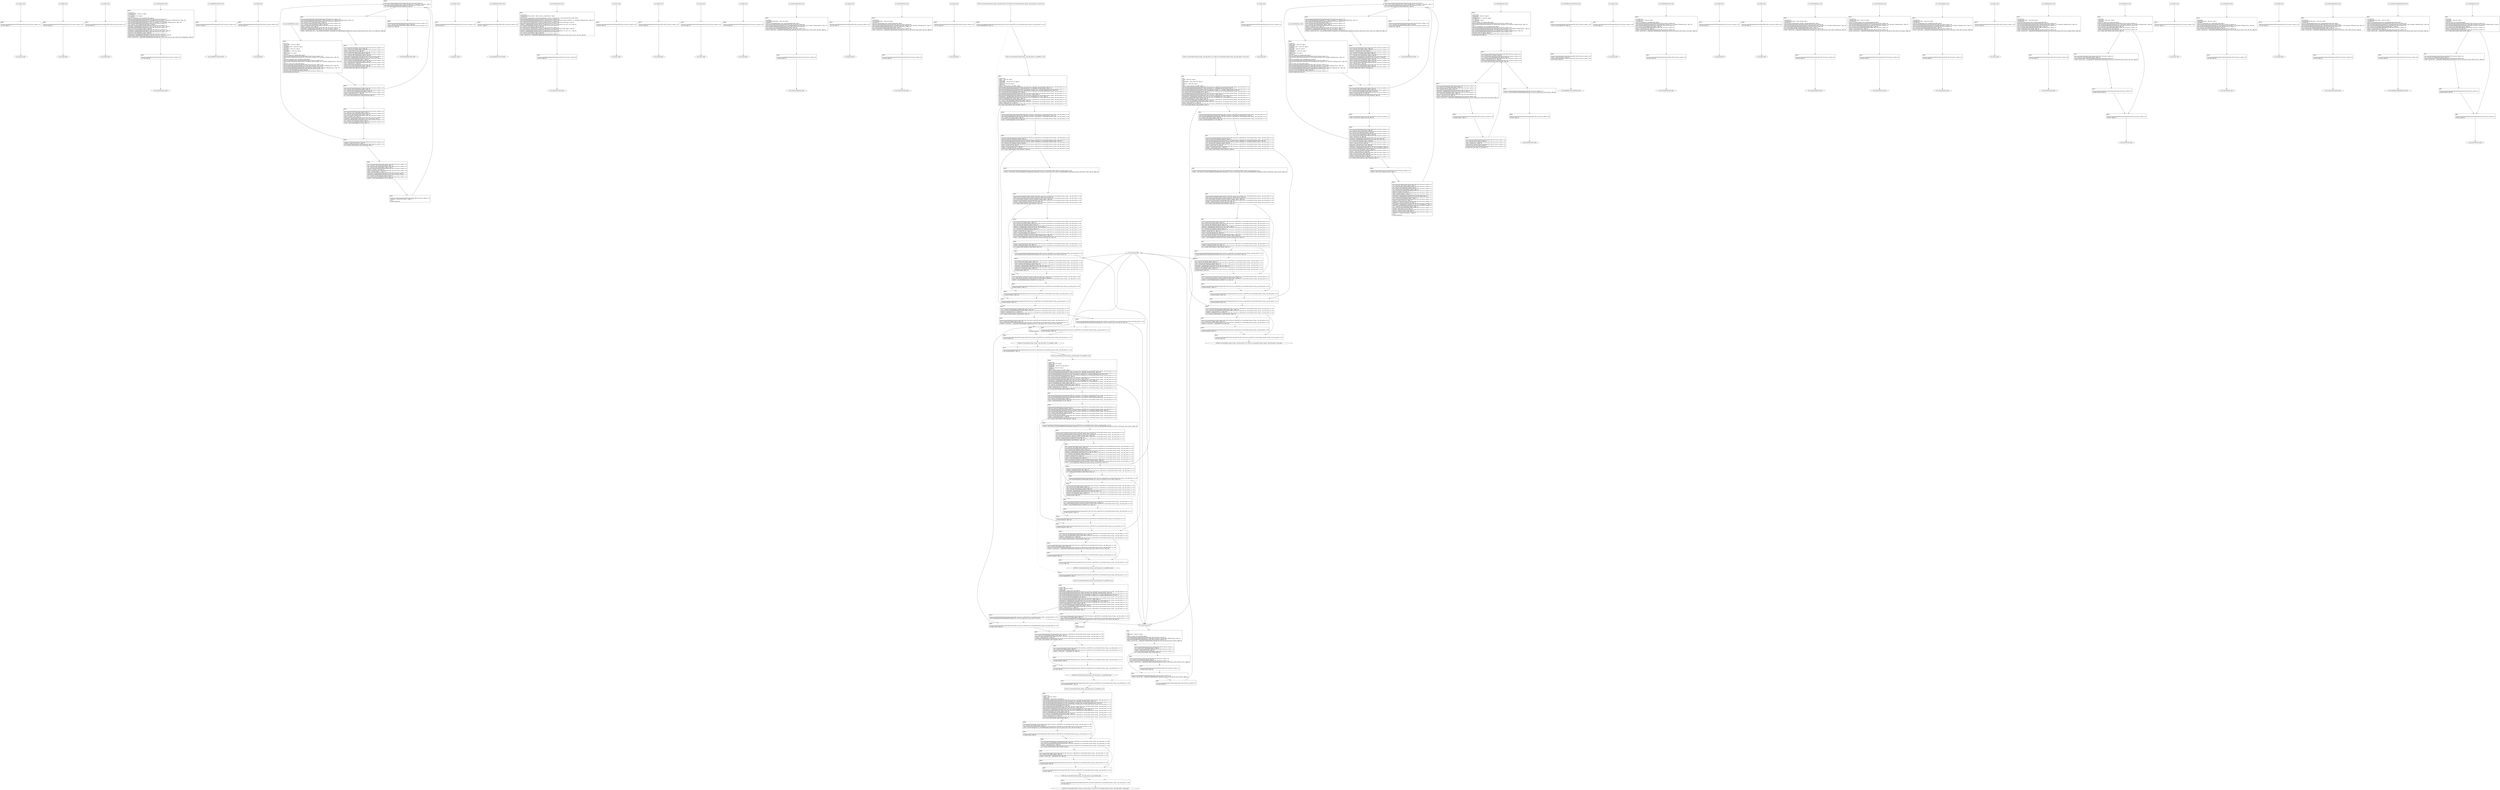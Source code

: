 digraph "icfg graph" {
BBio_ll_good1_end [label="{io_ll_good1_end}"];
BBio_ll_bad6_end [label="{io_ll_bad6_end}"];
BBio_ll_good5_end [label="{io_ll_good5_end}"];
BBio_ll_printWcharLine_end [label="{io_ll_printWcharLine_end}"];
BBio_ll_globalReturnsFalse_end [label="{io_ll_globalReturnsFalse_end}"];
BBio_ll_bad8_end [label="{io_ll_bad8_end}"];
BBio_ll_decodeHexWChars_end [label="{io_ll_decodeHexWChars_end}"];
BBio_ll_good7_end [label="{io_ll_good7_end}"];
BBio_ll_globalReturnsTrue_end [label="{io_ll_globalReturnsTrue_end}"];
BBio_ll_printStructLine_end [label="{io_ll_printStructLine_end}"];
BBio_ll_bad7_end [label="{io_ll_bad7_end}"];
BBio_ll_good6_end [label="{io_ll_good6_end}"];
BBio_ll_bad2_end [label="{io_ll_bad2_end}"];
BBio_ll_bad9_end [label="{io_ll_bad9_end}"];
BBio_ll_printUnsignedLine_end [label="{io_ll_printUnsignedLine_end}"];
BBio_ll_good4_end [label="{io_ll_good4_end}"];
BBio_ll_printSizeTLine_end [label="{io_ll_printSizeTLine_end}"];
BBio_ll_bad5_end [label="{io_ll_bad5_end}"];
BBio_ll_printLine_end [label="{io_ll_printLine_end}"];
BBio_ll_bad4_end [label="{io_ll_bad4_end}"];
BBCWE134_Uncontrolled_Format_String__char_file_printf_13_ll_goodG2B1_end [label="{CWE134_Uncontrolled_Format_String__char_file_printf_13_ll_goodG2B1_end}"];
BBio_ll_decodeHexChars_end [label="{io_ll_decodeHexChars_end}"];
BBio_ll_printBytesLine_end [label="{io_ll_printBytesLine_end}"];
BBio_ll_globalReturnsTrueOrFalse_end [label="{io_ll_globalReturnsTrueOrFalse_end}"];
BBio_ll_good3_end [label="{io_ll_good3_end}"];
BBCWE134_Uncontrolled_Format_String__char_file_printf_13_ll_goodG2B2_end [label="{CWE134_Uncontrolled_Format_String__char_file_printf_13_ll_goodG2B2_end}"];
BBCWE134_Uncontrolled_Format_String__char_file_printf_13_ll_goodB2G2_end [label="{CWE134_Uncontrolled_Format_String__char_file_printf_13_ll_goodB2G2_end}"];
BBio_ll_printHexCharLine_end [label="{io_ll_printHexCharLine_end}"];
BBCWE134_Uncontrolled_Format_String__char_file_printf_13_ll_goodB2G1_end [label="{CWE134_Uncontrolled_Format_String__char_file_printf_13_ll_goodB2G1_end}"];
BBio_ll_good9_end [label="{io_ll_good9_end}"];
BBCWE134_Uncontrolled_Format_String__char_file_printf_13_ll_CWE134_Uncontrolled_Format_String__char_file_printf_13_good_end [label="{CWE134_Uncontrolled_Format_String__char_file_printf_13_ll_CWE134_Uncontrolled_Format_String__char_file_printf_13_good_end}"];
BBio_ll_bad3_end [label="{io_ll_bad3_end}"];
BBio_ll_printDoubleLine_end [label="{io_ll_printDoubleLine_end}"];
BBio_ll_printShortLine_end [label="{io_ll_printShortLine_end}"];
BBio_ll_printLongLine_end [label="{io_ll_printLongLine_end}"];
BBCWE134_Uncontrolled_Format_String__char_file_printf_13_ll_CWE134_Uncontrolled_Format_String__char_file_printf_13_bad_end [label="{CWE134_Uncontrolled_Format_String__char_file_printf_13_ll_CWE134_Uncontrolled_Format_String__char_file_printf_13_bad_end}"];
BBio_ll_bad1_end [label="{io_ll_bad1_end}"];
BBio_ll_printFloatLine_end [label="{io_ll_printFloatLine_end}"];
BBio_ll_printWLine_end [label="{io_ll_printWLine_end}"];
BBio_ll_good2_end [label="{io_ll_good2_end}"];
BBio_ll_printIntLine_end [label="{io_ll_printIntLine_end}"];
BBio_ll_good8_end [label="{io_ll_good8_end}"];
BBio_ll_printLongLongLine_end [label="{io_ll_printLongLongLine_end}"];
BBio_ll_printHexUnsignedCharLine_end [label="{io_ll_printHexUnsignedCharLine_end}"];
BBio_ll_printSinkLine_end [label="{io_ll_printSinkLine_end}"];
BBio_ll_good1_start [label="{io_ll_good1_start}", shape=record];
io_ll_good1BB69 [label="{BB69:\l\l/home/raoxue/Desktop/MemVerif/workspace/000_080_022/source_code/io.c:187\l
  ret void, !dbg !52\l
}", shape=record];
BBio_ll_bad6_start [label="{io_ll_bad6_start}", shape=record];
io_ll_bad6BB83 [label="{BB83:\l\l/home/raoxue/Desktop/MemVerif/workspace/000_080_022/source_code/io.c:203\l
  ret void, !dbg !52\l
}", shape=record];
BBio_ll_good5_start [label="{io_ll_good5_start}", shape=record];
io_ll_good5BB73 [label="{BB73:\l\l/home/raoxue/Desktop/MemVerif/workspace/000_080_022/source_code/io.c:191\l
  ret void, !dbg !52\l
}", shape=record];
BBio_ll_printWcharLine_start [label="{io_ll_printWcharLine_start}", shape=record];
io_ll_printWcharLineBB28 [label="{BB28:\l\l/:2187687424\l
  %wideChar.addr = alloca i32, align 4\l
/:2187687424\l
  %s = alloca [2 x i32], align 4\l
/:2187687424\l
  store i32 %wideChar, i32* %wideChar.addr, align 4\l
/home/raoxue/Desktop/MemVerif/workspace/000_080_022/source_code/io.c:70\l
  call void @llvm.dbg.declare(metadata i32* %wideChar.addr, metadata !162, metadata !DIExpression()), !dbg !163\l
/home/raoxue/Desktop/MemVerif/workspace/000_080_022/source_code/io.c:74\l
  call void @llvm.dbg.declare(metadata [2 x i32]* %s, metadata !164, metadata !DIExpression()), !dbg !168\l
/home/raoxue/Desktop/MemVerif/workspace/000_080_022/source_code/io.c:75\l
  %0 = load i32, i32* %wideChar.addr, align 4, !dbg !61\l
/home/raoxue/Desktop/MemVerif/workspace/000_080_022/source_code/io.c:75\l
  %arrayidx = getelementptr inbounds [2 x i32], [2 x i32]* %s, i64 0, i64 0, !dbg !62\l
/home/raoxue/Desktop/MemVerif/workspace/000_080_022/source_code/io.c:75\l
  store i32 %0, i32* %arrayidx, align 4, !dbg !63\l
/home/raoxue/Desktop/MemVerif/workspace/000_080_022/source_code/io.c:76\l
  %arrayidx1 = getelementptr inbounds [2 x i32], [2 x i32]* %s, i64 0, i64 1, !dbg !64\l
/home/raoxue/Desktop/MemVerif/workspace/000_080_022/source_code/io.c:76\l
  store i32 0, i32* %arrayidx1, align 4, !dbg !65\l
/home/raoxue/Desktop/MemVerif/workspace/000_080_022/source_code/io.c:77\l
  %arraydecay = getelementptr inbounds [2 x i32], [2 x i32]* %s, i64 0, i64 0, !dbg !66\l
/home/raoxue/Desktop/MemVerif/workspace/000_080_022/source_code/io.c:77\l
  %call = call i32 (i8*, ...) @printf(i8* getelementptr inbounds ([5 x i8], [5 x i8]* @.str.10, i64 0, i64 0), i32* %arraydecay), !dbg !67\l
}", shape=record];
io_ll_printWcharLineBB28 [label="{BB28:\l\l/:2187687424\l
  %wideChar.addr = alloca i32, align 4\l
/:2187687424\l
  %s = alloca [2 x i32], align 4\l
/:2187687424\l
  store i32 %wideChar, i32* %wideChar.addr, align 4\l
/home/raoxue/Desktop/MemVerif/workspace/000_080_022/source_code/io.c:70\l
  call void @llvm.dbg.declare(metadata i32* %wideChar.addr, metadata !162, metadata !DIExpression()), !dbg !163\l
/home/raoxue/Desktop/MemVerif/workspace/000_080_022/source_code/io.c:74\l
  call void @llvm.dbg.declare(metadata [2 x i32]* %s, metadata !164, metadata !DIExpression()), !dbg !168\l
/home/raoxue/Desktop/MemVerif/workspace/000_080_022/source_code/io.c:75\l
  %0 = load i32, i32* %wideChar.addr, align 4, !dbg !61\l
/home/raoxue/Desktop/MemVerif/workspace/000_080_022/source_code/io.c:75\l
  %arrayidx = getelementptr inbounds [2 x i32], [2 x i32]* %s, i64 0, i64 0, !dbg !62\l
/home/raoxue/Desktop/MemVerif/workspace/000_080_022/source_code/io.c:75\l
  store i32 %0, i32* %arrayidx, align 4, !dbg !63\l
/home/raoxue/Desktop/MemVerif/workspace/000_080_022/source_code/io.c:76\l
  %arrayidx1 = getelementptr inbounds [2 x i32], [2 x i32]* %s, i64 0, i64 1, !dbg !64\l
/home/raoxue/Desktop/MemVerif/workspace/000_080_022/source_code/io.c:76\l
  store i32 0, i32* %arrayidx1, align 4, !dbg !65\l
/home/raoxue/Desktop/MemVerif/workspace/000_080_022/source_code/io.c:77\l
  %arraydecay = getelementptr inbounds [2 x i32], [2 x i32]* %s, i64 0, i64 0, !dbg !66\l
/home/raoxue/Desktop/MemVerif/workspace/000_080_022/source_code/io.c:77\l
  %call = call i32 (i8*, ...) @printf(i8* getelementptr inbounds ([5 x i8], [5 x i8]* @.str.10, i64 0, i64 0), i32* %arraydecay), !dbg !67\l
}", shape=record];
io_ll_printWcharLineBB29 [label="{BB29:\l\l/home/raoxue/Desktop/MemVerif/workspace/000_080_022/source_code/io.c:78\l
  ret void, !dbg !68\l
}", shape=record];
BBio_ll_globalReturnsFalse_start [label="{io_ll_globalReturnsFalse_start}", shape=record];
io_ll_globalReturnsFalseBB66 [label="{BB66:\l\l/home/raoxue/Desktop/MemVerif/workspace/000_080_022/source_code/io.c:163\l
  ret i32 0, !dbg !52\l
}", shape=record];
BBio_ll_bad8_start [label="{io_ll_bad8_start}", shape=record];
io_ll_bad8BB85 [label="{BB85:\l\l/home/raoxue/Desktop/MemVerif/workspace/000_080_022/source_code/io.c:205\l
  ret void, !dbg !52\l
}", shape=record];
BBio_ll_decodeHexWChars_start [label="{io_ll_decodeHexWChars_start}", shape=record];
io_ll_decodeHexWCharsBB55 [label="{BB55:\l\l/:91875912\l
  %bytes.addr = alloca i8*, align 8\l
/:91875912\l
  %numBytes.addr = alloca i64, align 8\l
/:91875912\l
  %hex.addr = alloca i32*, align 8\l
/:91875912\l
  %numWritten = alloca i64, align 8\l
/:91875912\l
  %byte = alloca i32, align 4\l
/:91875912\l
  store i8* %bytes, i8** %bytes.addr, align 8\l
/home/raoxue/Desktop/MemVerif/workspace/000_080_022/source_code/io.c:135\l
  call void @llvm.dbg.declare(metadata i8** %bytes.addr, metadata !290, metadata !DIExpression()), !dbg !291\l
/:135\l
  store i64 %numBytes, i64* %numBytes.addr, align 8\l
/home/raoxue/Desktop/MemVerif/workspace/000_080_022/source_code/io.c:135\l
  call void @llvm.dbg.declare(metadata i64* %numBytes.addr, metadata !292, metadata !DIExpression()), !dbg !293\l
/:135\l
  store i32* %hex, i32** %hex.addr, align 8\l
/home/raoxue/Desktop/MemVerif/workspace/000_080_022/source_code/io.c:135\l
  call void @llvm.dbg.declare(metadata i32** %hex.addr, metadata !294, metadata !DIExpression()), !dbg !295\l
/home/raoxue/Desktop/MemVerif/workspace/000_080_022/source_code/io.c:137\l
  call void @llvm.dbg.declare(metadata i64* %numWritten, metadata !296, metadata !DIExpression()), !dbg !297\l
/home/raoxue/Desktop/MemVerif/workspace/000_080_022/source_code/io.c:137\l
  store i64 0, i64* %numWritten, align 8, !dbg !65\l
/home/raoxue/Desktop/MemVerif/workspace/000_080_022/source_code/io.c:143\l
  br label %while.cond, !dbg !66\l
}", shape=record];
io_ll_decodeHexWCharsBB56 [label="{BB56:\l\l/home/raoxue/Desktop/MemVerif/workspace/000_080_022/source_code/io.c:143\l
  %0 = load i64, i64* %numWritten, align 8, !dbg !67\l
/home/raoxue/Desktop/MemVerif/workspace/000_080_022/source_code/io.c:143\l
  %1 = load i64, i64* %numBytes.addr, align 8, !dbg !68\l
/home/raoxue/Desktop/MemVerif/workspace/000_080_022/source_code/io.c:143\l
  %cmp = icmp ult i64 %0, %1, !dbg !69\l
/home/raoxue/Desktop/MemVerif/workspace/000_080_022/source_code/io.c:143\l
  br i1 %cmp, label %land.lhs.true, label %land.end, !dbg !70\l
}", shape=record];
io_ll_decodeHexWCharsBB57 [label="{BB57:\l\l/home/raoxue/Desktop/MemVerif/workspace/000_080_022/source_code/io.c:143\l
  %2 = load i32*, i32** %hex.addr, align 8, !dbg !71\l
/home/raoxue/Desktop/MemVerif/workspace/000_080_022/source_code/io.c:143\l
  %3 = load i64, i64* %numWritten, align 8, !dbg !72\l
/home/raoxue/Desktop/MemVerif/workspace/000_080_022/source_code/io.c:143\l
  %mul = mul i64 2, %3, !dbg !73\l
/home/raoxue/Desktop/MemVerif/workspace/000_080_022/source_code/io.c:143\l
  %arrayidx = getelementptr inbounds i32, i32* %2, i64 %mul, !dbg !71\l
/home/raoxue/Desktop/MemVerif/workspace/000_080_022/source_code/io.c:143\l
  %4 = load i32, i32* %arrayidx, align 4, !dbg !71\l
/home/raoxue/Desktop/MemVerif/workspace/000_080_022/source_code/io.c:143\l
  %call = call i32 @iswxdigit(i32 %4) #5, !dbg !74\l
}", shape=record];
io_ll_decodeHexWCharsBB57 [label="{BB57:\l\l/home/raoxue/Desktop/MemVerif/workspace/000_080_022/source_code/io.c:143\l
  %2 = load i32*, i32** %hex.addr, align 8, !dbg !71\l
/home/raoxue/Desktop/MemVerif/workspace/000_080_022/source_code/io.c:143\l
  %3 = load i64, i64* %numWritten, align 8, !dbg !72\l
/home/raoxue/Desktop/MemVerif/workspace/000_080_022/source_code/io.c:143\l
  %mul = mul i64 2, %3, !dbg !73\l
/home/raoxue/Desktop/MemVerif/workspace/000_080_022/source_code/io.c:143\l
  %arrayidx = getelementptr inbounds i32, i32* %2, i64 %mul, !dbg !71\l
/home/raoxue/Desktop/MemVerif/workspace/000_080_022/source_code/io.c:143\l
  %4 = load i32, i32* %arrayidx, align 4, !dbg !71\l
/home/raoxue/Desktop/MemVerif/workspace/000_080_022/source_code/io.c:143\l
  %call = call i32 @iswxdigit(i32 %4) #5, !dbg !74\l
}", shape=record];
io_ll_decodeHexWCharsBB59 [label="{BB59:\l\l/home/raoxue/Desktop/MemVerif/workspace/000_080_022/source_code/io.c:143\l
  %tobool = icmp ne i32 %call, 0, !dbg !74\l
/home/raoxue/Desktop/MemVerif/workspace/000_080_022/source_code/io.c:143\l
  br i1 %tobool, label %land.rhs, label %land.end, !dbg !75\l
}", shape=record];
io_ll_decodeHexWCharsBB60 [label="{BB60:\l\l/home/raoxue/Desktop/MemVerif/workspace/000_080_022/source_code/io.c:143\l
  %5 = load i32*, i32** %hex.addr, align 8, !dbg !76\l
/home/raoxue/Desktop/MemVerif/workspace/000_080_022/source_code/io.c:143\l
  %6 = load i64, i64* %numWritten, align 8, !dbg !77\l
/home/raoxue/Desktop/MemVerif/workspace/000_080_022/source_code/io.c:143\l
  %mul1 = mul i64 2, %6, !dbg !78\l
/home/raoxue/Desktop/MemVerif/workspace/000_080_022/source_code/io.c:143\l
  %add = add i64 %mul1, 1, !dbg !79\l
/home/raoxue/Desktop/MemVerif/workspace/000_080_022/source_code/io.c:143\l
  %arrayidx2 = getelementptr inbounds i32, i32* %5, i64 %add, !dbg !76\l
/home/raoxue/Desktop/MemVerif/workspace/000_080_022/source_code/io.c:143\l
  %7 = load i32, i32* %arrayidx2, align 4, !dbg !76\l
/home/raoxue/Desktop/MemVerif/workspace/000_080_022/source_code/io.c:143\l
  %call3 = call i32 @iswxdigit(i32 %7) #5, !dbg !80\l
}", shape=record];
io_ll_decodeHexWCharsBB60 [label="{BB60:\l\l/home/raoxue/Desktop/MemVerif/workspace/000_080_022/source_code/io.c:143\l
  %5 = load i32*, i32** %hex.addr, align 8, !dbg !76\l
/home/raoxue/Desktop/MemVerif/workspace/000_080_022/source_code/io.c:143\l
  %6 = load i64, i64* %numWritten, align 8, !dbg !77\l
/home/raoxue/Desktop/MemVerif/workspace/000_080_022/source_code/io.c:143\l
  %mul1 = mul i64 2, %6, !dbg !78\l
/home/raoxue/Desktop/MemVerif/workspace/000_080_022/source_code/io.c:143\l
  %add = add i64 %mul1, 1, !dbg !79\l
/home/raoxue/Desktop/MemVerif/workspace/000_080_022/source_code/io.c:143\l
  %arrayidx2 = getelementptr inbounds i32, i32* %5, i64 %add, !dbg !76\l
/home/raoxue/Desktop/MemVerif/workspace/000_080_022/source_code/io.c:143\l
  %7 = load i32, i32* %arrayidx2, align 4, !dbg !76\l
/home/raoxue/Desktop/MemVerif/workspace/000_080_022/source_code/io.c:143\l
  %call3 = call i32 @iswxdigit(i32 %7) #5, !dbg !80\l
}", shape=record];
io_ll_decodeHexWCharsBB61 [label="{BB61:\l\l/home/raoxue/Desktop/MemVerif/workspace/000_080_022/source_code/io.c:143\l
  %tobool4 = icmp ne i32 %call3, 0, !dbg !75\l
/:143\l
  br label %land.end\l
}", shape=record];
io_ll_decodeHexWCharsBB58 [label="{BB58:\l\l/home/raoxue/Desktop/MemVerif/workspace/000_080_022/source_code/io.c:0\l
  %8 = phi i1 [ false, %land.lhs.true ], [ false, %while.cond ], [ %tobool4, %land.rhs ], !dbg !81\l
/home/raoxue/Desktop/MemVerif/workspace/000_080_022/source_code/io.c:143\l
  br i1 %8, label %while.body, label %while.end, !dbg !66\l
}", shape=record];
io_ll_decodeHexWCharsBB62 [label="{BB62:\l\l/home/raoxue/Desktop/MemVerif/workspace/000_080_022/source_code/io.c:145\l
  call void @llvm.dbg.declare(metadata i32* %byte, metadata !314, metadata !DIExpression()), !dbg !316\l
/home/raoxue/Desktop/MemVerif/workspace/000_080_022/source_code/io.c:146\l
  %9 = load i32*, i32** %hex.addr, align 8, !dbg !85\l
/home/raoxue/Desktop/MemVerif/workspace/000_080_022/source_code/io.c:146\l
  %10 = load i64, i64* %numWritten, align 8, !dbg !86\l
/home/raoxue/Desktop/MemVerif/workspace/000_080_022/source_code/io.c:146\l
  %mul5 = mul i64 2, %10, !dbg !87\l
/home/raoxue/Desktop/MemVerif/workspace/000_080_022/source_code/io.c:146\l
  %arrayidx6 = getelementptr inbounds i32, i32* %9, i64 %mul5, !dbg !85\l
/home/raoxue/Desktop/MemVerif/workspace/000_080_022/source_code/io.c:146\l
  %call7 = call i32 (i32*, i32*, ...) @__isoc99_swscanf(i32* %arrayidx6, i32* getelementptr inbounds ([5 x i32], [5 x i32]* @.str.16, i64 0, i64 0), i32* %byte) #5, !dbg !88\l
}", shape=record];
io_ll_decodeHexWCharsBB62 [label="{BB62:\l\l/home/raoxue/Desktop/MemVerif/workspace/000_080_022/source_code/io.c:145\l
  call void @llvm.dbg.declare(metadata i32* %byte, metadata !314, metadata !DIExpression()), !dbg !316\l
/home/raoxue/Desktop/MemVerif/workspace/000_080_022/source_code/io.c:146\l
  %9 = load i32*, i32** %hex.addr, align 8, !dbg !85\l
/home/raoxue/Desktop/MemVerif/workspace/000_080_022/source_code/io.c:146\l
  %10 = load i64, i64* %numWritten, align 8, !dbg !86\l
/home/raoxue/Desktop/MemVerif/workspace/000_080_022/source_code/io.c:146\l
  %mul5 = mul i64 2, %10, !dbg !87\l
/home/raoxue/Desktop/MemVerif/workspace/000_080_022/source_code/io.c:146\l
  %arrayidx6 = getelementptr inbounds i32, i32* %9, i64 %mul5, !dbg !85\l
/home/raoxue/Desktop/MemVerif/workspace/000_080_022/source_code/io.c:146\l
  %call7 = call i32 (i32*, i32*, ...) @__isoc99_swscanf(i32* %arrayidx6, i32* getelementptr inbounds ([5 x i32], [5 x i32]* @.str.16, i64 0, i64 0), i32* %byte) #5, !dbg !88\l
}", shape=record];
io_ll_decodeHexWCharsBB64 [label="{BB64:\l\l/home/raoxue/Desktop/MemVerif/workspace/000_080_022/source_code/io.c:147\l
  %11 = load i32, i32* %byte, align 4, !dbg !89\l
/home/raoxue/Desktop/MemVerif/workspace/000_080_022/source_code/io.c:147\l
  %conv = trunc i32 %11 to i8, !dbg !90\l
/home/raoxue/Desktop/MemVerif/workspace/000_080_022/source_code/io.c:147\l
  %12 = load i8*, i8** %bytes.addr, align 8, !dbg !91\l
/home/raoxue/Desktop/MemVerif/workspace/000_080_022/source_code/io.c:147\l
  %13 = load i64, i64* %numWritten, align 8, !dbg !92\l
/home/raoxue/Desktop/MemVerif/workspace/000_080_022/source_code/io.c:147\l
  %arrayidx8 = getelementptr inbounds i8, i8* %12, i64 %13, !dbg !91\l
/home/raoxue/Desktop/MemVerif/workspace/000_080_022/source_code/io.c:147\l
  store i8 %conv, i8* %arrayidx8, align 1, !dbg !93\l
/home/raoxue/Desktop/MemVerif/workspace/000_080_022/source_code/io.c:148\l
  %14 = load i64, i64* %numWritten, align 8, !dbg !94\l
/home/raoxue/Desktop/MemVerif/workspace/000_080_022/source_code/io.c:148\l
  %inc = add i64 %14, 1, !dbg !94\l
/home/raoxue/Desktop/MemVerif/workspace/000_080_022/source_code/io.c:148\l
  store i64 %inc, i64* %numWritten, align 8, !dbg !94\l
/home/raoxue/Desktop/MemVerif/workspace/000_080_022/source_code/io.c:143\l
  br label %while.cond, !dbg !66, !llvm.loop !95\l
}", shape=record];
io_ll_decodeHexWCharsBB63 [label="{BB63:\l\l/home/raoxue/Desktop/MemVerif/workspace/000_080_022/source_code/io.c:151\l
  %15 = load i64, i64* %numWritten, align 8, !dbg !98\l
/home/raoxue/Desktop/MemVerif/workspace/000_080_022/source_code/io.c:151\l
  ret i64 %15, !dbg !99\l
}", shape=record];
BBio_ll_good7_start [label="{io_ll_good7_start}", shape=record];
io_ll_good7BB75 [label="{BB75:\l\l/home/raoxue/Desktop/MemVerif/workspace/000_080_022/source_code/io.c:193\l
  ret void, !dbg !52\l
}", shape=record];
BBio_ll_globalReturnsTrue_start [label="{io_ll_globalReturnsTrue_start}", shape=record];
io_ll_globalReturnsTrueBB65 [label="{BB65:\l\l/home/raoxue/Desktop/MemVerif/workspace/000_080_022/source_code/io.c:158\l
  ret i32 1, !dbg !52\l
}", shape=record];
BBio_ll_printStructLine_start [label="{io_ll_printStructLine_start}", shape=record];
io_ll_printStructLineBB36 [label="{BB36:\l\l/:2187687424\l
  %structTwoIntsStruct.addr = alloca %struct._twoIntsStruct*, align 8\l
/:2187687424\l
  store %struct._twoIntsStruct* %structTwoIntsStruct, %struct._twoIntsStruct** %structTwoIntsStruct.addr, align 8\l
/home/raoxue/Desktop/MemVerif/workspace/000_080_022/source_code/io.c:95\l
  call void @llvm.dbg.declare(metadata %struct._twoIntsStruct** %structTwoIntsStruct.addr, metadata !212, metadata !DIExpression()), !dbg !213\l
/home/raoxue/Desktop/MemVerif/workspace/000_080_022/source_code/io.c:97\l
  %0 = load %struct._twoIntsStruct*, %struct._twoIntsStruct** %structTwoIntsStruct.addr, align 8, !dbg !61\l
/home/raoxue/Desktop/MemVerif/workspace/000_080_022/source_code/io.c:97\l
  %intOne = getelementptr inbounds %struct._twoIntsStruct, %struct._twoIntsStruct* %0, i32 0, i32 0, !dbg !62\l
/home/raoxue/Desktop/MemVerif/workspace/000_080_022/source_code/io.c:97\l
  %1 = load i32, i32* %intOne, align 4, !dbg !62\l
/home/raoxue/Desktop/MemVerif/workspace/000_080_022/source_code/io.c:97\l
  %2 = load %struct._twoIntsStruct*, %struct._twoIntsStruct** %structTwoIntsStruct.addr, align 8, !dbg !63\l
/home/raoxue/Desktop/MemVerif/workspace/000_080_022/source_code/io.c:97\l
  %intTwo = getelementptr inbounds %struct._twoIntsStruct, %struct._twoIntsStruct* %2, i32 0, i32 1, !dbg !64\l
/home/raoxue/Desktop/MemVerif/workspace/000_080_022/source_code/io.c:97\l
  %3 = load i32, i32* %intTwo, align 4, !dbg !64\l
/home/raoxue/Desktop/MemVerif/workspace/000_080_022/source_code/io.c:97\l
  %call = call i32 (i8*, ...) @printf(i8* getelementptr inbounds ([10 x i8], [10 x i8]* @.str.13, i64 0, i64 0), i32 %1, i32 %3), !dbg !65\l
}", shape=record];
io_ll_printStructLineBB36 [label="{BB36:\l\l/:2187687424\l
  %structTwoIntsStruct.addr = alloca %struct._twoIntsStruct*, align 8\l
/:2187687424\l
  store %struct._twoIntsStruct* %structTwoIntsStruct, %struct._twoIntsStruct** %structTwoIntsStruct.addr, align 8\l
/home/raoxue/Desktop/MemVerif/workspace/000_080_022/source_code/io.c:95\l
  call void @llvm.dbg.declare(metadata %struct._twoIntsStruct** %structTwoIntsStruct.addr, metadata !212, metadata !DIExpression()), !dbg !213\l
/home/raoxue/Desktop/MemVerif/workspace/000_080_022/source_code/io.c:97\l
  %0 = load %struct._twoIntsStruct*, %struct._twoIntsStruct** %structTwoIntsStruct.addr, align 8, !dbg !61\l
/home/raoxue/Desktop/MemVerif/workspace/000_080_022/source_code/io.c:97\l
  %intOne = getelementptr inbounds %struct._twoIntsStruct, %struct._twoIntsStruct* %0, i32 0, i32 0, !dbg !62\l
/home/raoxue/Desktop/MemVerif/workspace/000_080_022/source_code/io.c:97\l
  %1 = load i32, i32* %intOne, align 4, !dbg !62\l
/home/raoxue/Desktop/MemVerif/workspace/000_080_022/source_code/io.c:97\l
  %2 = load %struct._twoIntsStruct*, %struct._twoIntsStruct** %structTwoIntsStruct.addr, align 8, !dbg !63\l
/home/raoxue/Desktop/MemVerif/workspace/000_080_022/source_code/io.c:97\l
  %intTwo = getelementptr inbounds %struct._twoIntsStruct, %struct._twoIntsStruct* %2, i32 0, i32 1, !dbg !64\l
/home/raoxue/Desktop/MemVerif/workspace/000_080_022/source_code/io.c:97\l
  %3 = load i32, i32* %intTwo, align 4, !dbg !64\l
/home/raoxue/Desktop/MemVerif/workspace/000_080_022/source_code/io.c:97\l
  %call = call i32 (i8*, ...) @printf(i8* getelementptr inbounds ([10 x i8], [10 x i8]* @.str.13, i64 0, i64 0), i32 %1, i32 %3), !dbg !65\l
}", shape=record];
io_ll_printStructLineBB37 [label="{BB37:\l\l/home/raoxue/Desktop/MemVerif/workspace/000_080_022/source_code/io.c:98\l
  ret void, !dbg !66\l
}", shape=record];
BBio_ll_bad7_start [label="{io_ll_bad7_start}", shape=record];
io_ll_bad7BB84 [label="{BB84:\l\l/home/raoxue/Desktop/MemVerif/workspace/000_080_022/source_code/io.c:204\l
  ret void, !dbg !52\l
}", shape=record];
BBio_ll_good6_start [label="{io_ll_good6_start}", shape=record];
io_ll_good6BB74 [label="{BB74:\l\l/home/raoxue/Desktop/MemVerif/workspace/000_080_022/source_code/io.c:192\l
  ret void, !dbg !52\l
}", shape=record];
BBio_ll_bad2_start [label="{io_ll_bad2_start}", shape=record];
io_ll_bad2BB79 [label="{BB79:\l\l/home/raoxue/Desktop/MemVerif/workspace/000_080_022/source_code/io.c:199\l
  ret void, !dbg !52\l
}", shape=record];
BBio_ll_bad9_start [label="{io_ll_bad9_start}", shape=record];
io_ll_bad9BB86 [label="{BB86:\l\l/home/raoxue/Desktop/MemVerif/workspace/000_080_022/source_code/io.c:206\l
  ret void, !dbg !52\l
}", shape=record];
BBio_ll_printUnsignedLine_start [label="{io_ll_printUnsignedLine_start}", shape=record];
io_ll_printUnsignedLineBB30 [label="{BB30:\l\l/:92036952\l
  %unsignedNumber.addr = alloca i32, align 4\l
/:92036952\l
  store i32 %unsignedNumber, i32* %unsignedNumber.addr, align 4\l
/home/raoxue/Desktop/MemVerif/workspace/000_080_022/source_code/io.c:80\l
  call void @llvm.dbg.declare(metadata i32* %unsignedNumber.addr, metadata !180, metadata !DIExpression()), !dbg !181\l
/home/raoxue/Desktop/MemVerif/workspace/000_080_022/source_code/io.c:82\l
  %0 = load i32, i32* %unsignedNumber.addr, align 4, !dbg !54\l
/home/raoxue/Desktop/MemVerif/workspace/000_080_022/source_code/io.c:82\l
  %call = call i32 (i8*, ...) @printf(i8* getelementptr inbounds ([4 x i8], [4 x i8]* @.str.11, i64 0, i64 0), i32 %0), !dbg !55\l
}", shape=record];
io_ll_printUnsignedLineBB30 [label="{BB30:\l\l/:92036952\l
  %unsignedNumber.addr = alloca i32, align 4\l
/:92036952\l
  store i32 %unsignedNumber, i32* %unsignedNumber.addr, align 4\l
/home/raoxue/Desktop/MemVerif/workspace/000_080_022/source_code/io.c:80\l
  call void @llvm.dbg.declare(metadata i32* %unsignedNumber.addr, metadata !180, metadata !DIExpression()), !dbg !181\l
/home/raoxue/Desktop/MemVerif/workspace/000_080_022/source_code/io.c:82\l
  %0 = load i32, i32* %unsignedNumber.addr, align 4, !dbg !54\l
/home/raoxue/Desktop/MemVerif/workspace/000_080_022/source_code/io.c:82\l
  %call = call i32 (i8*, ...) @printf(i8* getelementptr inbounds ([4 x i8], [4 x i8]* @.str.11, i64 0, i64 0), i32 %0), !dbg !55\l
}", shape=record];
io_ll_printUnsignedLineBB31 [label="{BB31:\l\l/home/raoxue/Desktop/MemVerif/workspace/000_080_022/source_code/io.c:83\l
  ret void, !dbg !56\l
}", shape=record];
BBio_ll_good4_start [label="{io_ll_good4_start}", shape=record];
io_ll_good4BB72 [label="{BB72:\l\l/home/raoxue/Desktop/MemVerif/workspace/000_080_022/source_code/io.c:190\l
  ret void, !dbg !52\l
}", shape=record];
BBio_ll_printSizeTLine_start [label="{io_ll_printSizeTLine_start}", shape=record];
io_ll_printSizeTLineBB24 [label="{BB24:\l\l/:2187687424\l
  %sizeTNumber.addr = alloca i64, align 8\l
/:2187687424\l
  store i64 %sizeTNumber, i64* %sizeTNumber.addr, align 8\l
/home/raoxue/Desktop/MemVerif/workspace/000_080_022/source_code/io.c:60\l
  call void @llvm.dbg.declare(metadata i64* %sizeTNumber.addr, metadata !146, metadata !DIExpression()), !dbg !147\l
/home/raoxue/Desktop/MemVerif/workspace/000_080_022/source_code/io.c:62\l
  %0 = load i64, i64* %sizeTNumber.addr, align 8, !dbg !57\l
/home/raoxue/Desktop/MemVerif/workspace/000_080_022/source_code/io.c:62\l
  %call = call i32 (i8*, ...) @printf(i8* getelementptr inbounds ([5 x i8], [5 x i8]* @.str.8, i64 0, i64 0), i64 %0), !dbg !58\l
}", shape=record];
io_ll_printSizeTLineBB24 [label="{BB24:\l\l/:2187687424\l
  %sizeTNumber.addr = alloca i64, align 8\l
/:2187687424\l
  store i64 %sizeTNumber, i64* %sizeTNumber.addr, align 8\l
/home/raoxue/Desktop/MemVerif/workspace/000_080_022/source_code/io.c:60\l
  call void @llvm.dbg.declare(metadata i64* %sizeTNumber.addr, metadata !146, metadata !DIExpression()), !dbg !147\l
/home/raoxue/Desktop/MemVerif/workspace/000_080_022/source_code/io.c:62\l
  %0 = load i64, i64* %sizeTNumber.addr, align 8, !dbg !57\l
/home/raoxue/Desktop/MemVerif/workspace/000_080_022/source_code/io.c:62\l
  %call = call i32 (i8*, ...) @printf(i8* getelementptr inbounds ([5 x i8], [5 x i8]* @.str.8, i64 0, i64 0), i64 %0), !dbg !58\l
}", shape=record];
io_ll_printSizeTLineBB25 [label="{BB25:\l\l/home/raoxue/Desktop/MemVerif/workspace/000_080_022/source_code/io.c:63\l
  ret void, !dbg !59\l
}", shape=record];
BBio_ll_bad5_start [label="{io_ll_bad5_start}", shape=record];
io_ll_bad5BB82 [label="{BB82:\l\l/home/raoxue/Desktop/MemVerif/workspace/000_080_022/source_code/io.c:202\l
  ret void, !dbg !52\l
}", shape=record];
BBio_ll_printLine_start [label="{io_ll_printLine_start}", shape=record];
io_ll_printLineBB0 [label="{BB0:\l\l/:415\l
  %line.addr = alloca i8*, align 8\l
/:415\l
  store i8* %line, i8** %line.addr, align 8\l
/home/raoxue/Desktop/MemVerif/workspace/000_080_022/source_code/io.c:11\l
  call void @llvm.dbg.declare(metadata i8** %line.addr, metadata !52, metadata !DIExpression()), !dbg !53\l
/home/raoxue/Desktop/MemVerif/workspace/000_080_022/source_code/io.c:13\l
  %call = call i32 (i8*, ...) @printf(i8* getelementptr inbounds ([9 x i8], [9 x i8]* @.str, i64 0, i64 0)), !dbg !54\l
}", shape=record];
io_ll_printLineBB0 [label="{BB0:\l\l/:415\l
  %line.addr = alloca i8*, align 8\l
/:415\l
  store i8* %line, i8** %line.addr, align 8\l
/home/raoxue/Desktop/MemVerif/workspace/000_080_022/source_code/io.c:11\l
  call void @llvm.dbg.declare(metadata i8** %line.addr, metadata !52, metadata !DIExpression()), !dbg !53\l
/home/raoxue/Desktop/MemVerif/workspace/000_080_022/source_code/io.c:13\l
  %call = call i32 (i8*, ...) @printf(i8* getelementptr inbounds ([9 x i8], [9 x i8]* @.str, i64 0, i64 0)), !dbg !54\l
}", shape=record];
io_ll_printLineBB1 [label="{BB1:\l\l/home/raoxue/Desktop/MemVerif/workspace/000_080_022/source_code/io.c:14\l
  %0 = load i8*, i8** %line.addr, align 8, !dbg !55\l
/home/raoxue/Desktop/MemVerif/workspace/000_080_022/source_code/io.c:14\l
  %cmp = icmp ne i8* %0, null, !dbg !57\l
/home/raoxue/Desktop/MemVerif/workspace/000_080_022/source_code/io.c:14\l
  br i1 %cmp, label %if.then, label %if.end, !dbg !58\l
}", shape=record];
io_ll_printLineBB2 [label="{BB2:\l\l/home/raoxue/Desktop/MemVerif/workspace/000_080_022/source_code/io.c:16\l
  %1 = load i8*, i8** %line.addr, align 8, !dbg !59\l
/home/raoxue/Desktop/MemVerif/workspace/000_080_022/source_code/io.c:16\l
  %call1 = call i32 (i8*, ...) @printf(i8* getelementptr inbounds ([4 x i8], [4 x i8]* @.str.1, i64 0, i64 0), i8* %1), !dbg !61\l
}", shape=record];
io_ll_printLineBB2 [label="{BB2:\l\l/home/raoxue/Desktop/MemVerif/workspace/000_080_022/source_code/io.c:16\l
  %1 = load i8*, i8** %line.addr, align 8, !dbg !59\l
/home/raoxue/Desktop/MemVerif/workspace/000_080_022/source_code/io.c:16\l
  %call1 = call i32 (i8*, ...) @printf(i8* getelementptr inbounds ([4 x i8], [4 x i8]* @.str.1, i64 0, i64 0), i8* %1), !dbg !61\l
}", shape=record];
io_ll_printLineBB4 [label="{BB4:\l\l/home/raoxue/Desktop/MemVerif/workspace/000_080_022/source_code/io.c:17\l
  br label %if.end, !dbg !62\l
}", shape=record];
io_ll_printLineBB3 [label="{BB3:\l\l/home/raoxue/Desktop/MemVerif/workspace/000_080_022/source_code/io.c:18\l
  %call2 = call i32 (i8*, ...) @printf(i8* getelementptr inbounds ([9 x i8], [9 x i8]* @.str.2, i64 0, i64 0)), !dbg !63\l
}", shape=record];
io_ll_printLineBB3 [label="{BB3:\l\l/home/raoxue/Desktop/MemVerif/workspace/000_080_022/source_code/io.c:18\l
  %call2 = call i32 (i8*, ...) @printf(i8* getelementptr inbounds ([9 x i8], [9 x i8]* @.str.2, i64 0, i64 0)), !dbg !63\l
}", shape=record];
io_ll_printLineBB5 [label="{BB5:\l\l/home/raoxue/Desktop/MemVerif/workspace/000_080_022/source_code/io.c:19\l
  ret void, !dbg !64\l
}", shape=record];
BBio_ll_bad4_start [label="{io_ll_bad4_start}", shape=record];
io_ll_bad4BB81 [label="{BB81:\l\l/home/raoxue/Desktop/MemVerif/workspace/000_080_022/source_code/io.c:201\l
  ret void, !dbg !52\l
}", shape=record];
BBCWE134_Uncontrolled_Format_String__char_file_printf_13_ll_goodG2B1_start [label="{CWE134_Uncontrolled_Format_String__char_file_printf_13_ll_goodG2B1_start}", shape=record];
CWE134_Uncontrolled_Format_String__char_file_printf_13_ll_goodG2B1BB53 [label="{BB53:\l\l/:106471368\l
  %data = alloca i8*, align 8\l
/:106471368\l
  %dataBuffer = alloca [100 x i8], align 16\l
/home/raoxue/Desktop/MemVerif/workspace/000_080_022/source_code/CWE134_Uncontrolled_Format_String__char_file_printf_13.c:155\l
  call void @llvm.dbg.declare(metadata i8** %data, metadata !268, metadata !DIExpression()), !dbg !269\l
/home/raoxue/Desktop/MemVerif/workspace/000_080_022/source_code/CWE134_Uncontrolled_Format_String__char_file_printf_13.c:156\l
  call void @llvm.dbg.declare(metadata [100 x i8]* %dataBuffer, metadata !270, metadata !DIExpression()), !dbg !271\l
/home/raoxue/Desktop/MemVerif/workspace/000_080_022/source_code/CWE134_Uncontrolled_Format_String__char_file_printf_13.c:156\l
  %0 = bitcast [100 x i8]* %dataBuffer to i8*, !dbg !21\l
/home/raoxue/Desktop/MemVerif/workspace/000_080_022/source_code/CWE134_Uncontrolled_Format_String__char_file_printf_13.c:156\l
  call void @llvm.memset.p0i8.i64(i8* align 16 %0, i8 0, i64 100, i1 false), !dbg !21\l
/home/raoxue/Desktop/MemVerif/workspace/000_080_022/source_code/CWE134_Uncontrolled_Format_String__char_file_printf_13.c:157\l
  %arraydecay = getelementptr inbounds [100 x i8], [100 x i8]* %dataBuffer, i64 0, i64 0, !dbg !22\l
/home/raoxue/Desktop/MemVerif/workspace/000_080_022/source_code/CWE134_Uncontrolled_Format_String__char_file_printf_13.c:157\l
  store i8* %arraydecay, i8** %data, align 8, !dbg !23\l
/home/raoxue/Desktop/MemVerif/workspace/000_080_022/source_code/CWE134_Uncontrolled_Format_String__char_file_printf_13.c:158\l
  %1 = load i32, i32* @GLOBAL_CONST_FIVE, align 4, !dbg !24\l
/home/raoxue/Desktop/MemVerif/workspace/000_080_022/source_code/CWE134_Uncontrolled_Format_String__char_file_printf_13.c:158\l
  %cmp = icmp ne i32 %1, 5, !dbg !26\l
/home/raoxue/Desktop/MemVerif/workspace/000_080_022/source_code/CWE134_Uncontrolled_Format_String__char_file_printf_13.c:158\l
  br i1 %cmp, label %if.then, label %if.else, !dbg !27\l
}", shape=record];
CWE134_Uncontrolled_Format_String__char_file_printf_13_ll_goodG2B1BB54 [label="{BB54:\l\l/home/raoxue/Desktop/MemVerif/workspace/000_080_022/source_code/CWE134_Uncontrolled_Format_String__char_file_printf_13.c:161\l
  call void @printLine(i8* getelementptr inbounds ([21 x i8], [21 x i8]* @.str.3, i64 0, i64 0)), !dbg !28\l
}", shape=record];
CWE134_Uncontrolled_Format_String__char_file_printf_13_ll_goodG2B1BB54 [label="{BB54:\l\l/home/raoxue/Desktop/MemVerif/workspace/000_080_022/source_code/CWE134_Uncontrolled_Format_String__char_file_printf_13.c:161\l
  call void @printLine(i8* getelementptr inbounds ([21 x i8], [21 x i8]* @.str.3, i64 0, i64 0)), !dbg !28\l
}", shape=record];
CWE134_Uncontrolled_Format_String__char_file_printf_13_ll_goodG2B1BB56 [label="{BB56:\l\l/home/raoxue/Desktop/MemVerif/workspace/000_080_022/source_code/CWE134_Uncontrolled_Format_String__char_file_printf_13.c:162\l
  br label %if.end, !dbg !30\l
}", shape=record];
CWE134_Uncontrolled_Format_String__char_file_printf_13_ll_goodG2B1BB55 [label="{BB55:\l\l/home/raoxue/Desktop/MemVerif/workspace/000_080_022/source_code/CWE134_Uncontrolled_Format_String__char_file_printf_13.c:166\l
  %2 = load i8*, i8** %data, align 8, !dbg !31\l
/home/raoxue/Desktop/MemVerif/workspace/000_080_022/source_code/CWE134_Uncontrolled_Format_String__char_file_printf_13.c:166\l
  %call = call i8* @strcpy(i8* %2, i8* getelementptr inbounds ([16 x i8], [16 x i8]* @.str.5, i64 0, i64 0)) #6, !dbg !33\l
}", shape=record];
CWE134_Uncontrolled_Format_String__char_file_printf_13_ll_goodG2B1BB55 [label="{BB55:\l\l/home/raoxue/Desktop/MemVerif/workspace/000_080_022/source_code/CWE134_Uncontrolled_Format_String__char_file_printf_13.c:166\l
  %2 = load i8*, i8** %data, align 8, !dbg !31\l
/home/raoxue/Desktop/MemVerif/workspace/000_080_022/source_code/CWE134_Uncontrolled_Format_String__char_file_printf_13.c:166\l
  %call = call i8* @strcpy(i8* %2, i8* getelementptr inbounds ([16 x i8], [16 x i8]* @.str.5, i64 0, i64 0)) #6, !dbg !33\l
}", shape=record];
CWE134_Uncontrolled_Format_String__char_file_printf_13_ll_goodG2B1BB58 [label="{BB58:\l\l/:166\l
  br label %if.end\l
}", shape=record];
CWE134_Uncontrolled_Format_String__char_file_printf_13_ll_goodG2B1BB57 [label="{BB57:\l\l/home/raoxue/Desktop/MemVerif/workspace/000_080_022/source_code/CWE134_Uncontrolled_Format_String__char_file_printf_13.c:168\l
  %3 = load i32, i32* @GLOBAL_CONST_FIVE, align 4, !dbg !34\l
/home/raoxue/Desktop/MemVerif/workspace/000_080_022/source_code/CWE134_Uncontrolled_Format_String__char_file_printf_13.c:168\l
  %cmp1 = icmp eq i32 %3, 5, !dbg !36\l
/home/raoxue/Desktop/MemVerif/workspace/000_080_022/source_code/CWE134_Uncontrolled_Format_String__char_file_printf_13.c:168\l
  br i1 %cmp1, label %if.then2, label %if.end4, !dbg !37\l
}", shape=record];
CWE134_Uncontrolled_Format_String__char_file_printf_13_ll_goodG2B1BB59 [label="{BB59:\l\l/home/raoxue/Desktop/MemVerif/workspace/000_080_022/source_code/CWE134_Uncontrolled_Format_String__char_file_printf_13.c:171\l
  %4 = load i8*, i8** %data, align 8, !dbg !38\l
/home/raoxue/Desktop/MemVerif/workspace/000_080_022/source_code/CWE134_Uncontrolled_Format_String__char_file_printf_13.c:171\l
  %call3 = call i32 (i8*, ...) @printf(i8* %4), !dbg !40\l
}", shape=record];
CWE134_Uncontrolled_Format_String__char_file_printf_13_ll_goodG2B1BB59 [label="{BB59:\l\l/home/raoxue/Desktop/MemVerif/workspace/000_080_022/source_code/CWE134_Uncontrolled_Format_String__char_file_printf_13.c:171\l
  %4 = load i8*, i8** %data, align 8, !dbg !38\l
/home/raoxue/Desktop/MemVerif/workspace/000_080_022/source_code/CWE134_Uncontrolled_Format_String__char_file_printf_13.c:171\l
  %call3 = call i32 (i8*, ...) @printf(i8* %4), !dbg !40\l
}", shape=record];
CWE134_Uncontrolled_Format_String__char_file_printf_13_ll_goodG2B1BB61 [label="{BB61:\l\l/home/raoxue/Desktop/MemVerif/workspace/000_080_022/source_code/CWE134_Uncontrolled_Format_String__char_file_printf_13.c:172\l
  br label %if.end4, !dbg !41\l
}", shape=record];
CWE134_Uncontrolled_Format_String__char_file_printf_13_ll_goodG2B1BB60 [label="{BB60:\l\l/home/raoxue/Desktop/MemVerif/workspace/000_080_022/source_code/CWE134_Uncontrolled_Format_String__char_file_printf_13.c:173\l
  ret void, !dbg !42\l
}", shape=record];
BBio_ll_decodeHexChars_start [label="{io_ll_decodeHexChars_start}", shape=record];
io_ll_decodeHexCharsBB45 [label="{BB45:\l\l/:91890240\l
  %bytes.addr = alloca i8*, align 8\l
/:91890240\l
  %numBytes.addr = alloca i64, align 8\l
/:91890240\l
  %hex.addr = alloca i8*, align 8\l
/:91890240\l
  %numWritten = alloca i64, align 8\l
/:91890240\l
  %byte = alloca i32, align 4\l
/:91890240\l
  store i8* %bytes, i8** %bytes.addr, align 8\l
/home/raoxue/Desktop/MemVerif/workspace/000_080_022/source_code/io.c:113\l
  call void @llvm.dbg.declare(metadata i8** %bytes.addr, metadata !253, metadata !DIExpression()), !dbg !254\l
/:113\l
  store i64 %numBytes, i64* %numBytes.addr, align 8\l
/home/raoxue/Desktop/MemVerif/workspace/000_080_022/source_code/io.c:113\l
  call void @llvm.dbg.declare(metadata i64* %numBytes.addr, metadata !255, metadata !DIExpression()), !dbg !256\l
/:113\l
  store i8* %hex, i8** %hex.addr, align 8\l
/home/raoxue/Desktop/MemVerif/workspace/000_080_022/source_code/io.c:113\l
  call void @llvm.dbg.declare(metadata i8** %hex.addr, metadata !257, metadata !DIExpression()), !dbg !258\l
/home/raoxue/Desktop/MemVerif/workspace/000_080_022/source_code/io.c:115\l
  call void @llvm.dbg.declare(metadata i64* %numWritten, metadata !259, metadata !DIExpression()), !dbg !260\l
/home/raoxue/Desktop/MemVerif/workspace/000_080_022/source_code/io.c:115\l
  store i64 0, i64* %numWritten, align 8, !dbg !63\l
/home/raoxue/Desktop/MemVerif/workspace/000_080_022/source_code/io.c:121\l
  br label %while.cond, !dbg !64\l
}", shape=record];
io_ll_decodeHexCharsBB46 [label="{BB46:\l\l/home/raoxue/Desktop/MemVerif/workspace/000_080_022/source_code/io.c:121\l
  %0 = load i64, i64* %numWritten, align 8, !dbg !65\l
/home/raoxue/Desktop/MemVerif/workspace/000_080_022/source_code/io.c:121\l
  %1 = load i64, i64* %numBytes.addr, align 8, !dbg !66\l
/home/raoxue/Desktop/MemVerif/workspace/000_080_022/source_code/io.c:121\l
  %cmp = icmp ult i64 %0, %1, !dbg !67\l
/home/raoxue/Desktop/MemVerif/workspace/000_080_022/source_code/io.c:121\l
  br i1 %cmp, label %land.lhs.true, label %land.end, !dbg !68\l
}", shape=record];
io_ll_decodeHexCharsBB47 [label="{BB47:\l\l/home/raoxue/Desktop/MemVerif/workspace/000_080_022/source_code/io.c:121\l
  %call = call i16** @__ctype_b_loc() #5, !dbg !69\l
}", shape=record];
io_ll_decodeHexCharsBB47 [label="{BB47:\l\l/home/raoxue/Desktop/MemVerif/workspace/000_080_022/source_code/io.c:121\l
  %call = call i16** @__ctype_b_loc() #5, !dbg !69\l
}", shape=record];
io_ll_decodeHexCharsBB49 [label="{BB49:\l\l/home/raoxue/Desktop/MemVerif/workspace/000_080_022/source_code/io.c:121\l
  %2 = load i16*, i16** %call, align 8, !dbg !69\l
/home/raoxue/Desktop/MemVerif/workspace/000_080_022/source_code/io.c:121\l
  %3 = load i8*, i8** %hex.addr, align 8, !dbg !69\l
/home/raoxue/Desktop/MemVerif/workspace/000_080_022/source_code/io.c:121\l
  %4 = load i64, i64* %numWritten, align 8, !dbg !69\l
/home/raoxue/Desktop/MemVerif/workspace/000_080_022/source_code/io.c:121\l
  %mul = mul i64 2, %4, !dbg !69\l
/home/raoxue/Desktop/MemVerif/workspace/000_080_022/source_code/io.c:121\l
  %arrayidx = getelementptr inbounds i8, i8* %3, i64 %mul, !dbg !69\l
/home/raoxue/Desktop/MemVerif/workspace/000_080_022/source_code/io.c:121\l
  %5 = load i8, i8* %arrayidx, align 1, !dbg !69\l
/home/raoxue/Desktop/MemVerif/workspace/000_080_022/source_code/io.c:121\l
  %conv = sext i8 %5 to i32, !dbg !69\l
/home/raoxue/Desktop/MemVerif/workspace/000_080_022/source_code/io.c:121\l
  %idxprom = sext i32 %conv to i64, !dbg !69\l
/home/raoxue/Desktop/MemVerif/workspace/000_080_022/source_code/io.c:121\l
  %arrayidx1 = getelementptr inbounds i16, i16* %2, i64 %idxprom, !dbg !69\l
/home/raoxue/Desktop/MemVerif/workspace/000_080_022/source_code/io.c:121\l
  %6 = load i16, i16* %arrayidx1, align 2, !dbg !69\l
/home/raoxue/Desktop/MemVerif/workspace/000_080_022/source_code/io.c:121\l
  %conv2 = zext i16 %6 to i32, !dbg !69\l
/home/raoxue/Desktop/MemVerif/workspace/000_080_022/source_code/io.c:121\l
  %and = and i32 %conv2, 4096, !dbg !69\l
/home/raoxue/Desktop/MemVerif/workspace/000_080_022/source_code/io.c:121\l
  %tobool = icmp ne i32 %and, 0, !dbg !69\l
/home/raoxue/Desktop/MemVerif/workspace/000_080_022/source_code/io.c:121\l
  br i1 %tobool, label %land.rhs, label %land.end, !dbg !70\l
}", shape=record];
io_ll_decodeHexCharsBB50 [label="{BB50:\l\l/home/raoxue/Desktop/MemVerif/workspace/000_080_022/source_code/io.c:121\l
  %call3 = call i16** @__ctype_b_loc() #5, !dbg !71\l
}", shape=record];
io_ll_decodeHexCharsBB50 [label="{BB50:\l\l/home/raoxue/Desktop/MemVerif/workspace/000_080_022/source_code/io.c:121\l
  %call3 = call i16** @__ctype_b_loc() #5, !dbg !71\l
}", shape=record];
io_ll_decodeHexCharsBB51 [label="{BB51:\l\l/home/raoxue/Desktop/MemVerif/workspace/000_080_022/source_code/io.c:121\l
  %7 = load i16*, i16** %call3, align 8, !dbg !71\l
/home/raoxue/Desktop/MemVerif/workspace/000_080_022/source_code/io.c:121\l
  %8 = load i8*, i8** %hex.addr, align 8, !dbg !71\l
/home/raoxue/Desktop/MemVerif/workspace/000_080_022/source_code/io.c:121\l
  %9 = load i64, i64* %numWritten, align 8, !dbg !71\l
/home/raoxue/Desktop/MemVerif/workspace/000_080_022/source_code/io.c:121\l
  %mul4 = mul i64 2, %9, !dbg !71\l
/home/raoxue/Desktop/MemVerif/workspace/000_080_022/source_code/io.c:121\l
  %add = add i64 %mul4, 1, !dbg !71\l
/home/raoxue/Desktop/MemVerif/workspace/000_080_022/source_code/io.c:121\l
  %arrayidx5 = getelementptr inbounds i8, i8* %8, i64 %add, !dbg !71\l
/home/raoxue/Desktop/MemVerif/workspace/000_080_022/source_code/io.c:121\l
  %10 = load i8, i8* %arrayidx5, align 1, !dbg !71\l
/home/raoxue/Desktop/MemVerif/workspace/000_080_022/source_code/io.c:121\l
  %conv6 = sext i8 %10 to i32, !dbg !71\l
/home/raoxue/Desktop/MemVerif/workspace/000_080_022/source_code/io.c:121\l
  %idxprom7 = sext i32 %conv6 to i64, !dbg !71\l
/home/raoxue/Desktop/MemVerif/workspace/000_080_022/source_code/io.c:121\l
  %arrayidx8 = getelementptr inbounds i16, i16* %7, i64 %idxprom7, !dbg !71\l
/home/raoxue/Desktop/MemVerif/workspace/000_080_022/source_code/io.c:121\l
  %11 = load i16, i16* %arrayidx8, align 2, !dbg !71\l
/home/raoxue/Desktop/MemVerif/workspace/000_080_022/source_code/io.c:121\l
  %conv9 = zext i16 %11 to i32, !dbg !71\l
/home/raoxue/Desktop/MemVerif/workspace/000_080_022/source_code/io.c:121\l
  %and10 = and i32 %conv9, 4096, !dbg !71\l
/home/raoxue/Desktop/MemVerif/workspace/000_080_022/source_code/io.c:121\l
  %tobool11 = icmp ne i32 %and10, 0, !dbg !70\l
/:121\l
  br label %land.end\l
}", shape=record];
io_ll_decodeHexCharsBB48 [label="{BB48:\l\l/home/raoxue/Desktop/MemVerif/workspace/000_080_022/source_code/io.c:0\l
  %12 = phi i1 [ false, %land.lhs.true ], [ false, %while.cond ], [ %tobool11, %land.rhs ], !dbg !72\l
/home/raoxue/Desktop/MemVerif/workspace/000_080_022/source_code/io.c:121\l
  br i1 %12, label %while.body, label %while.end, !dbg !64\l
}", shape=record];
io_ll_decodeHexCharsBB52 [label="{BB52:\l\l/home/raoxue/Desktop/MemVerif/workspace/000_080_022/source_code/io.c:123\l
  call void @llvm.dbg.declare(metadata i32* %byte, metadata !270, metadata !DIExpression()), !dbg !272\l
/home/raoxue/Desktop/MemVerif/workspace/000_080_022/source_code/io.c:124\l
  %13 = load i8*, i8** %hex.addr, align 8, !dbg !76\l
/home/raoxue/Desktop/MemVerif/workspace/000_080_022/source_code/io.c:124\l
  %14 = load i64, i64* %numWritten, align 8, !dbg !77\l
/home/raoxue/Desktop/MemVerif/workspace/000_080_022/source_code/io.c:124\l
  %mul12 = mul i64 2, %14, !dbg !78\l
/home/raoxue/Desktop/MemVerif/workspace/000_080_022/source_code/io.c:124\l
  %arrayidx13 = getelementptr inbounds i8, i8* %13, i64 %mul12, !dbg !76\l
/home/raoxue/Desktop/MemVerif/workspace/000_080_022/source_code/io.c:124\l
  %call14 = call i32 (i8*, i8*, ...) @__isoc99_sscanf(i8* %arrayidx13, i8* getelementptr inbounds ([5 x i8], [5 x i8]* @.str.14, i64 0, i64 0), i32* %byte) #6, !dbg !79\l
}", shape=record];
io_ll_decodeHexCharsBB52 [label="{BB52:\l\l/home/raoxue/Desktop/MemVerif/workspace/000_080_022/source_code/io.c:123\l
  call void @llvm.dbg.declare(metadata i32* %byte, metadata !270, metadata !DIExpression()), !dbg !272\l
/home/raoxue/Desktop/MemVerif/workspace/000_080_022/source_code/io.c:124\l
  %13 = load i8*, i8** %hex.addr, align 8, !dbg !76\l
/home/raoxue/Desktop/MemVerif/workspace/000_080_022/source_code/io.c:124\l
  %14 = load i64, i64* %numWritten, align 8, !dbg !77\l
/home/raoxue/Desktop/MemVerif/workspace/000_080_022/source_code/io.c:124\l
  %mul12 = mul i64 2, %14, !dbg !78\l
/home/raoxue/Desktop/MemVerif/workspace/000_080_022/source_code/io.c:124\l
  %arrayidx13 = getelementptr inbounds i8, i8* %13, i64 %mul12, !dbg !76\l
/home/raoxue/Desktop/MemVerif/workspace/000_080_022/source_code/io.c:124\l
  %call14 = call i32 (i8*, i8*, ...) @__isoc99_sscanf(i8* %arrayidx13, i8* getelementptr inbounds ([5 x i8], [5 x i8]* @.str.14, i64 0, i64 0), i32* %byte) #6, !dbg !79\l
}", shape=record];
io_ll_decodeHexCharsBB54 [label="{BB54:\l\l/home/raoxue/Desktop/MemVerif/workspace/000_080_022/source_code/io.c:125\l
  %15 = load i32, i32* %byte, align 4, !dbg !80\l
/home/raoxue/Desktop/MemVerif/workspace/000_080_022/source_code/io.c:125\l
  %conv15 = trunc i32 %15 to i8, !dbg !81\l
/home/raoxue/Desktop/MemVerif/workspace/000_080_022/source_code/io.c:125\l
  %16 = load i8*, i8** %bytes.addr, align 8, !dbg !82\l
/home/raoxue/Desktop/MemVerif/workspace/000_080_022/source_code/io.c:125\l
  %17 = load i64, i64* %numWritten, align 8, !dbg !83\l
/home/raoxue/Desktop/MemVerif/workspace/000_080_022/source_code/io.c:125\l
  %arrayidx16 = getelementptr inbounds i8, i8* %16, i64 %17, !dbg !82\l
/home/raoxue/Desktop/MemVerif/workspace/000_080_022/source_code/io.c:125\l
  store i8 %conv15, i8* %arrayidx16, align 1, !dbg !84\l
/home/raoxue/Desktop/MemVerif/workspace/000_080_022/source_code/io.c:126\l
  %18 = load i64, i64* %numWritten, align 8, !dbg !85\l
/home/raoxue/Desktop/MemVerif/workspace/000_080_022/source_code/io.c:126\l
  %inc = add i64 %18, 1, !dbg !85\l
/home/raoxue/Desktop/MemVerif/workspace/000_080_022/source_code/io.c:126\l
  store i64 %inc, i64* %numWritten, align 8, !dbg !85\l
/home/raoxue/Desktop/MemVerif/workspace/000_080_022/source_code/io.c:121\l
  br label %while.cond, !dbg !64, !llvm.loop !86\l
}", shape=record];
io_ll_decodeHexCharsBB53 [label="{BB53:\l\l/home/raoxue/Desktop/MemVerif/workspace/000_080_022/source_code/io.c:129\l
  %19 = load i64, i64* %numWritten, align 8, !dbg !89\l
/home/raoxue/Desktop/MemVerif/workspace/000_080_022/source_code/io.c:129\l
  ret i64 %19, !dbg !90\l
}", shape=record];
BBio_ll_printBytesLine_start [label="{io_ll_printBytesLine_start}", shape=record];
io_ll_printBytesLineBB38 [label="{BB38:\l\l/:2187687424\l
  %bytes.addr = alloca i8*, align 8\l
/:2187687424\l
  %numBytes.addr = alloca i64, align 8\l
/:2187687424\l
  %i = alloca i64, align 8\l
/:2187687424\l
  store i8* %bytes, i8** %bytes.addr, align 8\l
/home/raoxue/Desktop/MemVerif/workspace/000_080_022/source_code/io.c:100\l
  call void @llvm.dbg.declare(metadata i8** %bytes.addr, metadata !224, metadata !DIExpression()), !dbg !225\l
/:100\l
  store i64 %numBytes, i64* %numBytes.addr, align 8\l
/home/raoxue/Desktop/MemVerif/workspace/000_080_022/source_code/io.c:100\l
  call void @llvm.dbg.declare(metadata i64* %numBytes.addr, metadata !226, metadata !DIExpression()), !dbg !227\l
/home/raoxue/Desktop/MemVerif/workspace/000_080_022/source_code/io.c:102\l
  call void @llvm.dbg.declare(metadata i64* %i, metadata !228, metadata !DIExpression()), !dbg !229\l
/home/raoxue/Desktop/MemVerif/workspace/000_080_022/source_code/io.c:103\l
  store i64 0, i64* %i, align 8, !dbg !62\l
/home/raoxue/Desktop/MemVerif/workspace/000_080_022/source_code/io.c:103\l
  br label %for.cond, !dbg !64\l
}", shape=record];
io_ll_printBytesLineBB39 [label="{BB39:\l\l/home/raoxue/Desktop/MemVerif/workspace/000_080_022/source_code/io.c:103\l
  %0 = load i64, i64* %i, align 8, !dbg !65\l
/home/raoxue/Desktop/MemVerif/workspace/000_080_022/source_code/io.c:103\l
  %1 = load i64, i64* %numBytes.addr, align 8, !dbg !67\l
/home/raoxue/Desktop/MemVerif/workspace/000_080_022/source_code/io.c:103\l
  %cmp = icmp ult i64 %0, %1, !dbg !68\l
/home/raoxue/Desktop/MemVerif/workspace/000_080_022/source_code/io.c:103\l
  br i1 %cmp, label %for.body, label %for.end, !dbg !69\l
}", shape=record];
io_ll_printBytesLineBB40 [label="{BB40:\l\l/home/raoxue/Desktop/MemVerif/workspace/000_080_022/source_code/io.c:105\l
  %2 = load i8*, i8** %bytes.addr, align 8, !dbg !70\l
/home/raoxue/Desktop/MemVerif/workspace/000_080_022/source_code/io.c:105\l
  %3 = load i64, i64* %i, align 8, !dbg !72\l
/home/raoxue/Desktop/MemVerif/workspace/000_080_022/source_code/io.c:105\l
  %arrayidx = getelementptr inbounds i8, i8* %2, i64 %3, !dbg !70\l
/home/raoxue/Desktop/MemVerif/workspace/000_080_022/source_code/io.c:105\l
  %4 = load i8, i8* %arrayidx, align 1, !dbg !70\l
/home/raoxue/Desktop/MemVerif/workspace/000_080_022/source_code/io.c:105\l
  %conv = zext i8 %4 to i32, !dbg !70\l
/home/raoxue/Desktop/MemVerif/workspace/000_080_022/source_code/io.c:105\l
  %call = call i32 (i8*, ...) @printf(i8* getelementptr inbounds ([5 x i8], [5 x i8]* @.str.14, i64 0, i64 0), i32 %conv), !dbg !73\l
}", shape=record];
io_ll_printBytesLineBB40 [label="{BB40:\l\l/home/raoxue/Desktop/MemVerif/workspace/000_080_022/source_code/io.c:105\l
  %2 = load i8*, i8** %bytes.addr, align 8, !dbg !70\l
/home/raoxue/Desktop/MemVerif/workspace/000_080_022/source_code/io.c:105\l
  %3 = load i64, i64* %i, align 8, !dbg !72\l
/home/raoxue/Desktop/MemVerif/workspace/000_080_022/source_code/io.c:105\l
  %arrayidx = getelementptr inbounds i8, i8* %2, i64 %3, !dbg !70\l
/home/raoxue/Desktop/MemVerif/workspace/000_080_022/source_code/io.c:105\l
  %4 = load i8, i8* %arrayidx, align 1, !dbg !70\l
/home/raoxue/Desktop/MemVerif/workspace/000_080_022/source_code/io.c:105\l
  %conv = zext i8 %4 to i32, !dbg !70\l
/home/raoxue/Desktop/MemVerif/workspace/000_080_022/source_code/io.c:105\l
  %call = call i32 (i8*, ...) @printf(i8* getelementptr inbounds ([5 x i8], [5 x i8]* @.str.14, i64 0, i64 0), i32 %conv), !dbg !73\l
}", shape=record];
io_ll_printBytesLineBB42 [label="{BB42:\l\l/home/raoxue/Desktop/MemVerif/workspace/000_080_022/source_code/io.c:106\l
  br label %for.inc, !dbg !74\l
}", shape=record];
io_ll_printBytesLineBB43 [label="{BB43:\l\l/home/raoxue/Desktop/MemVerif/workspace/000_080_022/source_code/io.c:103\l
  %5 = load i64, i64* %i, align 8, !dbg !75\l
/home/raoxue/Desktop/MemVerif/workspace/000_080_022/source_code/io.c:103\l
  %inc = add i64 %5, 1, !dbg !75\l
/home/raoxue/Desktop/MemVerif/workspace/000_080_022/source_code/io.c:103\l
  store i64 %inc, i64* %i, align 8, !dbg !75\l
/home/raoxue/Desktop/MemVerif/workspace/000_080_022/source_code/io.c:103\l
  br label %for.cond, !dbg !76, !llvm.loop !77\l
}", shape=record];
io_ll_printBytesLineBB41 [label="{BB41:\l\l/home/raoxue/Desktop/MemVerif/workspace/000_080_022/source_code/io.c:107\l
  %call1 = call i32 @puts(i8* getelementptr inbounds ([1 x i8], [1 x i8]* @.str.15, i64 0, i64 0)), !dbg !80\l
}", shape=record];
io_ll_printBytesLineBB41 [label="{BB41:\l\l/home/raoxue/Desktop/MemVerif/workspace/000_080_022/source_code/io.c:107\l
  %call1 = call i32 @puts(i8* getelementptr inbounds ([1 x i8], [1 x i8]* @.str.15, i64 0, i64 0)), !dbg !80\l
}", shape=record];
io_ll_printBytesLineBB44 [label="{BB44:\l\l/home/raoxue/Desktop/MemVerif/workspace/000_080_022/source_code/io.c:108\l
  ret void, !dbg !81\l
}", shape=record];
BBio_ll_globalReturnsTrueOrFalse_start [label="{io_ll_globalReturnsTrueOrFalse_start}", shape=record];
io_ll_globalReturnsTrueOrFalseBB67 [label="{BB67:\l\l/home/raoxue/Desktop/MemVerif/workspace/000_080_022/source_code/io.c:168\l
  %call = call i32 @rand() #5, !dbg !52\l
}", shape=record];
io_ll_globalReturnsTrueOrFalseBB67 [label="{BB67:\l\l/home/raoxue/Desktop/MemVerif/workspace/000_080_022/source_code/io.c:168\l
  %call = call i32 @rand() #5, !dbg !52\l
}", shape=record];
io_ll_globalReturnsTrueOrFalseBB68 [label="{BB68:\l\l/home/raoxue/Desktop/MemVerif/workspace/000_080_022/source_code/io.c:168\l
  %rem = srem i32 %call, 2, !dbg !53\l
/home/raoxue/Desktop/MemVerif/workspace/000_080_022/source_code/io.c:168\l
  ret i32 %rem, !dbg !54\l
}", shape=record];
BBio_ll_good3_start [label="{io_ll_good3_start}", shape=record];
io_ll_good3BB71 [label="{BB71:\l\l/home/raoxue/Desktop/MemVerif/workspace/000_080_022/source_code/io.c:189\l
  ret void, !dbg !52\l
}", shape=record];
BBCWE134_Uncontrolled_Format_String__char_file_printf_13_ll_goodG2B2_start [label="{CWE134_Uncontrolled_Format_String__char_file_printf_13_ll_goodG2B2_start}", shape=record];
CWE134_Uncontrolled_Format_String__char_file_printf_13_ll_goodG2B2BB62 [label="{BB62:\l\l/:106505144\l
  %data = alloca i8*, align 8\l
/:106505144\l
  %dataBuffer = alloca [100 x i8], align 16\l
/home/raoxue/Desktop/MemVerif/workspace/000_080_022/source_code/CWE134_Uncontrolled_Format_String__char_file_printf_13.c:178\l
  call void @llvm.dbg.declare(metadata i8** %data, metadata !294, metadata !DIExpression()), !dbg !295\l
/home/raoxue/Desktop/MemVerif/workspace/000_080_022/source_code/CWE134_Uncontrolled_Format_String__char_file_printf_13.c:179\l
  call void @llvm.dbg.declare(metadata [100 x i8]* %dataBuffer, metadata !296, metadata !DIExpression()), !dbg !297\l
/home/raoxue/Desktop/MemVerif/workspace/000_080_022/source_code/CWE134_Uncontrolled_Format_String__char_file_printf_13.c:179\l
  %0 = bitcast [100 x i8]* %dataBuffer to i8*, !dbg !21\l
/home/raoxue/Desktop/MemVerif/workspace/000_080_022/source_code/CWE134_Uncontrolled_Format_String__char_file_printf_13.c:179\l
  call void @llvm.memset.p0i8.i64(i8* align 16 %0, i8 0, i64 100, i1 false), !dbg !21\l
/home/raoxue/Desktop/MemVerif/workspace/000_080_022/source_code/CWE134_Uncontrolled_Format_String__char_file_printf_13.c:180\l
  %arraydecay = getelementptr inbounds [100 x i8], [100 x i8]* %dataBuffer, i64 0, i64 0, !dbg !22\l
/home/raoxue/Desktop/MemVerif/workspace/000_080_022/source_code/CWE134_Uncontrolled_Format_String__char_file_printf_13.c:180\l
  store i8* %arraydecay, i8** %data, align 8, !dbg !23\l
/home/raoxue/Desktop/MemVerif/workspace/000_080_022/source_code/CWE134_Uncontrolled_Format_String__char_file_printf_13.c:181\l
  %1 = load i32, i32* @GLOBAL_CONST_FIVE, align 4, !dbg !24\l
/home/raoxue/Desktop/MemVerif/workspace/000_080_022/source_code/CWE134_Uncontrolled_Format_String__char_file_printf_13.c:181\l
  %cmp = icmp eq i32 %1, 5, !dbg !26\l
/home/raoxue/Desktop/MemVerif/workspace/000_080_022/source_code/CWE134_Uncontrolled_Format_String__char_file_printf_13.c:181\l
  br i1 %cmp, label %if.then, label %if.end, !dbg !27\l
}", shape=record];
CWE134_Uncontrolled_Format_String__char_file_printf_13_ll_goodG2B2BB63 [label="{BB63:\l\l/home/raoxue/Desktop/MemVerif/workspace/000_080_022/source_code/CWE134_Uncontrolled_Format_String__char_file_printf_13.c:184\l
  %2 = load i8*, i8** %data, align 8, !dbg !28\l
/home/raoxue/Desktop/MemVerif/workspace/000_080_022/source_code/CWE134_Uncontrolled_Format_String__char_file_printf_13.c:184\l
  %call = call i8* @strcpy(i8* %2, i8* getelementptr inbounds ([16 x i8], [16 x i8]* @.str.5, i64 0, i64 0)) #6, !dbg !30\l
}", shape=record];
CWE134_Uncontrolled_Format_String__char_file_printf_13_ll_goodG2B2BB63 [label="{BB63:\l\l/home/raoxue/Desktop/MemVerif/workspace/000_080_022/source_code/CWE134_Uncontrolled_Format_String__char_file_printf_13.c:184\l
  %2 = load i8*, i8** %data, align 8, !dbg !28\l
/home/raoxue/Desktop/MemVerif/workspace/000_080_022/source_code/CWE134_Uncontrolled_Format_String__char_file_printf_13.c:184\l
  %call = call i8* @strcpy(i8* %2, i8* getelementptr inbounds ([16 x i8], [16 x i8]* @.str.5, i64 0, i64 0)) #6, !dbg !30\l
}", shape=record];
CWE134_Uncontrolled_Format_String__char_file_printf_13_ll_goodG2B2BB65 [label="{BB65:\l\l/home/raoxue/Desktop/MemVerif/workspace/000_080_022/source_code/CWE134_Uncontrolled_Format_String__char_file_printf_13.c:185\l
  br label %if.end, !dbg !31\l
}", shape=record];
CWE134_Uncontrolled_Format_String__char_file_printf_13_ll_goodG2B2BB64 [label="{BB64:\l\l/home/raoxue/Desktop/MemVerif/workspace/000_080_022/source_code/CWE134_Uncontrolled_Format_String__char_file_printf_13.c:186\l
  %3 = load i32, i32* @GLOBAL_CONST_FIVE, align 4, !dbg !32\l
/home/raoxue/Desktop/MemVerif/workspace/000_080_022/source_code/CWE134_Uncontrolled_Format_String__char_file_printf_13.c:186\l
  %cmp1 = icmp eq i32 %3, 5, !dbg !34\l
/home/raoxue/Desktop/MemVerif/workspace/000_080_022/source_code/CWE134_Uncontrolled_Format_String__char_file_printf_13.c:186\l
  br i1 %cmp1, label %if.then2, label %if.end4, !dbg !35\l
}", shape=record];
CWE134_Uncontrolled_Format_String__char_file_printf_13_ll_goodG2B2BB66 [label="{BB66:\l\l/home/raoxue/Desktop/MemVerif/workspace/000_080_022/source_code/CWE134_Uncontrolled_Format_String__char_file_printf_13.c:189\l
  %4 = load i8*, i8** %data, align 8, !dbg !36\l
/home/raoxue/Desktop/MemVerif/workspace/000_080_022/source_code/CWE134_Uncontrolled_Format_String__char_file_printf_13.c:189\l
  %call3 = call i32 (i8*, ...) @printf(i8* %4), !dbg !38\l
}", shape=record];
CWE134_Uncontrolled_Format_String__char_file_printf_13_ll_goodG2B2BB66 [label="{BB66:\l\l/home/raoxue/Desktop/MemVerif/workspace/000_080_022/source_code/CWE134_Uncontrolled_Format_String__char_file_printf_13.c:189\l
  %4 = load i8*, i8** %data, align 8, !dbg !36\l
/home/raoxue/Desktop/MemVerif/workspace/000_080_022/source_code/CWE134_Uncontrolled_Format_String__char_file_printf_13.c:189\l
  %call3 = call i32 (i8*, ...) @printf(i8* %4), !dbg !38\l
}", shape=record];
CWE134_Uncontrolled_Format_String__char_file_printf_13_ll_goodG2B2BB68 [label="{BB68:\l\l/home/raoxue/Desktop/MemVerif/workspace/000_080_022/source_code/CWE134_Uncontrolled_Format_String__char_file_printf_13.c:190\l
  br label %if.end4, !dbg !39\l
}", shape=record];
CWE134_Uncontrolled_Format_String__char_file_printf_13_ll_goodG2B2BB67 [label="{BB67:\l\l/home/raoxue/Desktop/MemVerif/workspace/000_080_022/source_code/CWE134_Uncontrolled_Format_String__char_file_printf_13.c:191\l
  ret void, !dbg !40\l
}", shape=record];
BBCWE134_Uncontrolled_Format_String__char_file_printf_13_ll_goodB2G2_start [label="{CWE134_Uncontrolled_Format_String__char_file_printf_13_ll_goodB2G2_start}", shape=record];
CWE134_Uncontrolled_Format_String__char_file_printf_13_ll_goodB2G2BB36 [label="{BB36:\l\l/:106498536\l
  %data = alloca i8*, align 8\l
/:106498536\l
  %dataBuffer = alloca [100 x i8], align 16\l
/:106498536\l
  %dataLen = alloca i64, align 8\l
/:106498536\l
  %pFile = alloca %struct._IO_FILE*, align 8\l
/home/raoxue/Desktop/MemVerif/workspace/000_080_022/source_code/CWE134_Uncontrolled_Format_String__char_file_printf_13.c:118\l
  call void @llvm.dbg.declare(metadata i8** %data, metadata !205, metadata !DIExpression()), !dbg !206\l
/home/raoxue/Desktop/MemVerif/workspace/000_080_022/source_code/CWE134_Uncontrolled_Format_String__char_file_printf_13.c:119\l
  call void @llvm.dbg.declare(metadata [100 x i8]* %dataBuffer, metadata !207, metadata !DIExpression()), !dbg !208\l
/home/raoxue/Desktop/MemVerif/workspace/000_080_022/source_code/CWE134_Uncontrolled_Format_String__char_file_printf_13.c:119\l
  %0 = bitcast [100 x i8]* %dataBuffer to i8*, !dbg !21\l
/home/raoxue/Desktop/MemVerif/workspace/000_080_022/source_code/CWE134_Uncontrolled_Format_String__char_file_printf_13.c:119\l
  call void @llvm.memset.p0i8.i64(i8* align 16 %0, i8 0, i64 100, i1 false), !dbg !21\l
/home/raoxue/Desktop/MemVerif/workspace/000_080_022/source_code/CWE134_Uncontrolled_Format_String__char_file_printf_13.c:120\l
  %arraydecay = getelementptr inbounds [100 x i8], [100 x i8]* %dataBuffer, i64 0, i64 0, !dbg !22\l
/home/raoxue/Desktop/MemVerif/workspace/000_080_022/source_code/CWE134_Uncontrolled_Format_String__char_file_printf_13.c:120\l
  store i8* %arraydecay, i8** %data, align 8, !dbg !23\l
/home/raoxue/Desktop/MemVerif/workspace/000_080_022/source_code/CWE134_Uncontrolled_Format_String__char_file_printf_13.c:121\l
  %1 = load i32, i32* @GLOBAL_CONST_FIVE, align 4, !dbg !24\l
/home/raoxue/Desktop/MemVerif/workspace/000_080_022/source_code/CWE134_Uncontrolled_Format_String__char_file_printf_13.c:121\l
  %cmp = icmp eq i32 %1, 5, !dbg !26\l
/home/raoxue/Desktop/MemVerif/workspace/000_080_022/source_code/CWE134_Uncontrolled_Format_String__char_file_printf_13.c:121\l
  br i1 %cmp, label %if.then, label %if.end14, !dbg !27\l
}", shape=record];
CWE134_Uncontrolled_Format_String__char_file_printf_13_ll_goodB2G2BB37 [label="{BB37:\l\l/home/raoxue/Desktop/MemVerif/workspace/000_080_022/source_code/CWE134_Uncontrolled_Format_String__char_file_printf_13.c:125\l
  call void @llvm.dbg.declare(metadata i64* %dataLen, metadata !215, metadata !DIExpression()), !dbg !218\l
/home/raoxue/Desktop/MemVerif/workspace/000_080_022/source_code/CWE134_Uncontrolled_Format_String__char_file_printf_13.c:125\l
  %2 = load i8*, i8** %data, align 8, !dbg !35\l
/home/raoxue/Desktop/MemVerif/workspace/000_080_022/source_code/CWE134_Uncontrolled_Format_String__char_file_printf_13.c:125\l
  %call = call i64 @strlen(i8* %2) #6, !dbg !36\l
}", shape=record];
CWE134_Uncontrolled_Format_String__char_file_printf_13_ll_goodB2G2BB37 [label="{BB37:\l\l/home/raoxue/Desktop/MemVerif/workspace/000_080_022/source_code/CWE134_Uncontrolled_Format_String__char_file_printf_13.c:125\l
  call void @llvm.dbg.declare(metadata i64* %dataLen, metadata !215, metadata !DIExpression()), !dbg !218\l
/home/raoxue/Desktop/MemVerif/workspace/000_080_022/source_code/CWE134_Uncontrolled_Format_String__char_file_printf_13.c:125\l
  %2 = load i8*, i8** %data, align 8, !dbg !35\l
/home/raoxue/Desktop/MemVerif/workspace/000_080_022/source_code/CWE134_Uncontrolled_Format_String__char_file_printf_13.c:125\l
  %call = call i64 @strlen(i8* %2) #6, !dbg !36\l
}", shape=record];
CWE134_Uncontrolled_Format_String__char_file_printf_13_ll_goodB2G2BB39 [label="{BB39:\l\l/home/raoxue/Desktop/MemVerif/workspace/000_080_022/source_code/CWE134_Uncontrolled_Format_String__char_file_printf_13.c:125\l
  store i64 %call, i64* %dataLen, align 8, !dbg !34\l
/home/raoxue/Desktop/MemVerif/workspace/000_080_022/source_code/CWE134_Uncontrolled_Format_String__char_file_printf_13.c:126\l
  call void @llvm.dbg.declare(metadata %struct._IO_FILE** %pFile, metadata !221, metadata !DIExpression()), !dbg !222\l
/home/raoxue/Desktop/MemVerif/workspace/000_080_022/source_code/CWE134_Uncontrolled_Format_String__char_file_printf_13.c:128\l
  %3 = load i64, i64* %dataLen, align 8, !dbg !95\l
/home/raoxue/Desktop/MemVerif/workspace/000_080_022/source_code/CWE134_Uncontrolled_Format_String__char_file_printf_13.c:128\l
  %sub = sub i64 100, %3, !dbg !97\l
/home/raoxue/Desktop/MemVerif/workspace/000_080_022/source_code/CWE134_Uncontrolled_Format_String__char_file_printf_13.c:128\l
  %cmp1 = icmp ugt i64 %sub, 1, !dbg !98\l
/home/raoxue/Desktop/MemVerif/workspace/000_080_022/source_code/CWE134_Uncontrolled_Format_String__char_file_printf_13.c:128\l
  br i1 %cmp1, label %if.then2, label %if.end13, !dbg !99\l
}", shape=record];
CWE134_Uncontrolled_Format_String__char_file_printf_13_ll_goodB2G2BB40 [label="{BB40:\l\l/home/raoxue/Desktop/MemVerif/workspace/000_080_022/source_code/CWE134_Uncontrolled_Format_String__char_file_printf_13.c:130\l
  %call3 = call %struct._IO_FILE* @fopen(i8* getelementptr inbounds ([14 x i8], [14 x i8]* @.str, i64 0, i64 0), i8* getelementptr inbounds ([2 x i8], [2 x i8]* @.str.1, i64 0, i64 0)), !dbg !100\l
}", shape=record];
CWE134_Uncontrolled_Format_String__char_file_printf_13_ll_goodB2G2BB40 [label="{BB40:\l\l/home/raoxue/Desktop/MemVerif/workspace/000_080_022/source_code/CWE134_Uncontrolled_Format_String__char_file_printf_13.c:130\l
  %call3 = call %struct._IO_FILE* @fopen(i8* getelementptr inbounds ([14 x i8], [14 x i8]* @.str, i64 0, i64 0), i8* getelementptr inbounds ([2 x i8], [2 x i8]* @.str.1, i64 0, i64 0)), !dbg !100\l
}", shape=record];
CWE134_Uncontrolled_Format_String__char_file_printf_13_ll_goodB2G2BB42 [label="{BB42:\l\l/home/raoxue/Desktop/MemVerif/workspace/000_080_022/source_code/CWE134_Uncontrolled_Format_String__char_file_printf_13.c:130\l
  store %struct._IO_FILE* %call3, %struct._IO_FILE** %pFile, align 8, !dbg !102\l
/home/raoxue/Desktop/MemVerif/workspace/000_080_022/source_code/CWE134_Uncontrolled_Format_String__char_file_printf_13.c:131\l
  %4 = load %struct._IO_FILE*, %struct._IO_FILE** %pFile, align 8, !dbg !103\l
/home/raoxue/Desktop/MemVerif/workspace/000_080_022/source_code/CWE134_Uncontrolled_Format_String__char_file_printf_13.c:131\l
  %cmp4 = icmp ne %struct._IO_FILE* %4, null, !dbg !105\l
/home/raoxue/Desktop/MemVerif/workspace/000_080_022/source_code/CWE134_Uncontrolled_Format_String__char_file_printf_13.c:131\l
  br i1 %cmp4, label %if.then5, label %if.end12, !dbg !106\l
}", shape=record];
CWE134_Uncontrolled_Format_String__char_file_printf_13_ll_goodB2G2BB43 [label="{BB43:\l\l/home/raoxue/Desktop/MemVerif/workspace/000_080_022/source_code/CWE134_Uncontrolled_Format_String__char_file_printf_13.c:134\l
  %5 = load i8*, i8** %data, align 8, !dbg !107\l
/home/raoxue/Desktop/MemVerif/workspace/000_080_022/source_code/CWE134_Uncontrolled_Format_String__char_file_printf_13.c:134\l
  %6 = load i64, i64* %dataLen, align 8, !dbg !110\l
/home/raoxue/Desktop/MemVerif/workspace/000_080_022/source_code/CWE134_Uncontrolled_Format_String__char_file_printf_13.c:134\l
  %add.ptr = getelementptr inbounds i8, i8* %5, i64 %6, !dbg !111\l
/home/raoxue/Desktop/MemVerif/workspace/000_080_022/source_code/CWE134_Uncontrolled_Format_String__char_file_printf_13.c:134\l
  %7 = load i64, i64* %dataLen, align 8, !dbg !112\l
/home/raoxue/Desktop/MemVerif/workspace/000_080_022/source_code/CWE134_Uncontrolled_Format_String__char_file_printf_13.c:134\l
  %sub6 = sub i64 100, %7, !dbg !113\l
/home/raoxue/Desktop/MemVerif/workspace/000_080_022/source_code/CWE134_Uncontrolled_Format_String__char_file_printf_13.c:134\l
  %conv = trunc i64 %sub6 to i32, !dbg !114\l
/home/raoxue/Desktop/MemVerif/workspace/000_080_022/source_code/CWE134_Uncontrolled_Format_String__char_file_printf_13.c:134\l
  %8 = load %struct._IO_FILE*, %struct._IO_FILE** %pFile, align 8, !dbg !115\l
/home/raoxue/Desktop/MemVerif/workspace/000_080_022/source_code/CWE134_Uncontrolled_Format_String__char_file_printf_13.c:134\l
  %call7 = call i8* @fgets(i8* %add.ptr, i32 %conv, %struct._IO_FILE* %8), !dbg !116\l
}", shape=record];
CWE134_Uncontrolled_Format_String__char_file_printf_13_ll_goodB2G2BB43 [label="{BB43:\l\l/home/raoxue/Desktop/MemVerif/workspace/000_080_022/source_code/CWE134_Uncontrolled_Format_String__char_file_printf_13.c:134\l
  %5 = load i8*, i8** %data, align 8, !dbg !107\l
/home/raoxue/Desktop/MemVerif/workspace/000_080_022/source_code/CWE134_Uncontrolled_Format_String__char_file_printf_13.c:134\l
  %6 = load i64, i64* %dataLen, align 8, !dbg !110\l
/home/raoxue/Desktop/MemVerif/workspace/000_080_022/source_code/CWE134_Uncontrolled_Format_String__char_file_printf_13.c:134\l
  %add.ptr = getelementptr inbounds i8, i8* %5, i64 %6, !dbg !111\l
/home/raoxue/Desktop/MemVerif/workspace/000_080_022/source_code/CWE134_Uncontrolled_Format_String__char_file_printf_13.c:134\l
  %7 = load i64, i64* %dataLen, align 8, !dbg !112\l
/home/raoxue/Desktop/MemVerif/workspace/000_080_022/source_code/CWE134_Uncontrolled_Format_String__char_file_printf_13.c:134\l
  %sub6 = sub i64 100, %7, !dbg !113\l
/home/raoxue/Desktop/MemVerif/workspace/000_080_022/source_code/CWE134_Uncontrolled_Format_String__char_file_printf_13.c:134\l
  %conv = trunc i64 %sub6 to i32, !dbg !114\l
/home/raoxue/Desktop/MemVerif/workspace/000_080_022/source_code/CWE134_Uncontrolled_Format_String__char_file_printf_13.c:134\l
  %8 = load %struct._IO_FILE*, %struct._IO_FILE** %pFile, align 8, !dbg !115\l
/home/raoxue/Desktop/MemVerif/workspace/000_080_022/source_code/CWE134_Uncontrolled_Format_String__char_file_printf_13.c:134\l
  %call7 = call i8* @fgets(i8* %add.ptr, i32 %conv, %struct._IO_FILE* %8), !dbg !116\l
}", shape=record];
CWE134_Uncontrolled_Format_String__char_file_printf_13_ll_goodB2G2BB45 [label="{BB45:\l\l/home/raoxue/Desktop/MemVerif/workspace/000_080_022/source_code/CWE134_Uncontrolled_Format_String__char_file_printf_13.c:134\l
  %cmp8 = icmp eq i8* %call7, null, !dbg !117\l
/home/raoxue/Desktop/MemVerif/workspace/000_080_022/source_code/CWE134_Uncontrolled_Format_String__char_file_printf_13.c:134\l
  br i1 %cmp8, label %if.then10, label %if.end, !dbg !118\l
}", shape=record];
CWE134_Uncontrolled_Format_String__char_file_printf_13_ll_goodB2G2BB46 [label="{BB46:\l\l/home/raoxue/Desktop/MemVerif/workspace/000_080_022/source_code/CWE134_Uncontrolled_Format_String__char_file_printf_13.c:136\l
  call void @printLine(i8* getelementptr inbounds ([15 x i8], [15 x i8]* @.str.2, i64 0, i64 0)), !dbg !119\l
}", shape=record];
CWE134_Uncontrolled_Format_String__char_file_printf_13_ll_goodB2G2BB46 [label="{BB46:\l\l/home/raoxue/Desktop/MemVerif/workspace/000_080_022/source_code/CWE134_Uncontrolled_Format_String__char_file_printf_13.c:136\l
  call void @printLine(i8* getelementptr inbounds ([15 x i8], [15 x i8]* @.str.2, i64 0, i64 0)), !dbg !119\l
}", shape=record];
CWE134_Uncontrolled_Format_String__char_file_printf_13_ll_goodB2G2BB48 [label="{BB48:\l\l/home/raoxue/Desktop/MemVerif/workspace/000_080_022/source_code/CWE134_Uncontrolled_Format_String__char_file_printf_13.c:138\l
  %9 = load i8*, i8** %data, align 8, !dbg !121\l
/home/raoxue/Desktop/MemVerif/workspace/000_080_022/source_code/CWE134_Uncontrolled_Format_String__char_file_printf_13.c:138\l
  %10 = load i64, i64* %dataLen, align 8, !dbg !122\l
/home/raoxue/Desktop/MemVerif/workspace/000_080_022/source_code/CWE134_Uncontrolled_Format_String__char_file_printf_13.c:138\l
  %arrayidx = getelementptr inbounds i8, i8* %9, i64 %10, !dbg !121\l
/home/raoxue/Desktop/MemVerif/workspace/000_080_022/source_code/CWE134_Uncontrolled_Format_String__char_file_printf_13.c:138\l
  store i8 0, i8* %arrayidx, align 1, !dbg !123\l
/home/raoxue/Desktop/MemVerif/workspace/000_080_022/source_code/CWE134_Uncontrolled_Format_String__char_file_printf_13.c:139\l
  br label %if.end, !dbg !124\l
}", shape=record];
CWE134_Uncontrolled_Format_String__char_file_printf_13_ll_goodB2G2BB47 [label="{BB47:\l\l/home/raoxue/Desktop/MemVerif/workspace/000_080_022/source_code/CWE134_Uncontrolled_Format_String__char_file_printf_13.c:140\l
  %11 = load %struct._IO_FILE*, %struct._IO_FILE** %pFile, align 8, !dbg !125\l
/home/raoxue/Desktop/MemVerif/workspace/000_080_022/source_code/CWE134_Uncontrolled_Format_String__char_file_printf_13.c:140\l
  %call11 = call i32 @fclose(%struct._IO_FILE* %11), !dbg !126\l
}", shape=record];
CWE134_Uncontrolled_Format_String__char_file_printf_13_ll_goodB2G2BB47 [label="{BB47:\l\l/home/raoxue/Desktop/MemVerif/workspace/000_080_022/source_code/CWE134_Uncontrolled_Format_String__char_file_printf_13.c:140\l
  %11 = load %struct._IO_FILE*, %struct._IO_FILE** %pFile, align 8, !dbg !125\l
/home/raoxue/Desktop/MemVerif/workspace/000_080_022/source_code/CWE134_Uncontrolled_Format_String__char_file_printf_13.c:140\l
  %call11 = call i32 @fclose(%struct._IO_FILE* %11), !dbg !126\l
}", shape=record];
CWE134_Uncontrolled_Format_String__char_file_printf_13_ll_goodB2G2BB49 [label="{BB49:\l\l/home/raoxue/Desktop/MemVerif/workspace/000_080_022/source_code/CWE134_Uncontrolled_Format_String__char_file_printf_13.c:141\l
  br label %if.end12, !dbg !127\l
}", shape=record];
CWE134_Uncontrolled_Format_String__char_file_printf_13_ll_goodB2G2BB44 [label="{BB44:\l\l/home/raoxue/Desktop/MemVerif/workspace/000_080_022/source_code/CWE134_Uncontrolled_Format_String__char_file_printf_13.c:142\l
  br label %if.end13, !dbg !128\l
}", shape=record];
CWE134_Uncontrolled_Format_String__char_file_printf_13_ll_goodB2G2BB41 [label="{BB41:\l\l/home/raoxue/Desktop/MemVerif/workspace/000_080_022/source_code/CWE134_Uncontrolled_Format_String__char_file_printf_13.c:144\l
  br label %if.end14, !dbg !129\l
}", shape=record];
CWE134_Uncontrolled_Format_String__char_file_printf_13_ll_goodB2G2BB38 [label="{BB38:\l\l/home/raoxue/Desktop/MemVerif/workspace/000_080_022/source_code/CWE134_Uncontrolled_Format_String__char_file_printf_13.c:145\l
  %12 = load i32, i32* @GLOBAL_CONST_FIVE, align 4, !dbg !130\l
/home/raoxue/Desktop/MemVerif/workspace/000_080_022/source_code/CWE134_Uncontrolled_Format_String__char_file_printf_13.c:145\l
  %cmp15 = icmp eq i32 %12, 5, !dbg !132\l
/home/raoxue/Desktop/MemVerif/workspace/000_080_022/source_code/CWE134_Uncontrolled_Format_String__char_file_printf_13.c:145\l
  br i1 %cmp15, label %if.then17, label %if.end19, !dbg !133\l
}", shape=record];
CWE134_Uncontrolled_Format_String__char_file_printf_13_ll_goodB2G2BB50 [label="{BB50:\l\l/home/raoxue/Desktop/MemVerif/workspace/000_080_022/source_code/CWE134_Uncontrolled_Format_String__char_file_printf_13.c:148\l
  %13 = load i8*, i8** %data, align 8, !dbg !134\l
/home/raoxue/Desktop/MemVerif/workspace/000_080_022/source_code/CWE134_Uncontrolled_Format_String__char_file_printf_13.c:148\l
  %call18 = call i32 (i8*, ...) @printf(i8* getelementptr inbounds ([4 x i8], [4 x i8]* @.str.4, i64 0, i64 0), i8* %13), !dbg !136\l
}", shape=record];
CWE134_Uncontrolled_Format_String__char_file_printf_13_ll_goodB2G2BB50 [label="{BB50:\l\l/home/raoxue/Desktop/MemVerif/workspace/000_080_022/source_code/CWE134_Uncontrolled_Format_String__char_file_printf_13.c:148\l
  %13 = load i8*, i8** %data, align 8, !dbg !134\l
/home/raoxue/Desktop/MemVerif/workspace/000_080_022/source_code/CWE134_Uncontrolled_Format_String__char_file_printf_13.c:148\l
  %call18 = call i32 (i8*, ...) @printf(i8* getelementptr inbounds ([4 x i8], [4 x i8]* @.str.4, i64 0, i64 0), i8* %13), !dbg !136\l
}", shape=record];
CWE134_Uncontrolled_Format_String__char_file_printf_13_ll_goodB2G2BB52 [label="{BB52:\l\l/home/raoxue/Desktop/MemVerif/workspace/000_080_022/source_code/CWE134_Uncontrolled_Format_String__char_file_printf_13.c:149\l
  br label %if.end19, !dbg !137\l
}", shape=record];
CWE134_Uncontrolled_Format_String__char_file_printf_13_ll_goodB2G2BB51 [label="{BB51:\l\l/home/raoxue/Desktop/MemVerif/workspace/000_080_022/source_code/CWE134_Uncontrolled_Format_String__char_file_printf_13.c:150\l
  ret void, !dbg !138\l
}", shape=record];
BBio_ll_printHexCharLine_start [label="{io_ll_printHexCharLine_start}", shape=record];
io_ll_printHexCharLineBB26 [label="{BB26:\l\l/:2187687424\l
  %charHex.addr = alloca i8, align 1\l
/:2187687424\l
  store i8 %charHex, i8* %charHex.addr, align 1\l
/home/raoxue/Desktop/MemVerif/workspace/000_080_022/source_code/io.c:65\l
  call void @llvm.dbg.declare(metadata i8* %charHex.addr, metadata !154, metadata !DIExpression()), !dbg !155\l
/home/raoxue/Desktop/MemVerif/workspace/000_080_022/source_code/io.c:67\l
  %0 = load i8, i8* %charHex.addr, align 1, !dbg !54\l
/home/raoxue/Desktop/MemVerif/workspace/000_080_022/source_code/io.c:67\l
  %conv = sext i8 %0 to i32, !dbg !54\l
/home/raoxue/Desktop/MemVerif/workspace/000_080_022/source_code/io.c:67\l
  %call = call i32 (i8*, ...) @printf(i8* getelementptr inbounds ([6 x i8], [6 x i8]* @.str.9, i64 0, i64 0), i32 %conv), !dbg !55\l
}", shape=record];
io_ll_printHexCharLineBB26 [label="{BB26:\l\l/:2187687424\l
  %charHex.addr = alloca i8, align 1\l
/:2187687424\l
  store i8 %charHex, i8* %charHex.addr, align 1\l
/home/raoxue/Desktop/MemVerif/workspace/000_080_022/source_code/io.c:65\l
  call void @llvm.dbg.declare(metadata i8* %charHex.addr, metadata !154, metadata !DIExpression()), !dbg !155\l
/home/raoxue/Desktop/MemVerif/workspace/000_080_022/source_code/io.c:67\l
  %0 = load i8, i8* %charHex.addr, align 1, !dbg !54\l
/home/raoxue/Desktop/MemVerif/workspace/000_080_022/source_code/io.c:67\l
  %conv = sext i8 %0 to i32, !dbg !54\l
/home/raoxue/Desktop/MemVerif/workspace/000_080_022/source_code/io.c:67\l
  %call = call i32 (i8*, ...) @printf(i8* getelementptr inbounds ([6 x i8], [6 x i8]* @.str.9, i64 0, i64 0), i32 %conv), !dbg !55\l
}", shape=record];
io_ll_printHexCharLineBB27 [label="{BB27:\l\l/home/raoxue/Desktop/MemVerif/workspace/000_080_022/source_code/io.c:68\l
  ret void, !dbg !56\l
}", shape=record];
BBCWE134_Uncontrolled_Format_String__char_file_printf_13_ll_goodB2G1_start [label="{CWE134_Uncontrolled_Format_String__char_file_printf_13_ll_goodB2G1_start}", shape=record];
CWE134_Uncontrolled_Format_String__char_file_printf_13_ll_goodB2G1BB17 [label="{BB17:\l\l/:106472168\l
  %data = alloca i8*, align 8\l
/:106472168\l
  %dataBuffer = alloca [100 x i8], align 16\l
/:106472168\l
  %dataLen = alloca i64, align 8\l
/:106472168\l
  %pFile = alloca %struct._IO_FILE*, align 8\l
/home/raoxue/Desktop/MemVerif/workspace/000_080_022/source_code/CWE134_Uncontrolled_Format_String__char_file_printf_13.c:76\l
  call void @llvm.dbg.declare(metadata i8** %data, metadata !140, metadata !DIExpression()), !dbg !141\l
/home/raoxue/Desktop/MemVerif/workspace/000_080_022/source_code/CWE134_Uncontrolled_Format_String__char_file_printf_13.c:77\l
  call void @llvm.dbg.declare(metadata [100 x i8]* %dataBuffer, metadata !142, metadata !DIExpression()), !dbg !143\l
/home/raoxue/Desktop/MemVerif/workspace/000_080_022/source_code/CWE134_Uncontrolled_Format_String__char_file_printf_13.c:77\l
  %0 = bitcast [100 x i8]* %dataBuffer to i8*, !dbg !21\l
/home/raoxue/Desktop/MemVerif/workspace/000_080_022/source_code/CWE134_Uncontrolled_Format_String__char_file_printf_13.c:77\l
  call void @llvm.memset.p0i8.i64(i8* align 16 %0, i8 0, i64 100, i1 false), !dbg !21\l
/home/raoxue/Desktop/MemVerif/workspace/000_080_022/source_code/CWE134_Uncontrolled_Format_String__char_file_printf_13.c:78\l
  %arraydecay = getelementptr inbounds [100 x i8], [100 x i8]* %dataBuffer, i64 0, i64 0, !dbg !22\l
/home/raoxue/Desktop/MemVerif/workspace/000_080_022/source_code/CWE134_Uncontrolled_Format_String__char_file_printf_13.c:78\l
  store i8* %arraydecay, i8** %data, align 8, !dbg !23\l
/home/raoxue/Desktop/MemVerif/workspace/000_080_022/source_code/CWE134_Uncontrolled_Format_String__char_file_printf_13.c:79\l
  %1 = load i32, i32* @GLOBAL_CONST_FIVE, align 4, !dbg !24\l
/home/raoxue/Desktop/MemVerif/workspace/000_080_022/source_code/CWE134_Uncontrolled_Format_String__char_file_printf_13.c:79\l
  %cmp = icmp eq i32 %1, 5, !dbg !26\l
/home/raoxue/Desktop/MemVerif/workspace/000_080_022/source_code/CWE134_Uncontrolled_Format_String__char_file_printf_13.c:79\l
  br i1 %cmp, label %if.then, label %if.end14, !dbg !27\l
}", shape=record];
CWE134_Uncontrolled_Format_String__char_file_printf_13_ll_goodB2G1BB18 [label="{BB18:\l\l/home/raoxue/Desktop/MemVerif/workspace/000_080_022/source_code/CWE134_Uncontrolled_Format_String__char_file_printf_13.c:83\l
  call void @llvm.dbg.declare(metadata i64* %dataLen, metadata !150, metadata !DIExpression()), !dbg !153\l
/home/raoxue/Desktop/MemVerif/workspace/000_080_022/source_code/CWE134_Uncontrolled_Format_String__char_file_printf_13.c:83\l
  %2 = load i8*, i8** %data, align 8, !dbg !35\l
/home/raoxue/Desktop/MemVerif/workspace/000_080_022/source_code/CWE134_Uncontrolled_Format_String__char_file_printf_13.c:83\l
  %call = call i64 @strlen(i8* %2) #6, !dbg !36\l
}", shape=record];
CWE134_Uncontrolled_Format_String__char_file_printf_13_ll_goodB2G1BB18 [label="{BB18:\l\l/home/raoxue/Desktop/MemVerif/workspace/000_080_022/source_code/CWE134_Uncontrolled_Format_String__char_file_printf_13.c:83\l
  call void @llvm.dbg.declare(metadata i64* %dataLen, metadata !150, metadata !DIExpression()), !dbg !153\l
/home/raoxue/Desktop/MemVerif/workspace/000_080_022/source_code/CWE134_Uncontrolled_Format_String__char_file_printf_13.c:83\l
  %2 = load i8*, i8** %data, align 8, !dbg !35\l
/home/raoxue/Desktop/MemVerif/workspace/000_080_022/source_code/CWE134_Uncontrolled_Format_String__char_file_printf_13.c:83\l
  %call = call i64 @strlen(i8* %2) #6, !dbg !36\l
}", shape=record];
CWE134_Uncontrolled_Format_String__char_file_printf_13_ll_goodB2G1BB20 [label="{BB20:\l\l/home/raoxue/Desktop/MemVerif/workspace/000_080_022/source_code/CWE134_Uncontrolled_Format_String__char_file_printf_13.c:83\l
  store i64 %call, i64* %dataLen, align 8, !dbg !34\l
/home/raoxue/Desktop/MemVerif/workspace/000_080_022/source_code/CWE134_Uncontrolled_Format_String__char_file_printf_13.c:84\l
  call void @llvm.dbg.declare(metadata %struct._IO_FILE** %pFile, metadata !156, metadata !DIExpression()), !dbg !157\l
/home/raoxue/Desktop/MemVerif/workspace/000_080_022/source_code/CWE134_Uncontrolled_Format_String__char_file_printf_13.c:86\l
  %3 = load i64, i64* %dataLen, align 8, !dbg !95\l
/home/raoxue/Desktop/MemVerif/workspace/000_080_022/source_code/CWE134_Uncontrolled_Format_String__char_file_printf_13.c:86\l
  %sub = sub i64 100, %3, !dbg !97\l
/home/raoxue/Desktop/MemVerif/workspace/000_080_022/source_code/CWE134_Uncontrolled_Format_String__char_file_printf_13.c:86\l
  %cmp1 = icmp ugt i64 %sub, 1, !dbg !98\l
/home/raoxue/Desktop/MemVerif/workspace/000_080_022/source_code/CWE134_Uncontrolled_Format_String__char_file_printf_13.c:86\l
  br i1 %cmp1, label %if.then2, label %if.end13, !dbg !99\l
}", shape=record];
CWE134_Uncontrolled_Format_String__char_file_printf_13_ll_goodB2G1BB21 [label="{BB21:\l\l/home/raoxue/Desktop/MemVerif/workspace/000_080_022/source_code/CWE134_Uncontrolled_Format_String__char_file_printf_13.c:88\l
  %call3 = call %struct._IO_FILE* @fopen(i8* getelementptr inbounds ([14 x i8], [14 x i8]* @.str, i64 0, i64 0), i8* getelementptr inbounds ([2 x i8], [2 x i8]* @.str.1, i64 0, i64 0)), !dbg !100\l
}", shape=record];
CWE134_Uncontrolled_Format_String__char_file_printf_13_ll_goodB2G1BB21 [label="{BB21:\l\l/home/raoxue/Desktop/MemVerif/workspace/000_080_022/source_code/CWE134_Uncontrolled_Format_String__char_file_printf_13.c:88\l
  %call3 = call %struct._IO_FILE* @fopen(i8* getelementptr inbounds ([14 x i8], [14 x i8]* @.str, i64 0, i64 0), i8* getelementptr inbounds ([2 x i8], [2 x i8]* @.str.1, i64 0, i64 0)), !dbg !100\l
}", shape=record];
CWE134_Uncontrolled_Format_String__char_file_printf_13_ll_goodB2G1BB23 [label="{BB23:\l\l/home/raoxue/Desktop/MemVerif/workspace/000_080_022/source_code/CWE134_Uncontrolled_Format_String__char_file_printf_13.c:88\l
  store %struct._IO_FILE* %call3, %struct._IO_FILE** %pFile, align 8, !dbg !102\l
/home/raoxue/Desktop/MemVerif/workspace/000_080_022/source_code/CWE134_Uncontrolled_Format_String__char_file_printf_13.c:89\l
  %4 = load %struct._IO_FILE*, %struct._IO_FILE** %pFile, align 8, !dbg !103\l
/home/raoxue/Desktop/MemVerif/workspace/000_080_022/source_code/CWE134_Uncontrolled_Format_String__char_file_printf_13.c:89\l
  %cmp4 = icmp ne %struct._IO_FILE* %4, null, !dbg !105\l
/home/raoxue/Desktop/MemVerif/workspace/000_080_022/source_code/CWE134_Uncontrolled_Format_String__char_file_printf_13.c:89\l
  br i1 %cmp4, label %if.then5, label %if.end12, !dbg !106\l
}", shape=record];
CWE134_Uncontrolled_Format_String__char_file_printf_13_ll_goodB2G1BB24 [label="{BB24:\l\l/home/raoxue/Desktop/MemVerif/workspace/000_080_022/source_code/CWE134_Uncontrolled_Format_String__char_file_printf_13.c:92\l
  %5 = load i8*, i8** %data, align 8, !dbg !107\l
/home/raoxue/Desktop/MemVerif/workspace/000_080_022/source_code/CWE134_Uncontrolled_Format_String__char_file_printf_13.c:92\l
  %6 = load i64, i64* %dataLen, align 8, !dbg !110\l
/home/raoxue/Desktop/MemVerif/workspace/000_080_022/source_code/CWE134_Uncontrolled_Format_String__char_file_printf_13.c:92\l
  %add.ptr = getelementptr inbounds i8, i8* %5, i64 %6, !dbg !111\l
/home/raoxue/Desktop/MemVerif/workspace/000_080_022/source_code/CWE134_Uncontrolled_Format_String__char_file_printf_13.c:92\l
  %7 = load i64, i64* %dataLen, align 8, !dbg !112\l
/home/raoxue/Desktop/MemVerif/workspace/000_080_022/source_code/CWE134_Uncontrolled_Format_String__char_file_printf_13.c:92\l
  %sub6 = sub i64 100, %7, !dbg !113\l
/home/raoxue/Desktop/MemVerif/workspace/000_080_022/source_code/CWE134_Uncontrolled_Format_String__char_file_printf_13.c:92\l
  %conv = trunc i64 %sub6 to i32, !dbg !114\l
/home/raoxue/Desktop/MemVerif/workspace/000_080_022/source_code/CWE134_Uncontrolled_Format_String__char_file_printf_13.c:92\l
  %8 = load %struct._IO_FILE*, %struct._IO_FILE** %pFile, align 8, !dbg !115\l
/home/raoxue/Desktop/MemVerif/workspace/000_080_022/source_code/CWE134_Uncontrolled_Format_String__char_file_printf_13.c:92\l
  %call7 = call i8* @fgets(i8* %add.ptr, i32 %conv, %struct._IO_FILE* %8), !dbg !116\l
}", shape=record];
CWE134_Uncontrolled_Format_String__char_file_printf_13_ll_goodB2G1BB24 [label="{BB24:\l\l/home/raoxue/Desktop/MemVerif/workspace/000_080_022/source_code/CWE134_Uncontrolled_Format_String__char_file_printf_13.c:92\l
  %5 = load i8*, i8** %data, align 8, !dbg !107\l
/home/raoxue/Desktop/MemVerif/workspace/000_080_022/source_code/CWE134_Uncontrolled_Format_String__char_file_printf_13.c:92\l
  %6 = load i64, i64* %dataLen, align 8, !dbg !110\l
/home/raoxue/Desktop/MemVerif/workspace/000_080_022/source_code/CWE134_Uncontrolled_Format_String__char_file_printf_13.c:92\l
  %add.ptr = getelementptr inbounds i8, i8* %5, i64 %6, !dbg !111\l
/home/raoxue/Desktop/MemVerif/workspace/000_080_022/source_code/CWE134_Uncontrolled_Format_String__char_file_printf_13.c:92\l
  %7 = load i64, i64* %dataLen, align 8, !dbg !112\l
/home/raoxue/Desktop/MemVerif/workspace/000_080_022/source_code/CWE134_Uncontrolled_Format_String__char_file_printf_13.c:92\l
  %sub6 = sub i64 100, %7, !dbg !113\l
/home/raoxue/Desktop/MemVerif/workspace/000_080_022/source_code/CWE134_Uncontrolled_Format_String__char_file_printf_13.c:92\l
  %conv = trunc i64 %sub6 to i32, !dbg !114\l
/home/raoxue/Desktop/MemVerif/workspace/000_080_022/source_code/CWE134_Uncontrolled_Format_String__char_file_printf_13.c:92\l
  %8 = load %struct._IO_FILE*, %struct._IO_FILE** %pFile, align 8, !dbg !115\l
/home/raoxue/Desktop/MemVerif/workspace/000_080_022/source_code/CWE134_Uncontrolled_Format_String__char_file_printf_13.c:92\l
  %call7 = call i8* @fgets(i8* %add.ptr, i32 %conv, %struct._IO_FILE* %8), !dbg !116\l
}", shape=record];
CWE134_Uncontrolled_Format_String__char_file_printf_13_ll_goodB2G1BB26 [label="{BB26:\l\l/home/raoxue/Desktop/MemVerif/workspace/000_080_022/source_code/CWE134_Uncontrolled_Format_String__char_file_printf_13.c:92\l
  %cmp8 = icmp eq i8* %call7, null, !dbg !117\l
/home/raoxue/Desktop/MemVerif/workspace/000_080_022/source_code/CWE134_Uncontrolled_Format_String__char_file_printf_13.c:92\l
  br i1 %cmp8, label %if.then10, label %if.end, !dbg !118\l
}", shape=record];
CWE134_Uncontrolled_Format_String__char_file_printf_13_ll_goodB2G1BB27 [label="{BB27:\l\l/home/raoxue/Desktop/MemVerif/workspace/000_080_022/source_code/CWE134_Uncontrolled_Format_String__char_file_printf_13.c:94\l
  call void @printLine(i8* getelementptr inbounds ([15 x i8], [15 x i8]* @.str.2, i64 0, i64 0)), !dbg !119\l
}", shape=record];
CWE134_Uncontrolled_Format_String__char_file_printf_13_ll_goodB2G1BB27 [label="{BB27:\l\l/home/raoxue/Desktop/MemVerif/workspace/000_080_022/source_code/CWE134_Uncontrolled_Format_String__char_file_printf_13.c:94\l
  call void @printLine(i8* getelementptr inbounds ([15 x i8], [15 x i8]* @.str.2, i64 0, i64 0)), !dbg !119\l
}", shape=record];
CWE134_Uncontrolled_Format_String__char_file_printf_13_ll_goodB2G1BB29 [label="{BB29:\l\l/home/raoxue/Desktop/MemVerif/workspace/000_080_022/source_code/CWE134_Uncontrolled_Format_String__char_file_printf_13.c:96\l
  %9 = load i8*, i8** %data, align 8, !dbg !121\l
/home/raoxue/Desktop/MemVerif/workspace/000_080_022/source_code/CWE134_Uncontrolled_Format_String__char_file_printf_13.c:96\l
  %10 = load i64, i64* %dataLen, align 8, !dbg !122\l
/home/raoxue/Desktop/MemVerif/workspace/000_080_022/source_code/CWE134_Uncontrolled_Format_String__char_file_printf_13.c:96\l
  %arrayidx = getelementptr inbounds i8, i8* %9, i64 %10, !dbg !121\l
/home/raoxue/Desktop/MemVerif/workspace/000_080_022/source_code/CWE134_Uncontrolled_Format_String__char_file_printf_13.c:96\l
  store i8 0, i8* %arrayidx, align 1, !dbg !123\l
/home/raoxue/Desktop/MemVerif/workspace/000_080_022/source_code/CWE134_Uncontrolled_Format_String__char_file_printf_13.c:97\l
  br label %if.end, !dbg !124\l
}", shape=record];
CWE134_Uncontrolled_Format_String__char_file_printf_13_ll_goodB2G1BB28 [label="{BB28:\l\l/home/raoxue/Desktop/MemVerif/workspace/000_080_022/source_code/CWE134_Uncontrolled_Format_String__char_file_printf_13.c:98\l
  %11 = load %struct._IO_FILE*, %struct._IO_FILE** %pFile, align 8, !dbg !125\l
/home/raoxue/Desktop/MemVerif/workspace/000_080_022/source_code/CWE134_Uncontrolled_Format_String__char_file_printf_13.c:98\l
  %call11 = call i32 @fclose(%struct._IO_FILE* %11), !dbg !126\l
}", shape=record];
CWE134_Uncontrolled_Format_String__char_file_printf_13_ll_goodB2G1BB28 [label="{BB28:\l\l/home/raoxue/Desktop/MemVerif/workspace/000_080_022/source_code/CWE134_Uncontrolled_Format_String__char_file_printf_13.c:98\l
  %11 = load %struct._IO_FILE*, %struct._IO_FILE** %pFile, align 8, !dbg !125\l
/home/raoxue/Desktop/MemVerif/workspace/000_080_022/source_code/CWE134_Uncontrolled_Format_String__char_file_printf_13.c:98\l
  %call11 = call i32 @fclose(%struct._IO_FILE* %11), !dbg !126\l
}", shape=record];
CWE134_Uncontrolled_Format_String__char_file_printf_13_ll_goodB2G1BB30 [label="{BB30:\l\l/home/raoxue/Desktop/MemVerif/workspace/000_080_022/source_code/CWE134_Uncontrolled_Format_String__char_file_printf_13.c:99\l
  br label %if.end12, !dbg !127\l
}", shape=record];
CWE134_Uncontrolled_Format_String__char_file_printf_13_ll_goodB2G1BB25 [label="{BB25:\l\l/home/raoxue/Desktop/MemVerif/workspace/000_080_022/source_code/CWE134_Uncontrolled_Format_String__char_file_printf_13.c:100\l
  br label %if.end13, !dbg !128\l
}", shape=record];
CWE134_Uncontrolled_Format_String__char_file_printf_13_ll_goodB2G1BB22 [label="{BB22:\l\l/home/raoxue/Desktop/MemVerif/workspace/000_080_022/source_code/CWE134_Uncontrolled_Format_String__char_file_printf_13.c:102\l
  br label %if.end14, !dbg !129\l
}", shape=record];
CWE134_Uncontrolled_Format_String__char_file_printf_13_ll_goodB2G1BB19 [label="{BB19:\l\l/home/raoxue/Desktop/MemVerif/workspace/000_080_022/source_code/CWE134_Uncontrolled_Format_String__char_file_printf_13.c:103\l
  %12 = load i32, i32* @GLOBAL_CONST_FIVE, align 4, !dbg !130\l
/home/raoxue/Desktop/MemVerif/workspace/000_080_022/source_code/CWE134_Uncontrolled_Format_String__char_file_printf_13.c:103\l
  %cmp15 = icmp ne i32 %12, 5, !dbg !132\l
/home/raoxue/Desktop/MemVerif/workspace/000_080_022/source_code/CWE134_Uncontrolled_Format_String__char_file_printf_13.c:103\l
  br i1 %cmp15, label %if.then17, label %if.else, !dbg !133\l
}", shape=record];
CWE134_Uncontrolled_Format_String__char_file_printf_13_ll_goodB2G1BB31 [label="{BB31:\l\l/home/raoxue/Desktop/MemVerif/workspace/000_080_022/source_code/CWE134_Uncontrolled_Format_String__char_file_printf_13.c:106\l
  call void @printLine(i8* getelementptr inbounds ([21 x i8], [21 x i8]* @.str.3, i64 0, i64 0)), !dbg !134\l
}", shape=record];
CWE134_Uncontrolled_Format_String__char_file_printf_13_ll_goodB2G1BB31 [label="{BB31:\l\l/home/raoxue/Desktop/MemVerif/workspace/000_080_022/source_code/CWE134_Uncontrolled_Format_String__char_file_printf_13.c:106\l
  call void @printLine(i8* getelementptr inbounds ([21 x i8], [21 x i8]* @.str.3, i64 0, i64 0)), !dbg !134\l
}", shape=record];
CWE134_Uncontrolled_Format_String__char_file_printf_13_ll_goodB2G1BB33 [label="{BB33:\l\l/home/raoxue/Desktop/MemVerif/workspace/000_080_022/source_code/CWE134_Uncontrolled_Format_String__char_file_printf_13.c:107\l
  br label %if.end19, !dbg !136\l
}", shape=record];
CWE134_Uncontrolled_Format_String__char_file_printf_13_ll_goodB2G1BB32 [label="{BB32:\l\l/home/raoxue/Desktop/MemVerif/workspace/000_080_022/source_code/CWE134_Uncontrolled_Format_String__char_file_printf_13.c:111\l
  %13 = load i8*, i8** %data, align 8, !dbg !137\l
/home/raoxue/Desktop/MemVerif/workspace/000_080_022/source_code/CWE134_Uncontrolled_Format_String__char_file_printf_13.c:111\l
  %call18 = call i32 (i8*, ...) @printf(i8* getelementptr inbounds ([4 x i8], [4 x i8]* @.str.4, i64 0, i64 0), i8* %13), !dbg !139\l
}", shape=record];
CWE134_Uncontrolled_Format_String__char_file_printf_13_ll_goodB2G1BB32 [label="{BB32:\l\l/home/raoxue/Desktop/MemVerif/workspace/000_080_022/source_code/CWE134_Uncontrolled_Format_String__char_file_printf_13.c:111\l
  %13 = load i8*, i8** %data, align 8, !dbg !137\l
/home/raoxue/Desktop/MemVerif/workspace/000_080_022/source_code/CWE134_Uncontrolled_Format_String__char_file_printf_13.c:111\l
  %call18 = call i32 (i8*, ...) @printf(i8* getelementptr inbounds ([4 x i8], [4 x i8]* @.str.4, i64 0, i64 0), i8* %13), !dbg !139\l
}", shape=record];
CWE134_Uncontrolled_Format_String__char_file_printf_13_ll_goodB2G1BB35 [label="{BB35:\l\l/:111\l
  br label %if.end19\l
}", shape=record];
CWE134_Uncontrolled_Format_String__char_file_printf_13_ll_goodB2G1BB34 [label="{BB34:\l\l/home/raoxue/Desktop/MemVerif/workspace/000_080_022/source_code/CWE134_Uncontrolled_Format_String__char_file_printf_13.c:113\l
  ret void, !dbg !140\l
}", shape=record];
BBio_ll_good9_start [label="{io_ll_good9_start}", shape=record];
io_ll_good9BB77 [label="{BB77:\l\l/home/raoxue/Desktop/MemVerif/workspace/000_080_022/source_code/io.c:195\l
  ret void, !dbg !52\l
}", shape=record];
BBCWE134_Uncontrolled_Format_String__char_file_printf_13_ll_CWE134_Uncontrolled_Format_String__char_file_printf_13_good_start [label="{CWE134_Uncontrolled_Format_String__char_file_printf_13_ll_CWE134_Uncontrolled_Format_String__char_file_printf_13_good_start}", shape=record];
CWE134_Uncontrolled_Format_String__char_file_printf_13_ll_CWE134_Uncontrolled_Format_String__char_file_printf_13_goodBB69 [label="{BB69:\l\l/home/raoxue/Desktop/MemVerif/workspace/000_080_022/source_code/CWE134_Uncontrolled_Format_String__char_file_printf_13.c:195\l
  call void @goodB2G1(), !dbg !13\l
}", shape=record];
CWE134_Uncontrolled_Format_String__char_file_printf_13_ll_CWE134_Uncontrolled_Format_String__char_file_printf_13_goodBB69 [label="{BB69:\l\l/home/raoxue/Desktop/MemVerif/workspace/000_080_022/source_code/CWE134_Uncontrolled_Format_String__char_file_printf_13.c:195\l
  call void @goodB2G1(), !dbg !13\l
}", shape=record];
CWE134_Uncontrolled_Format_String__char_file_printf_13_ll_CWE134_Uncontrolled_Format_String__char_file_printf_13_goodBB70 [label="{BB70:\l\l/home/raoxue/Desktop/MemVerif/workspace/000_080_022/source_code/CWE134_Uncontrolled_Format_String__char_file_printf_13.c:196\l
  call void @goodB2G2(), !dbg !14\l
}", shape=record];
CWE134_Uncontrolled_Format_String__char_file_printf_13_ll_CWE134_Uncontrolled_Format_String__char_file_printf_13_goodBB70 [label="{BB70:\l\l/home/raoxue/Desktop/MemVerif/workspace/000_080_022/source_code/CWE134_Uncontrolled_Format_String__char_file_printf_13.c:196\l
  call void @goodB2G2(), !dbg !14\l
}", shape=record];
CWE134_Uncontrolled_Format_String__char_file_printf_13_ll_CWE134_Uncontrolled_Format_String__char_file_printf_13_goodBB71 [label="{BB71:\l\l/home/raoxue/Desktop/MemVerif/workspace/000_080_022/source_code/CWE134_Uncontrolled_Format_String__char_file_printf_13.c:197\l
  call void @goodG2B1(), !dbg !15\l
}", shape=record];
CWE134_Uncontrolled_Format_String__char_file_printf_13_ll_CWE134_Uncontrolled_Format_String__char_file_printf_13_goodBB71 [label="{BB71:\l\l/home/raoxue/Desktop/MemVerif/workspace/000_080_022/source_code/CWE134_Uncontrolled_Format_String__char_file_printf_13.c:197\l
  call void @goodG2B1(), !dbg !15\l
}", shape=record];
CWE134_Uncontrolled_Format_String__char_file_printf_13_ll_CWE134_Uncontrolled_Format_String__char_file_printf_13_goodBB72 [label="{BB72:\l\l/home/raoxue/Desktop/MemVerif/workspace/000_080_022/source_code/CWE134_Uncontrolled_Format_String__char_file_printf_13.c:198\l
  call void @goodG2B2(), !dbg !16\l
}", shape=record];
CWE134_Uncontrolled_Format_String__char_file_printf_13_ll_CWE134_Uncontrolled_Format_String__char_file_printf_13_goodBB72 [label="{BB72:\l\l/home/raoxue/Desktop/MemVerif/workspace/000_080_022/source_code/CWE134_Uncontrolled_Format_String__char_file_printf_13.c:198\l
  call void @goodG2B2(), !dbg !16\l
}", shape=record];
CWE134_Uncontrolled_Format_String__char_file_printf_13_ll_CWE134_Uncontrolled_Format_String__char_file_printf_13_goodBB73 [label="{BB73:\l\l/home/raoxue/Desktop/MemVerif/workspace/000_080_022/source_code/CWE134_Uncontrolled_Format_String__char_file_printf_13.c:199\l
  ret void, !dbg !17\l
}", shape=record];
BBio_ll_bad3_start [label="{io_ll_bad3_start}", shape=record];
io_ll_bad3BB80 [label="{BB80:\l\l/home/raoxue/Desktop/MemVerif/workspace/000_080_022/source_code/io.c:200\l
  ret void, !dbg !52\l
}", shape=record];
BBio_ll_printDoubleLine_start [label="{io_ll_printDoubleLine_start}", shape=record];
io_ll_printDoubleLineBB34 [label="{BB34:\l\l/:2187687424\l
  %doubleNumber.addr = alloca double, align 8\l
/:2187687424\l
  store double %doubleNumber, double* %doubleNumber.addr, align 8\l
/home/raoxue/Desktop/MemVerif/workspace/000_080_022/source_code/io.c:90\l
  call void @llvm.dbg.declare(metadata double* %doubleNumber.addr, metadata !197, metadata !DIExpression()), !dbg !198\l
/home/raoxue/Desktop/MemVerif/workspace/000_080_022/source_code/io.c:92\l
  %0 = load double, double* %doubleNumber.addr, align 8, !dbg !55\l
/home/raoxue/Desktop/MemVerif/workspace/000_080_022/source_code/io.c:92\l
  %call = call i32 (i8*, ...) @printf(i8* getelementptr inbounds ([4 x i8], [4 x i8]* @.str.12, i64 0, i64 0), double %0), !dbg !56\l
}", shape=record];
io_ll_printDoubleLineBB34 [label="{BB34:\l\l/:2187687424\l
  %doubleNumber.addr = alloca double, align 8\l
/:2187687424\l
  store double %doubleNumber, double* %doubleNumber.addr, align 8\l
/home/raoxue/Desktop/MemVerif/workspace/000_080_022/source_code/io.c:90\l
  call void @llvm.dbg.declare(metadata double* %doubleNumber.addr, metadata !197, metadata !DIExpression()), !dbg !198\l
/home/raoxue/Desktop/MemVerif/workspace/000_080_022/source_code/io.c:92\l
  %0 = load double, double* %doubleNumber.addr, align 8, !dbg !55\l
/home/raoxue/Desktop/MemVerif/workspace/000_080_022/source_code/io.c:92\l
  %call = call i32 (i8*, ...) @printf(i8* getelementptr inbounds ([4 x i8], [4 x i8]* @.str.12, i64 0, i64 0), double %0), !dbg !56\l
}", shape=record];
io_ll_printDoubleLineBB35 [label="{BB35:\l\l/home/raoxue/Desktop/MemVerif/workspace/000_080_022/source_code/io.c:93\l
  ret void, !dbg !57\l
}", shape=record];
BBio_ll_printShortLine_start [label="{io_ll_printShortLine_start}", shape=record];
io_ll_printShortLineBB16 [label="{BB16:\l\l/:2187687424\l
  %shortNumber.addr = alloca i16, align 2\l
/:2187687424\l
  store i16 %shortNumber, i16* %shortNumber.addr, align 2\l
/home/raoxue/Desktop/MemVerif/workspace/000_080_022/source_code/io.c:40\l
  call void @llvm.dbg.declare(metadata i16* %shortNumber.addr, metadata !106, metadata !DIExpression()), !dbg !107\l
/home/raoxue/Desktop/MemVerif/workspace/000_080_022/source_code/io.c:42\l
  %0 = load i16, i16* %shortNumber.addr, align 2, !dbg !55\l
/home/raoxue/Desktop/MemVerif/workspace/000_080_022/source_code/io.c:42\l
  %conv = sext i16 %0 to i32, !dbg !55\l
/home/raoxue/Desktop/MemVerif/workspace/000_080_022/source_code/io.c:42\l
  %call = call i32 (i8*, ...) @printf(i8* getelementptr inbounds ([5 x i8], [5 x i8]* @.str.5, i64 0, i64 0), i32 %conv), !dbg !56\l
}", shape=record];
io_ll_printShortLineBB16 [label="{BB16:\l\l/:2187687424\l
  %shortNumber.addr = alloca i16, align 2\l
/:2187687424\l
  store i16 %shortNumber, i16* %shortNumber.addr, align 2\l
/home/raoxue/Desktop/MemVerif/workspace/000_080_022/source_code/io.c:40\l
  call void @llvm.dbg.declare(metadata i16* %shortNumber.addr, metadata !106, metadata !DIExpression()), !dbg !107\l
/home/raoxue/Desktop/MemVerif/workspace/000_080_022/source_code/io.c:42\l
  %0 = load i16, i16* %shortNumber.addr, align 2, !dbg !55\l
/home/raoxue/Desktop/MemVerif/workspace/000_080_022/source_code/io.c:42\l
  %conv = sext i16 %0 to i32, !dbg !55\l
/home/raoxue/Desktop/MemVerif/workspace/000_080_022/source_code/io.c:42\l
  %call = call i32 (i8*, ...) @printf(i8* getelementptr inbounds ([5 x i8], [5 x i8]* @.str.5, i64 0, i64 0), i32 %conv), !dbg !56\l
}", shape=record];
io_ll_printShortLineBB17 [label="{BB17:\l\l/home/raoxue/Desktop/MemVerif/workspace/000_080_022/source_code/io.c:43\l
  ret void, !dbg !57\l
}", shape=record];
BBio_ll_printLongLine_start [label="{io_ll_printLongLine_start}", shape=record];
io_ll_printLongLineBB20 [label="{BB20:\l\l/:2187687424\l
  %longNumber.addr = alloca i64, align 8\l
/:2187687424\l
  store i64 %longNumber, i64* %longNumber.addr, align 8\l
/home/raoxue/Desktop/MemVerif/workspace/000_080_022/source_code/io.c:50\l
  call void @llvm.dbg.declare(metadata i64* %longNumber.addr, metadata !124, metadata !DIExpression()), !dbg !125\l
/home/raoxue/Desktop/MemVerif/workspace/000_080_022/source_code/io.c:52\l
  %0 = load i64, i64* %longNumber.addr, align 8, !dbg !55\l
/home/raoxue/Desktop/MemVerif/workspace/000_080_022/source_code/io.c:52\l
  %call = call i32 (i8*, ...) @printf(i8* getelementptr inbounds ([5 x i8], [5 x i8]* @.str.7, i64 0, i64 0), i64 %0), !dbg !56\l
}", shape=record];
io_ll_printLongLineBB20 [label="{BB20:\l\l/:2187687424\l
  %longNumber.addr = alloca i64, align 8\l
/:2187687424\l
  store i64 %longNumber, i64* %longNumber.addr, align 8\l
/home/raoxue/Desktop/MemVerif/workspace/000_080_022/source_code/io.c:50\l
  call void @llvm.dbg.declare(metadata i64* %longNumber.addr, metadata !124, metadata !DIExpression()), !dbg !125\l
/home/raoxue/Desktop/MemVerif/workspace/000_080_022/source_code/io.c:52\l
  %0 = load i64, i64* %longNumber.addr, align 8, !dbg !55\l
/home/raoxue/Desktop/MemVerif/workspace/000_080_022/source_code/io.c:52\l
  %call = call i32 (i8*, ...) @printf(i8* getelementptr inbounds ([5 x i8], [5 x i8]* @.str.7, i64 0, i64 0), i64 %0), !dbg !56\l
}", shape=record];
io_ll_printLongLineBB21 [label="{BB21:\l\l/home/raoxue/Desktop/MemVerif/workspace/000_080_022/source_code/io.c:53\l
  ret void, !dbg !57\l
}", shape=record];
BBCWE134_Uncontrolled_Format_String__char_file_printf_13_ll_CWE134_Uncontrolled_Format_String__char_file_printf_13_bad_start [label="{CWE134_Uncontrolled_Format_String__char_file_printf_13_ll_CWE134_Uncontrolled_Format_String__char_file_printf_13_bad_start}", shape=record];
CWE134_Uncontrolled_Format_String__char_file_printf_13_ll_CWE134_Uncontrolled_Format_String__char_file_printf_13_badBB0 [label="{BB0:\l\l/:415\l
  %data = alloca i8*, align 8\l
/:415\l
  %dataBuffer = alloca [100 x i8], align 16\l
/:415\l
  %dataLen = alloca i64, align 8\l
/:415\l
  %pFile = alloca %struct._IO_FILE*, align 8\l
/home/raoxue/Desktop/MemVerif/workspace/000_080_022/source_code/CWE134_Uncontrolled_Format_String__char_file_printf_13.c:35\l
  call void @llvm.dbg.declare(metadata i8** %data, metadata !13, metadata !DIExpression()), !dbg !16\l
/home/raoxue/Desktop/MemVerif/workspace/000_080_022/source_code/CWE134_Uncontrolled_Format_String__char_file_printf_13.c:36\l
  call void @llvm.dbg.declare(metadata [100 x i8]* %dataBuffer, metadata !17, metadata !DIExpression()), !dbg !21\l
/home/raoxue/Desktop/MemVerif/workspace/000_080_022/source_code/CWE134_Uncontrolled_Format_String__char_file_printf_13.c:36\l
  %0 = bitcast [100 x i8]* %dataBuffer to i8*, !dbg !21\l
/home/raoxue/Desktop/MemVerif/workspace/000_080_022/source_code/CWE134_Uncontrolled_Format_String__char_file_printf_13.c:36\l
  call void @llvm.memset.p0i8.i64(i8* align 16 %0, i8 0, i64 100, i1 false), !dbg !21\l
/home/raoxue/Desktop/MemVerif/workspace/000_080_022/source_code/CWE134_Uncontrolled_Format_String__char_file_printf_13.c:37\l
  %arraydecay = getelementptr inbounds [100 x i8], [100 x i8]* %dataBuffer, i64 0, i64 0, !dbg !22\l
/home/raoxue/Desktop/MemVerif/workspace/000_080_022/source_code/CWE134_Uncontrolled_Format_String__char_file_printf_13.c:37\l
  store i8* %arraydecay, i8** %data, align 8, !dbg !23\l
/home/raoxue/Desktop/MemVerif/workspace/000_080_022/source_code/CWE134_Uncontrolled_Format_String__char_file_printf_13.c:38\l
  %1 = load i32, i32* @GLOBAL_CONST_FIVE, align 4, !dbg !24\l
/home/raoxue/Desktop/MemVerif/workspace/000_080_022/source_code/CWE134_Uncontrolled_Format_String__char_file_printf_13.c:38\l
  %cmp = icmp eq i32 %1, 5, !dbg !26\l
/home/raoxue/Desktop/MemVerif/workspace/000_080_022/source_code/CWE134_Uncontrolled_Format_String__char_file_printf_13.c:38\l
  br i1 %cmp, label %if.then, label %if.end14, !dbg !27\l
}", shape=record];
CWE134_Uncontrolled_Format_String__char_file_printf_13_ll_CWE134_Uncontrolled_Format_String__char_file_printf_13_badBB1 [label="{BB1:\l\l/home/raoxue/Desktop/MemVerif/workspace/000_080_022/source_code/CWE134_Uncontrolled_Format_String__char_file_printf_13.c:42\l
  call void @llvm.dbg.declare(metadata i64* %dataLen, metadata !28, metadata !DIExpression()), !dbg !34\l
/home/raoxue/Desktop/MemVerif/workspace/000_080_022/source_code/CWE134_Uncontrolled_Format_String__char_file_printf_13.c:42\l
  %2 = load i8*, i8** %data, align 8, !dbg !35\l
/home/raoxue/Desktop/MemVerif/workspace/000_080_022/source_code/CWE134_Uncontrolled_Format_String__char_file_printf_13.c:42\l
  %call = call i64 @strlen(i8* %2) #6, !dbg !36\l
}", shape=record];
CWE134_Uncontrolled_Format_String__char_file_printf_13_ll_CWE134_Uncontrolled_Format_String__char_file_printf_13_badBB1 [label="{BB1:\l\l/home/raoxue/Desktop/MemVerif/workspace/000_080_022/source_code/CWE134_Uncontrolled_Format_String__char_file_printf_13.c:42\l
  call void @llvm.dbg.declare(metadata i64* %dataLen, metadata !28, metadata !DIExpression()), !dbg !34\l
/home/raoxue/Desktop/MemVerif/workspace/000_080_022/source_code/CWE134_Uncontrolled_Format_String__char_file_printf_13.c:42\l
  %2 = load i8*, i8** %data, align 8, !dbg !35\l
/home/raoxue/Desktop/MemVerif/workspace/000_080_022/source_code/CWE134_Uncontrolled_Format_String__char_file_printf_13.c:42\l
  %call = call i64 @strlen(i8* %2) #6, !dbg !36\l
}", shape=record];
CWE134_Uncontrolled_Format_String__char_file_printf_13_ll_CWE134_Uncontrolled_Format_String__char_file_printf_13_badBB3 [label="{BB3:\l\l/home/raoxue/Desktop/MemVerif/workspace/000_080_022/source_code/CWE134_Uncontrolled_Format_String__char_file_printf_13.c:42\l
  store i64 %call, i64* %dataLen, align 8, !dbg !34\l
/home/raoxue/Desktop/MemVerif/workspace/000_080_022/source_code/CWE134_Uncontrolled_Format_String__char_file_printf_13.c:43\l
  call void @llvm.dbg.declare(metadata %struct._IO_FILE** %pFile, metadata !37, metadata !DIExpression()), !dbg !94\l
/home/raoxue/Desktop/MemVerif/workspace/000_080_022/source_code/CWE134_Uncontrolled_Format_String__char_file_printf_13.c:45\l
  %3 = load i64, i64* %dataLen, align 8, !dbg !95\l
/home/raoxue/Desktop/MemVerif/workspace/000_080_022/source_code/CWE134_Uncontrolled_Format_String__char_file_printf_13.c:45\l
  %sub = sub i64 100, %3, !dbg !97\l
/home/raoxue/Desktop/MemVerif/workspace/000_080_022/source_code/CWE134_Uncontrolled_Format_String__char_file_printf_13.c:45\l
  %cmp1 = icmp ugt i64 %sub, 1, !dbg !98\l
/home/raoxue/Desktop/MemVerif/workspace/000_080_022/source_code/CWE134_Uncontrolled_Format_String__char_file_printf_13.c:45\l
  br i1 %cmp1, label %if.then2, label %if.end13, !dbg !99\l
}", shape=record];
CWE134_Uncontrolled_Format_String__char_file_printf_13_ll_CWE134_Uncontrolled_Format_String__char_file_printf_13_badBB4 [label="{BB4:\l\l/home/raoxue/Desktop/MemVerif/workspace/000_080_022/source_code/CWE134_Uncontrolled_Format_String__char_file_printf_13.c:47\l
  %call3 = call %struct._IO_FILE* @fopen(i8* getelementptr inbounds ([14 x i8], [14 x i8]* @.str, i64 0, i64 0), i8* getelementptr inbounds ([2 x i8], [2 x i8]* @.str.1, i64 0, i64 0)), !dbg !100\l
}", shape=record];
CWE134_Uncontrolled_Format_String__char_file_printf_13_ll_CWE134_Uncontrolled_Format_String__char_file_printf_13_badBB4 [label="{BB4:\l\l/home/raoxue/Desktop/MemVerif/workspace/000_080_022/source_code/CWE134_Uncontrolled_Format_String__char_file_printf_13.c:47\l
  %call3 = call %struct._IO_FILE* @fopen(i8* getelementptr inbounds ([14 x i8], [14 x i8]* @.str, i64 0, i64 0), i8* getelementptr inbounds ([2 x i8], [2 x i8]* @.str.1, i64 0, i64 0)), !dbg !100\l
}", shape=record];
CWE134_Uncontrolled_Format_String__char_file_printf_13_ll_CWE134_Uncontrolled_Format_String__char_file_printf_13_badBB6 [label="{BB6:\l\l/home/raoxue/Desktop/MemVerif/workspace/000_080_022/source_code/CWE134_Uncontrolled_Format_String__char_file_printf_13.c:47\l
  store %struct._IO_FILE* %call3, %struct._IO_FILE** %pFile, align 8, !dbg !102\l
/home/raoxue/Desktop/MemVerif/workspace/000_080_022/source_code/CWE134_Uncontrolled_Format_String__char_file_printf_13.c:48\l
  %4 = load %struct._IO_FILE*, %struct._IO_FILE** %pFile, align 8, !dbg !103\l
/home/raoxue/Desktop/MemVerif/workspace/000_080_022/source_code/CWE134_Uncontrolled_Format_String__char_file_printf_13.c:48\l
  %cmp4 = icmp ne %struct._IO_FILE* %4, null, !dbg !105\l
/home/raoxue/Desktop/MemVerif/workspace/000_080_022/source_code/CWE134_Uncontrolled_Format_String__char_file_printf_13.c:48\l
  br i1 %cmp4, label %if.then5, label %if.end12, !dbg !106\l
}", shape=record];
CWE134_Uncontrolled_Format_String__char_file_printf_13_ll_CWE134_Uncontrolled_Format_String__char_file_printf_13_badBB7 [label="{BB7:\l\l/home/raoxue/Desktop/MemVerif/workspace/000_080_022/source_code/CWE134_Uncontrolled_Format_String__char_file_printf_13.c:51\l
  %5 = load i8*, i8** %data, align 8, !dbg !107\l
/home/raoxue/Desktop/MemVerif/workspace/000_080_022/source_code/CWE134_Uncontrolled_Format_String__char_file_printf_13.c:51\l
  %6 = load i64, i64* %dataLen, align 8, !dbg !110\l
/home/raoxue/Desktop/MemVerif/workspace/000_080_022/source_code/CWE134_Uncontrolled_Format_String__char_file_printf_13.c:51\l
  %add.ptr = getelementptr inbounds i8, i8* %5, i64 %6, !dbg !111\l
/home/raoxue/Desktop/MemVerif/workspace/000_080_022/source_code/CWE134_Uncontrolled_Format_String__char_file_printf_13.c:51\l
  %7 = load i64, i64* %dataLen, align 8, !dbg !112\l
/home/raoxue/Desktop/MemVerif/workspace/000_080_022/source_code/CWE134_Uncontrolled_Format_String__char_file_printf_13.c:51\l
  %sub6 = sub i64 100, %7, !dbg !113\l
/home/raoxue/Desktop/MemVerif/workspace/000_080_022/source_code/CWE134_Uncontrolled_Format_String__char_file_printf_13.c:51\l
  %conv = trunc i64 %sub6 to i32, !dbg !114\l
/home/raoxue/Desktop/MemVerif/workspace/000_080_022/source_code/CWE134_Uncontrolled_Format_String__char_file_printf_13.c:51\l
  %8 = load %struct._IO_FILE*, %struct._IO_FILE** %pFile, align 8, !dbg !115\l
/home/raoxue/Desktop/MemVerif/workspace/000_080_022/source_code/CWE134_Uncontrolled_Format_String__char_file_printf_13.c:51\l
  %call7 = call i8* @fgets(i8* %add.ptr, i32 %conv, %struct._IO_FILE* %8), !dbg !116\l
}", shape=record];
CWE134_Uncontrolled_Format_String__char_file_printf_13_ll_CWE134_Uncontrolled_Format_String__char_file_printf_13_badBB7 [label="{BB7:\l\l/home/raoxue/Desktop/MemVerif/workspace/000_080_022/source_code/CWE134_Uncontrolled_Format_String__char_file_printf_13.c:51\l
  %5 = load i8*, i8** %data, align 8, !dbg !107\l
/home/raoxue/Desktop/MemVerif/workspace/000_080_022/source_code/CWE134_Uncontrolled_Format_String__char_file_printf_13.c:51\l
  %6 = load i64, i64* %dataLen, align 8, !dbg !110\l
/home/raoxue/Desktop/MemVerif/workspace/000_080_022/source_code/CWE134_Uncontrolled_Format_String__char_file_printf_13.c:51\l
  %add.ptr = getelementptr inbounds i8, i8* %5, i64 %6, !dbg !111\l
/home/raoxue/Desktop/MemVerif/workspace/000_080_022/source_code/CWE134_Uncontrolled_Format_String__char_file_printf_13.c:51\l
  %7 = load i64, i64* %dataLen, align 8, !dbg !112\l
/home/raoxue/Desktop/MemVerif/workspace/000_080_022/source_code/CWE134_Uncontrolled_Format_String__char_file_printf_13.c:51\l
  %sub6 = sub i64 100, %7, !dbg !113\l
/home/raoxue/Desktop/MemVerif/workspace/000_080_022/source_code/CWE134_Uncontrolled_Format_String__char_file_printf_13.c:51\l
  %conv = trunc i64 %sub6 to i32, !dbg !114\l
/home/raoxue/Desktop/MemVerif/workspace/000_080_022/source_code/CWE134_Uncontrolled_Format_String__char_file_printf_13.c:51\l
  %8 = load %struct._IO_FILE*, %struct._IO_FILE** %pFile, align 8, !dbg !115\l
/home/raoxue/Desktop/MemVerif/workspace/000_080_022/source_code/CWE134_Uncontrolled_Format_String__char_file_printf_13.c:51\l
  %call7 = call i8* @fgets(i8* %add.ptr, i32 %conv, %struct._IO_FILE* %8), !dbg !116\l
}", shape=record];
CWE134_Uncontrolled_Format_String__char_file_printf_13_ll_CWE134_Uncontrolled_Format_String__char_file_printf_13_badBB9 [label="{BB9:\l\l/home/raoxue/Desktop/MemVerif/workspace/000_080_022/source_code/CWE134_Uncontrolled_Format_String__char_file_printf_13.c:51\l
  %cmp8 = icmp eq i8* %call7, null, !dbg !117\l
/home/raoxue/Desktop/MemVerif/workspace/000_080_022/source_code/CWE134_Uncontrolled_Format_String__char_file_printf_13.c:51\l
  br i1 %cmp8, label %if.then10, label %if.end, !dbg !118\l
}", shape=record];
CWE134_Uncontrolled_Format_String__char_file_printf_13_ll_CWE134_Uncontrolled_Format_String__char_file_printf_13_badBB10 [label="{BB10:\l\l/home/raoxue/Desktop/MemVerif/workspace/000_080_022/source_code/CWE134_Uncontrolled_Format_String__char_file_printf_13.c:53\l
  call void @printLine(i8* getelementptr inbounds ([15 x i8], [15 x i8]* @.str.2, i64 0, i64 0)), !dbg !119\l
}", shape=record];
CWE134_Uncontrolled_Format_String__char_file_printf_13_ll_CWE134_Uncontrolled_Format_String__char_file_printf_13_badBB10 [label="{BB10:\l\l/home/raoxue/Desktop/MemVerif/workspace/000_080_022/source_code/CWE134_Uncontrolled_Format_String__char_file_printf_13.c:53\l
  call void @printLine(i8* getelementptr inbounds ([15 x i8], [15 x i8]* @.str.2, i64 0, i64 0)), !dbg !119\l
}", shape=record];
CWE134_Uncontrolled_Format_String__char_file_printf_13_ll_CWE134_Uncontrolled_Format_String__char_file_printf_13_badBB12 [label="{BB12:\l\l/home/raoxue/Desktop/MemVerif/workspace/000_080_022/source_code/CWE134_Uncontrolled_Format_String__char_file_printf_13.c:55\l
  %9 = load i8*, i8** %data, align 8, !dbg !121\l
/home/raoxue/Desktop/MemVerif/workspace/000_080_022/source_code/CWE134_Uncontrolled_Format_String__char_file_printf_13.c:55\l
  %10 = load i64, i64* %dataLen, align 8, !dbg !122\l
/home/raoxue/Desktop/MemVerif/workspace/000_080_022/source_code/CWE134_Uncontrolled_Format_String__char_file_printf_13.c:55\l
  %arrayidx = getelementptr inbounds i8, i8* %9, i64 %10, !dbg !121\l
/home/raoxue/Desktop/MemVerif/workspace/000_080_022/source_code/CWE134_Uncontrolled_Format_String__char_file_printf_13.c:55\l
  store i8 0, i8* %arrayidx, align 1, !dbg !123\l
/home/raoxue/Desktop/MemVerif/workspace/000_080_022/source_code/CWE134_Uncontrolled_Format_String__char_file_printf_13.c:56\l
  br label %if.end, !dbg !124\l
}", shape=record];
CWE134_Uncontrolled_Format_String__char_file_printf_13_ll_CWE134_Uncontrolled_Format_String__char_file_printf_13_badBB11 [label="{BB11:\l\l/home/raoxue/Desktop/MemVerif/workspace/000_080_022/source_code/CWE134_Uncontrolled_Format_String__char_file_printf_13.c:57\l
  %11 = load %struct._IO_FILE*, %struct._IO_FILE** %pFile, align 8, !dbg !125\l
/home/raoxue/Desktop/MemVerif/workspace/000_080_022/source_code/CWE134_Uncontrolled_Format_String__char_file_printf_13.c:57\l
  %call11 = call i32 @fclose(%struct._IO_FILE* %11), !dbg !126\l
}", shape=record];
CWE134_Uncontrolled_Format_String__char_file_printf_13_ll_CWE134_Uncontrolled_Format_String__char_file_printf_13_badBB11 [label="{BB11:\l\l/home/raoxue/Desktop/MemVerif/workspace/000_080_022/source_code/CWE134_Uncontrolled_Format_String__char_file_printf_13.c:57\l
  %11 = load %struct._IO_FILE*, %struct._IO_FILE** %pFile, align 8, !dbg !125\l
/home/raoxue/Desktop/MemVerif/workspace/000_080_022/source_code/CWE134_Uncontrolled_Format_String__char_file_printf_13.c:57\l
  %call11 = call i32 @fclose(%struct._IO_FILE* %11), !dbg !126\l
}", shape=record];
CWE134_Uncontrolled_Format_String__char_file_printf_13_ll_CWE134_Uncontrolled_Format_String__char_file_printf_13_badBB13 [label="{BB13:\l\l/home/raoxue/Desktop/MemVerif/workspace/000_080_022/source_code/CWE134_Uncontrolled_Format_String__char_file_printf_13.c:58\l
  br label %if.end12, !dbg !127\l
}", shape=record];
CWE134_Uncontrolled_Format_String__char_file_printf_13_ll_CWE134_Uncontrolled_Format_String__char_file_printf_13_badBB8 [label="{BB8:\l\l/home/raoxue/Desktop/MemVerif/workspace/000_080_022/source_code/CWE134_Uncontrolled_Format_String__char_file_printf_13.c:59\l
  br label %if.end13, !dbg !128\l
}", shape=record];
CWE134_Uncontrolled_Format_String__char_file_printf_13_ll_CWE134_Uncontrolled_Format_String__char_file_printf_13_badBB5 [label="{BB5:\l\l/home/raoxue/Desktop/MemVerif/workspace/000_080_022/source_code/CWE134_Uncontrolled_Format_String__char_file_printf_13.c:61\l
  br label %if.end14, !dbg !129\l
}", shape=record];
CWE134_Uncontrolled_Format_String__char_file_printf_13_ll_CWE134_Uncontrolled_Format_String__char_file_printf_13_badBB2 [label="{BB2:\l\l/home/raoxue/Desktop/MemVerif/workspace/000_080_022/source_code/CWE134_Uncontrolled_Format_String__char_file_printf_13.c:62\l
  %12 = load i32, i32* @GLOBAL_CONST_FIVE, align 4, !dbg !130\l
/home/raoxue/Desktop/MemVerif/workspace/000_080_022/source_code/CWE134_Uncontrolled_Format_String__char_file_printf_13.c:62\l
  %cmp15 = icmp eq i32 %12, 5, !dbg !132\l
/home/raoxue/Desktop/MemVerif/workspace/000_080_022/source_code/CWE134_Uncontrolled_Format_String__char_file_printf_13.c:62\l
  br i1 %cmp15, label %if.then17, label %if.end19, !dbg !133\l
}", shape=record];
CWE134_Uncontrolled_Format_String__char_file_printf_13_ll_CWE134_Uncontrolled_Format_String__char_file_printf_13_badBB14 [label="{BB14:\l\l/home/raoxue/Desktop/MemVerif/workspace/000_080_022/source_code/CWE134_Uncontrolled_Format_String__char_file_printf_13.c:65\l
  %13 = load i8*, i8** %data, align 8, !dbg !134\l
/home/raoxue/Desktop/MemVerif/workspace/000_080_022/source_code/CWE134_Uncontrolled_Format_String__char_file_printf_13.c:65\l
  %call18 = call i32 (i8*, ...) @printf(i8* %13), !dbg !136\l
}", shape=record];
CWE134_Uncontrolled_Format_String__char_file_printf_13_ll_CWE134_Uncontrolled_Format_String__char_file_printf_13_badBB14 [label="{BB14:\l\l/home/raoxue/Desktop/MemVerif/workspace/000_080_022/source_code/CWE134_Uncontrolled_Format_String__char_file_printf_13.c:65\l
  %13 = load i8*, i8** %data, align 8, !dbg !134\l
/home/raoxue/Desktop/MemVerif/workspace/000_080_022/source_code/CWE134_Uncontrolled_Format_String__char_file_printf_13.c:65\l
  %call18 = call i32 (i8*, ...) @printf(i8* %13), !dbg !136\l
}", shape=record];
CWE134_Uncontrolled_Format_String__char_file_printf_13_ll_CWE134_Uncontrolled_Format_String__char_file_printf_13_badBB16 [label="{BB16:\l\l/home/raoxue/Desktop/MemVerif/workspace/000_080_022/source_code/CWE134_Uncontrolled_Format_String__char_file_printf_13.c:66\l
  br label %if.end19, !dbg !137\l
}", shape=record];
CWE134_Uncontrolled_Format_String__char_file_printf_13_ll_CWE134_Uncontrolled_Format_String__char_file_printf_13_badBB15 [label="{BB15:\l\l/home/raoxue/Desktop/MemVerif/workspace/000_080_022/source_code/CWE134_Uncontrolled_Format_String__char_file_printf_13.c:67\l
  ret void, !dbg !138\l
}", shape=record];
BBio_ll_bad1_start [label="{io_ll_bad1_start}", shape=record];
io_ll_bad1BB78 [label="{BB78:\l\l/home/raoxue/Desktop/MemVerif/workspace/000_080_022/source_code/io.c:198\l
  ret void, !dbg !52\l
}", shape=record];
BBio_ll_printFloatLine_start [label="{io_ll_printFloatLine_start}", shape=record];
io_ll_printFloatLineBB18 [label="{BB18:\l\l/:2187687424\l
  %floatNumber.addr = alloca float, align 4\l
/:2187687424\l
  store float %floatNumber, float* %floatNumber.addr, align 4\l
/home/raoxue/Desktop/MemVerif/workspace/000_080_022/source_code/io.c:45\l
  call void @llvm.dbg.declare(metadata float* %floatNumber.addr, metadata !115, metadata !DIExpression()), !dbg !116\l
/home/raoxue/Desktop/MemVerif/workspace/000_080_022/source_code/io.c:47\l
  %0 = load float, float* %floatNumber.addr, align 4, !dbg !55\l
/home/raoxue/Desktop/MemVerif/workspace/000_080_022/source_code/io.c:47\l
  %conv = fpext float %0 to double, !dbg !55\l
/home/raoxue/Desktop/MemVerif/workspace/000_080_022/source_code/io.c:47\l
  %call = call i32 (i8*, ...) @printf(i8* getelementptr inbounds ([4 x i8], [4 x i8]* @.str.6, i64 0, i64 0), double %conv), !dbg !56\l
}", shape=record];
io_ll_printFloatLineBB18 [label="{BB18:\l\l/:2187687424\l
  %floatNumber.addr = alloca float, align 4\l
/:2187687424\l
  store float %floatNumber, float* %floatNumber.addr, align 4\l
/home/raoxue/Desktop/MemVerif/workspace/000_080_022/source_code/io.c:45\l
  call void @llvm.dbg.declare(metadata float* %floatNumber.addr, metadata !115, metadata !DIExpression()), !dbg !116\l
/home/raoxue/Desktop/MemVerif/workspace/000_080_022/source_code/io.c:47\l
  %0 = load float, float* %floatNumber.addr, align 4, !dbg !55\l
/home/raoxue/Desktop/MemVerif/workspace/000_080_022/source_code/io.c:47\l
  %conv = fpext float %0 to double, !dbg !55\l
/home/raoxue/Desktop/MemVerif/workspace/000_080_022/source_code/io.c:47\l
  %call = call i32 (i8*, ...) @printf(i8* getelementptr inbounds ([4 x i8], [4 x i8]* @.str.6, i64 0, i64 0), double %conv), !dbg !56\l
}", shape=record];
io_ll_printFloatLineBB19 [label="{BB19:\l\l/home/raoxue/Desktop/MemVerif/workspace/000_080_022/source_code/io.c:48\l
  ret void, !dbg !57\l
}", shape=record];
BBio_ll_printWLine_start [label="{io_ll_printWLine_start}", shape=record];
io_ll_printWLineBB10 [label="{BB10:\l\l/:92048040\l
  %line.addr = alloca i32*, align 8\l
/:92048040\l
  store i32* %line, i32** %line.addr, align 8\l
/home/raoxue/Desktop/MemVerif/workspace/000_080_022/source_code/io.c:27\l
  call void @llvm.dbg.declare(metadata i32** %line.addr, metadata !83, metadata !DIExpression()), !dbg !84\l
/home/raoxue/Desktop/MemVerif/workspace/000_080_022/source_code/io.c:29\l
  %0 = load i32*, i32** %line.addr, align 8, !dbg !57\l
/home/raoxue/Desktop/MemVerif/workspace/000_080_022/source_code/io.c:29\l
  %cmp = icmp ne i32* %0, null, !dbg !59\l
/home/raoxue/Desktop/MemVerif/workspace/000_080_022/source_code/io.c:29\l
  br i1 %cmp, label %if.then, label %if.end, !dbg !60\l
}", shape=record];
io_ll_printWLineBB11 [label="{BB11:\l\l/home/raoxue/Desktop/MemVerif/workspace/000_080_022/source_code/io.c:31\l
  %1 = load i32*, i32** %line.addr, align 8, !dbg !61\l
/home/raoxue/Desktop/MemVerif/workspace/000_080_022/source_code/io.c:31\l
  %call = call i32 (i32*, ...) @wprintf(i32* getelementptr inbounds ([5 x i32], [5 x i32]* @.str.3, i64 0, i64 0), i32* %1), !dbg !63\l
}", shape=record];
io_ll_printWLineBB11 [label="{BB11:\l\l/home/raoxue/Desktop/MemVerif/workspace/000_080_022/source_code/io.c:31\l
  %1 = load i32*, i32** %line.addr, align 8, !dbg !61\l
/home/raoxue/Desktop/MemVerif/workspace/000_080_022/source_code/io.c:31\l
  %call = call i32 (i32*, ...) @wprintf(i32* getelementptr inbounds ([5 x i32], [5 x i32]* @.str.3, i64 0, i64 0), i32* %1), !dbg !63\l
}", shape=record];
io_ll_printWLineBB13 [label="{BB13:\l\l/home/raoxue/Desktop/MemVerif/workspace/000_080_022/source_code/io.c:32\l
  br label %if.end, !dbg !64\l
}", shape=record];
io_ll_printWLineBB12 [label="{BB12:\l\l/home/raoxue/Desktop/MemVerif/workspace/000_080_022/source_code/io.c:33\l
  ret void, !dbg !65\l
}", shape=record];
BBio_ll_good2_start [label="{io_ll_good2_start}", shape=record];
io_ll_good2BB70 [label="{BB70:\l\l/home/raoxue/Desktop/MemVerif/workspace/000_080_022/source_code/io.c:188\l
  ret void, !dbg !52\l
}", shape=record];
BBio_ll_printIntLine_start [label="{io_ll_printIntLine_start}", shape=record];
io_ll_printIntLineBB14 [label="{BB14:\l\l/:92048984\l
  %intNumber.addr = alloca i32, align 4\l
/:92048984\l
  store i32 %intNumber, i32* %intNumber.addr, align 4\l
/home/raoxue/Desktop/MemVerif/workspace/000_080_022/source_code/io.c:35\l
  call void @llvm.dbg.declare(metadata i32* %intNumber.addr, metadata !97, metadata !DIExpression()), !dbg !98\l
/home/raoxue/Desktop/MemVerif/workspace/000_080_022/source_code/io.c:37\l
  %0 = load i32, i32* %intNumber.addr, align 4, !dbg !54\l
/home/raoxue/Desktop/MemVerif/workspace/000_080_022/source_code/io.c:37\l
  %call = call i32 (i8*, ...) @printf(i8* getelementptr inbounds ([4 x i8], [4 x i8]* @.str.4, i64 0, i64 0), i32 %0), !dbg !55\l
}", shape=record];
io_ll_printIntLineBB14 [label="{BB14:\l\l/:92048984\l
  %intNumber.addr = alloca i32, align 4\l
/:92048984\l
  store i32 %intNumber, i32* %intNumber.addr, align 4\l
/home/raoxue/Desktop/MemVerif/workspace/000_080_022/source_code/io.c:35\l
  call void @llvm.dbg.declare(metadata i32* %intNumber.addr, metadata !97, metadata !DIExpression()), !dbg !98\l
/home/raoxue/Desktop/MemVerif/workspace/000_080_022/source_code/io.c:37\l
  %0 = load i32, i32* %intNumber.addr, align 4, !dbg !54\l
/home/raoxue/Desktop/MemVerif/workspace/000_080_022/source_code/io.c:37\l
  %call = call i32 (i8*, ...) @printf(i8* getelementptr inbounds ([4 x i8], [4 x i8]* @.str.4, i64 0, i64 0), i32 %0), !dbg !55\l
}", shape=record];
io_ll_printIntLineBB15 [label="{BB15:\l\l/home/raoxue/Desktop/MemVerif/workspace/000_080_022/source_code/io.c:38\l
  ret void, !dbg !56\l
}", shape=record];
BBio_ll_good8_start [label="{io_ll_good8_start}", shape=record];
io_ll_good8BB76 [label="{BB76:\l\l/home/raoxue/Desktop/MemVerif/workspace/000_080_022/source_code/io.c:194\l
  ret void, !dbg !52\l
}", shape=record];
BBio_ll_printLongLongLine_start [label="{io_ll_printLongLongLine_start}", shape=record];
io_ll_printLongLongLineBB22 [label="{BB22:\l\l/:2187687424\l
  %longLongIntNumber.addr = alloca i64, align 8\l
/:2187687424\l
  store i64 %longLongIntNumber, i64* %longLongIntNumber.addr, align 8\l
/home/raoxue/Desktop/MemVerif/workspace/000_080_022/source_code/io.c:55\l
  call void @llvm.dbg.declare(metadata i64* %longLongIntNumber.addr, metadata !136, metadata !DIExpression()), !dbg !137\l
/home/raoxue/Desktop/MemVerif/workspace/000_080_022/source_code/io.c:57\l
  %0 = load i64, i64* %longLongIntNumber.addr, align 8, !dbg !59\l
/home/raoxue/Desktop/MemVerif/workspace/000_080_022/source_code/io.c:57\l
  %call = call i32 (i8*, ...) @printf(i8* getelementptr inbounds ([5 x i8], [5 x i8]* @.str.7, i64 0, i64 0), i64 %0), !dbg !60\l
}", shape=record];
io_ll_printLongLongLineBB22 [label="{BB22:\l\l/:2187687424\l
  %longLongIntNumber.addr = alloca i64, align 8\l
/:2187687424\l
  store i64 %longLongIntNumber, i64* %longLongIntNumber.addr, align 8\l
/home/raoxue/Desktop/MemVerif/workspace/000_080_022/source_code/io.c:55\l
  call void @llvm.dbg.declare(metadata i64* %longLongIntNumber.addr, metadata !136, metadata !DIExpression()), !dbg !137\l
/home/raoxue/Desktop/MemVerif/workspace/000_080_022/source_code/io.c:57\l
  %0 = load i64, i64* %longLongIntNumber.addr, align 8, !dbg !59\l
/home/raoxue/Desktop/MemVerif/workspace/000_080_022/source_code/io.c:57\l
  %call = call i32 (i8*, ...) @printf(i8* getelementptr inbounds ([5 x i8], [5 x i8]* @.str.7, i64 0, i64 0), i64 %0), !dbg !60\l
}", shape=record];
io_ll_printLongLongLineBB23 [label="{BB23:\l\l/home/raoxue/Desktop/MemVerif/workspace/000_080_022/source_code/io.c:58\l
  ret void, !dbg !61\l
}", shape=record];
BBio_ll_printHexUnsignedCharLine_start [label="{io_ll_printHexUnsignedCharLine_start}", shape=record];
io_ll_printHexUnsignedCharLineBB32 [label="{BB32:\l\l/:2187687424\l
  %unsignedCharacter.addr = alloca i8, align 1\l
/:2187687424\l
  store i8 %unsignedCharacter, i8* %unsignedCharacter.addr, align 1\l
/home/raoxue/Desktop/MemVerif/workspace/000_080_022/source_code/io.c:85\l
  call void @llvm.dbg.declare(metadata i8* %unsignedCharacter.addr, metadata !188, metadata !DIExpression()), !dbg !189\l
/home/raoxue/Desktop/MemVerif/workspace/000_080_022/source_code/io.c:87\l
  %0 = load i8, i8* %unsignedCharacter.addr, align 1, !dbg !54\l
/home/raoxue/Desktop/MemVerif/workspace/000_080_022/source_code/io.c:87\l
  %conv = zext i8 %0 to i32, !dbg !54\l
/home/raoxue/Desktop/MemVerif/workspace/000_080_022/source_code/io.c:87\l
  %call = call i32 (i8*, ...) @printf(i8* getelementptr inbounds ([6 x i8], [6 x i8]* @.str.9, i64 0, i64 0), i32 %conv), !dbg !55\l
}", shape=record];
io_ll_printHexUnsignedCharLineBB32 [label="{BB32:\l\l/:2187687424\l
  %unsignedCharacter.addr = alloca i8, align 1\l
/:2187687424\l
  store i8 %unsignedCharacter, i8* %unsignedCharacter.addr, align 1\l
/home/raoxue/Desktop/MemVerif/workspace/000_080_022/source_code/io.c:85\l
  call void @llvm.dbg.declare(metadata i8* %unsignedCharacter.addr, metadata !188, metadata !DIExpression()), !dbg !189\l
/home/raoxue/Desktop/MemVerif/workspace/000_080_022/source_code/io.c:87\l
  %0 = load i8, i8* %unsignedCharacter.addr, align 1, !dbg !54\l
/home/raoxue/Desktop/MemVerif/workspace/000_080_022/source_code/io.c:87\l
  %conv = zext i8 %0 to i32, !dbg !54\l
/home/raoxue/Desktop/MemVerif/workspace/000_080_022/source_code/io.c:87\l
  %call = call i32 (i8*, ...) @printf(i8* getelementptr inbounds ([6 x i8], [6 x i8]* @.str.9, i64 0, i64 0), i32 %conv), !dbg !55\l
}", shape=record];
io_ll_printHexUnsignedCharLineBB33 [label="{BB33:\l\l/home/raoxue/Desktop/MemVerif/workspace/000_080_022/source_code/io.c:88\l
  ret void, !dbg !56\l
}", shape=record];
BBio_ll_printSinkLine_start [label="{io_ll_printSinkLine_start}", shape=record];
io_ll_printSinkLineBB6 [label="{BB6:\l\l/:91802800\l
  %line.addr = alloca i8*, align 8\l
/:91802800\l
  store i8* %line, i8** %line.addr, align 8\l
/home/raoxue/Desktop/MemVerif/workspace/000_080_022/source_code/io.c:20\l
  call void @llvm.dbg.declare(metadata i8** %line.addr, metadata !66, metadata !DIExpression()), !dbg !67\l
/home/raoxue/Desktop/MemVerif/workspace/000_080_022/source_code/io.c:22\l
  %0 = load i8*, i8** %line.addr, align 8, !dbg !54\l
/home/raoxue/Desktop/MemVerif/workspace/000_080_022/source_code/io.c:22\l
  %cmp = icmp ne i8* %0, null, !dbg !56\l
/home/raoxue/Desktop/MemVerif/workspace/000_080_022/source_code/io.c:22\l
  br i1 %cmp, label %if.then, label %if.end, !dbg !57\l
}", shape=record];
io_ll_printSinkLineBB7 [label="{BB7:\l\l/home/raoxue/Desktop/MemVerif/workspace/000_080_022/source_code/io.c:24\l
  %1 = load i8*, i8** %line.addr, align 8, !dbg !58\l
/home/raoxue/Desktop/MemVerif/workspace/000_080_022/source_code/io.c:24\l
  %call = call i32 (i8*, ...) @printf(i8* getelementptr inbounds ([4 x i8], [4 x i8]* @.str.1, i64 0, i64 0), i8* %1), !dbg !60\l
}", shape=record];
io_ll_printSinkLineBB7 [label="{BB7:\l\l/home/raoxue/Desktop/MemVerif/workspace/000_080_022/source_code/io.c:24\l
  %1 = load i8*, i8** %line.addr, align 8, !dbg !58\l
/home/raoxue/Desktop/MemVerif/workspace/000_080_022/source_code/io.c:24\l
  %call = call i32 (i8*, ...) @printf(i8* getelementptr inbounds ([4 x i8], [4 x i8]* @.str.1, i64 0, i64 0), i8* %1), !dbg !60\l
}", shape=record];
io_ll_printSinkLineBB9 [label="{BB9:\l\l/home/raoxue/Desktop/MemVerif/workspace/000_080_022/source_code/io.c:25\l
  br label %if.end, !dbg !61\l
}", shape=record];
io_ll_printSinkLineBB8 [label="{BB8:\l\l/home/raoxue/Desktop/MemVerif/workspace/000_080_022/source_code/io.c:26\l
  ret void, !dbg !62\l
}", shape=record];
io_ll_good1BB69 -> BBio_ll_good1_end;
io_ll_bad6BB83 -> BBio_ll_bad6_end;
io_ll_good5BB73 -> BBio_ll_good5_end;
io_ll_printWcharLineBB29 -> BBio_ll_printWcharLine_end;
io_ll_globalReturnsFalseBB66 -> BBio_ll_globalReturnsFalse_end;
io_ll_bad8BB85 -> BBio_ll_bad8_end;
io_ll_decodeHexWCharsBB63 -> BBio_ll_decodeHexWChars_end;
io_ll_good7BB75 -> BBio_ll_good7_end;
io_ll_globalReturnsTrueBB65 -> BBio_ll_globalReturnsTrue_end;
io_ll_printStructLineBB37 -> BBio_ll_printStructLine_end;
io_ll_bad7BB84 -> BBio_ll_bad7_end;
io_ll_good6BB74 -> BBio_ll_good6_end;
io_ll_bad2BB79 -> BBio_ll_bad2_end;
io_ll_bad9BB86 -> BBio_ll_bad9_end;
io_ll_printUnsignedLineBB31 -> BBio_ll_printUnsignedLine_end;
io_ll_good4BB72 -> BBio_ll_good4_end;
io_ll_printSizeTLineBB25 -> BBio_ll_printSizeTLine_end;
io_ll_bad5BB82 -> BBio_ll_bad5_end;
io_ll_printLineBB5 -> BBio_ll_printLine_end;
io_ll_bad4BB81 -> BBio_ll_bad4_end;
CWE134_Uncontrolled_Format_String__char_file_printf_13_ll_goodG2B1BB60 -> BBCWE134_Uncontrolled_Format_String__char_file_printf_13_ll_goodG2B1_end;
io_ll_decodeHexCharsBB53 -> BBio_ll_decodeHexChars_end;
io_ll_printBytesLineBB44 -> BBio_ll_printBytesLine_end;
io_ll_globalReturnsTrueOrFalseBB68 -> BBio_ll_globalReturnsTrueOrFalse_end;
io_ll_good3BB71 -> BBio_ll_good3_end;
CWE134_Uncontrolled_Format_String__char_file_printf_13_ll_goodG2B2BB67 -> BBCWE134_Uncontrolled_Format_String__char_file_printf_13_ll_goodG2B2_end;
CWE134_Uncontrolled_Format_String__char_file_printf_13_ll_goodB2G2BB51 -> BBCWE134_Uncontrolled_Format_String__char_file_printf_13_ll_goodB2G2_end;
io_ll_printHexCharLineBB27 -> BBio_ll_printHexCharLine_end;
CWE134_Uncontrolled_Format_String__char_file_printf_13_ll_goodB2G1BB34 -> BBCWE134_Uncontrolled_Format_String__char_file_printf_13_ll_goodB2G1_end;
io_ll_good9BB77 -> BBio_ll_good9_end;
CWE134_Uncontrolled_Format_String__char_file_printf_13_ll_CWE134_Uncontrolled_Format_String__char_file_printf_13_goodBB73 -> BBCWE134_Uncontrolled_Format_String__char_file_printf_13_ll_CWE134_Uncontrolled_Format_String__char_file_printf_13_good_end;
io_ll_bad3BB80 -> BBio_ll_bad3_end;
io_ll_printDoubleLineBB35 -> BBio_ll_printDoubleLine_end;
io_ll_printShortLineBB17 -> BBio_ll_printShortLine_end;
io_ll_printLongLineBB21 -> BBio_ll_printLongLine_end;
CWE134_Uncontrolled_Format_String__char_file_printf_13_ll_CWE134_Uncontrolled_Format_String__char_file_printf_13_badBB15 -> BBCWE134_Uncontrolled_Format_String__char_file_printf_13_ll_CWE134_Uncontrolled_Format_String__char_file_printf_13_bad_end;
io_ll_bad1BB78 -> BBio_ll_bad1_end;
io_ll_printFloatLineBB19 -> BBio_ll_printFloatLine_end;
io_ll_printWLineBB12 -> BBio_ll_printWLine_end;
io_ll_good2BB70 -> BBio_ll_good2_end;
io_ll_printIntLineBB15 -> BBio_ll_printIntLine_end;
io_ll_good8BB76 -> BBio_ll_good8_end;
io_ll_printLongLongLineBB23 -> BBio_ll_printLongLongLine_end;
io_ll_printHexUnsignedCharLineBB33 -> BBio_ll_printHexUnsignedCharLine_end;
io_ll_printSinkLineBB8 -> BBio_ll_printSinkLine_end;
BBio_ll_good1_start -> io_ll_good1BB69;
BBio_ll_bad6_start -> io_ll_bad6BB83;
BBio_ll_good5_start -> io_ll_good5BB73;
BBio_ll_printWcharLine_start -> io_ll_printWcharLineBB28;
io_ll_printWcharLineBB28 -> io_ll_printWcharLineBB29;
BBio_ll_globalReturnsFalse_start -> io_ll_globalReturnsFalseBB66;
BBio_ll_bad8_start -> io_ll_bad8BB85;
BBio_ll_decodeHexWChars_start -> io_ll_decodeHexWCharsBB55;
io_ll_decodeHexWCharsBB55 -> io_ll_decodeHexWCharsBB56;
io_ll_decodeHexWCharsBB56 -> io_ll_decodeHexWCharsBB57;
io_ll_decodeHexWCharsBB56 -> io_ll_decodeHexWCharsBB58;
io_ll_decodeHexWCharsBB57 -> io_ll_decodeHexWCharsBB59;
io_ll_decodeHexWCharsBB59 -> io_ll_decodeHexWCharsBB60;
io_ll_decodeHexWCharsBB59 -> io_ll_decodeHexWCharsBB58;
io_ll_decodeHexWCharsBB60 -> io_ll_decodeHexWCharsBB61;
io_ll_decodeHexWCharsBB61 -> io_ll_decodeHexWCharsBB58;
io_ll_decodeHexWCharsBB58 -> io_ll_decodeHexWCharsBB62;
io_ll_decodeHexWCharsBB58 -> io_ll_decodeHexWCharsBB63;
io_ll_decodeHexWCharsBB62 -> io_ll_decodeHexWCharsBB64;
io_ll_decodeHexWCharsBB64 -> io_ll_decodeHexWCharsBB56;
BBio_ll_good7_start -> io_ll_good7BB75;
BBio_ll_globalReturnsTrue_start -> io_ll_globalReturnsTrueBB65;
BBio_ll_printStructLine_start -> io_ll_printStructLineBB36;
io_ll_printStructLineBB36 -> io_ll_printStructLineBB37;
BBio_ll_bad7_start -> io_ll_bad7BB84;
BBio_ll_good6_start -> io_ll_good6BB74;
BBio_ll_bad2_start -> io_ll_bad2BB79;
BBio_ll_bad9_start -> io_ll_bad9BB86;
BBio_ll_printUnsignedLine_start -> io_ll_printUnsignedLineBB30;
io_ll_printUnsignedLineBB30 -> io_ll_printUnsignedLineBB31;
BBio_ll_good4_start -> io_ll_good4BB72;
BBio_ll_printSizeTLine_start -> io_ll_printSizeTLineBB24;
io_ll_printSizeTLineBB24 -> io_ll_printSizeTLineBB25;
BBio_ll_bad5_start -> io_ll_bad5BB82;
BBio_ll_printLine_start -> io_ll_printLineBB0;
io_ll_printLineBB0 -> io_ll_printLineBB1;
io_ll_printLineBB1 -> io_ll_printLineBB2;
io_ll_printLineBB1 -> io_ll_printLineBB3;
io_ll_printLineBB2 -> io_ll_printLineBB4;
io_ll_printLineBB4 -> io_ll_printLineBB3;
io_ll_printLineBB3 -> io_ll_printLineBB5;
BBio_ll_bad4_start -> io_ll_bad4BB81;
CWE134_Uncontrolled_Format_String__char_file_printf_13_ll_goodG2B1BB54 -> BBio_ll_printLine_start;
BBio_ll_printLine_end -> CWE134_Uncontrolled_Format_String__char_file_printf_13_ll_goodG2B1BB56;
BBCWE134_Uncontrolled_Format_String__char_file_printf_13_ll_goodG2B1_start -> CWE134_Uncontrolled_Format_String__char_file_printf_13_ll_goodG2B1BB53;
CWE134_Uncontrolled_Format_String__char_file_printf_13_ll_goodG2B1BB53 -> CWE134_Uncontrolled_Format_String__char_file_printf_13_ll_goodG2B1BB54;
CWE134_Uncontrolled_Format_String__char_file_printf_13_ll_goodG2B1BB53 -> CWE134_Uncontrolled_Format_String__char_file_printf_13_ll_goodG2B1BB55;
CWE134_Uncontrolled_Format_String__char_file_printf_13_ll_goodG2B1BB54 -> CWE134_Uncontrolled_Format_String__char_file_printf_13_ll_goodG2B1BB56  [style=dotted];
CWE134_Uncontrolled_Format_String__char_file_printf_13_ll_goodG2B1BB56 -> CWE134_Uncontrolled_Format_String__char_file_printf_13_ll_goodG2B1BB57;
CWE134_Uncontrolled_Format_String__char_file_printf_13_ll_goodG2B1BB55 -> CWE134_Uncontrolled_Format_String__char_file_printf_13_ll_goodG2B1BB58;
CWE134_Uncontrolled_Format_String__char_file_printf_13_ll_goodG2B1BB58 -> CWE134_Uncontrolled_Format_String__char_file_printf_13_ll_goodG2B1BB57;
CWE134_Uncontrolled_Format_String__char_file_printf_13_ll_goodG2B1BB57 -> CWE134_Uncontrolled_Format_String__char_file_printf_13_ll_goodG2B1BB59;
CWE134_Uncontrolled_Format_String__char_file_printf_13_ll_goodG2B1BB57 -> CWE134_Uncontrolled_Format_String__char_file_printf_13_ll_goodG2B1BB60;
CWE134_Uncontrolled_Format_String__char_file_printf_13_ll_goodG2B1BB59 -> CWE134_Uncontrolled_Format_String__char_file_printf_13_ll_goodG2B1BB61;
CWE134_Uncontrolled_Format_String__char_file_printf_13_ll_goodG2B1BB61 -> CWE134_Uncontrolled_Format_String__char_file_printf_13_ll_goodG2B1BB60;
BBio_ll_decodeHexChars_start -> io_ll_decodeHexCharsBB45;
io_ll_decodeHexCharsBB45 -> io_ll_decodeHexCharsBB46;
io_ll_decodeHexCharsBB46 -> io_ll_decodeHexCharsBB47;
io_ll_decodeHexCharsBB46 -> io_ll_decodeHexCharsBB48;
io_ll_decodeHexCharsBB47 -> io_ll_decodeHexCharsBB49;
io_ll_decodeHexCharsBB49 -> io_ll_decodeHexCharsBB50;
io_ll_decodeHexCharsBB49 -> io_ll_decodeHexCharsBB48;
io_ll_decodeHexCharsBB50 -> io_ll_decodeHexCharsBB51;
io_ll_decodeHexCharsBB51 -> io_ll_decodeHexCharsBB48;
io_ll_decodeHexCharsBB48 -> io_ll_decodeHexCharsBB52;
io_ll_decodeHexCharsBB48 -> io_ll_decodeHexCharsBB53;
io_ll_decodeHexCharsBB52 -> io_ll_decodeHexCharsBB54;
io_ll_decodeHexCharsBB54 -> io_ll_decodeHexCharsBB46;
BBio_ll_printBytesLine_start -> io_ll_printBytesLineBB38;
io_ll_printBytesLineBB38 -> io_ll_printBytesLineBB39;
io_ll_printBytesLineBB39 -> io_ll_printBytesLineBB40;
io_ll_printBytesLineBB39 -> io_ll_printBytesLineBB41;
io_ll_printBytesLineBB40 -> io_ll_printBytesLineBB42;
io_ll_printBytesLineBB42 -> io_ll_printBytesLineBB43;
io_ll_printBytesLineBB43 -> io_ll_printBytesLineBB39;
io_ll_printBytesLineBB41 -> io_ll_printBytesLineBB44;
BBio_ll_globalReturnsTrueOrFalse_start -> io_ll_globalReturnsTrueOrFalseBB67;
io_ll_globalReturnsTrueOrFalseBB67 -> io_ll_globalReturnsTrueOrFalseBB68;
BBio_ll_good3_start -> io_ll_good3BB71;
BBCWE134_Uncontrolled_Format_String__char_file_printf_13_ll_goodG2B2_start -> CWE134_Uncontrolled_Format_String__char_file_printf_13_ll_goodG2B2BB62;
CWE134_Uncontrolled_Format_String__char_file_printf_13_ll_goodG2B2BB62 -> CWE134_Uncontrolled_Format_String__char_file_printf_13_ll_goodG2B2BB63;
CWE134_Uncontrolled_Format_String__char_file_printf_13_ll_goodG2B2BB62 -> CWE134_Uncontrolled_Format_String__char_file_printf_13_ll_goodG2B2BB64;
CWE134_Uncontrolled_Format_String__char_file_printf_13_ll_goodG2B2BB63 -> CWE134_Uncontrolled_Format_String__char_file_printf_13_ll_goodG2B2BB65;
CWE134_Uncontrolled_Format_String__char_file_printf_13_ll_goodG2B2BB65 -> CWE134_Uncontrolled_Format_String__char_file_printf_13_ll_goodG2B2BB64;
CWE134_Uncontrolled_Format_String__char_file_printf_13_ll_goodG2B2BB64 -> CWE134_Uncontrolled_Format_String__char_file_printf_13_ll_goodG2B2BB66;
CWE134_Uncontrolled_Format_String__char_file_printf_13_ll_goodG2B2BB64 -> CWE134_Uncontrolled_Format_String__char_file_printf_13_ll_goodG2B2BB67;
CWE134_Uncontrolled_Format_String__char_file_printf_13_ll_goodG2B2BB66 -> CWE134_Uncontrolled_Format_String__char_file_printf_13_ll_goodG2B2BB68;
CWE134_Uncontrolled_Format_String__char_file_printf_13_ll_goodG2B2BB68 -> CWE134_Uncontrolled_Format_String__char_file_printf_13_ll_goodG2B2BB67;
CWE134_Uncontrolled_Format_String__char_file_printf_13_ll_goodB2G2BB46 -> BBio_ll_printLine_start;
BBio_ll_printLine_end -> CWE134_Uncontrolled_Format_String__char_file_printf_13_ll_goodB2G2BB48;
BBCWE134_Uncontrolled_Format_String__char_file_printf_13_ll_goodB2G2_start -> CWE134_Uncontrolled_Format_String__char_file_printf_13_ll_goodB2G2BB36;
CWE134_Uncontrolled_Format_String__char_file_printf_13_ll_goodB2G2BB36 -> CWE134_Uncontrolled_Format_String__char_file_printf_13_ll_goodB2G2BB37;
CWE134_Uncontrolled_Format_String__char_file_printf_13_ll_goodB2G2BB36 -> CWE134_Uncontrolled_Format_String__char_file_printf_13_ll_goodB2G2BB38;
CWE134_Uncontrolled_Format_String__char_file_printf_13_ll_goodB2G2BB37 -> CWE134_Uncontrolled_Format_String__char_file_printf_13_ll_goodB2G2BB39;
CWE134_Uncontrolled_Format_String__char_file_printf_13_ll_goodB2G2BB39 -> CWE134_Uncontrolled_Format_String__char_file_printf_13_ll_goodB2G2BB40;
CWE134_Uncontrolled_Format_String__char_file_printf_13_ll_goodB2G2BB39 -> CWE134_Uncontrolled_Format_String__char_file_printf_13_ll_goodB2G2BB41;
CWE134_Uncontrolled_Format_String__char_file_printf_13_ll_goodB2G2BB40 -> CWE134_Uncontrolled_Format_String__char_file_printf_13_ll_goodB2G2BB42;
CWE134_Uncontrolled_Format_String__char_file_printf_13_ll_goodB2G2BB42 -> CWE134_Uncontrolled_Format_String__char_file_printf_13_ll_goodB2G2BB43;
CWE134_Uncontrolled_Format_String__char_file_printf_13_ll_goodB2G2BB42 -> CWE134_Uncontrolled_Format_String__char_file_printf_13_ll_goodB2G2BB44;
CWE134_Uncontrolled_Format_String__char_file_printf_13_ll_goodB2G2BB43 -> CWE134_Uncontrolled_Format_String__char_file_printf_13_ll_goodB2G2BB45;
CWE134_Uncontrolled_Format_String__char_file_printf_13_ll_goodB2G2BB45 -> CWE134_Uncontrolled_Format_String__char_file_printf_13_ll_goodB2G2BB46;
CWE134_Uncontrolled_Format_String__char_file_printf_13_ll_goodB2G2BB45 -> CWE134_Uncontrolled_Format_String__char_file_printf_13_ll_goodB2G2BB47;
CWE134_Uncontrolled_Format_String__char_file_printf_13_ll_goodB2G2BB46 -> CWE134_Uncontrolled_Format_String__char_file_printf_13_ll_goodB2G2BB48  [style=dotted];
CWE134_Uncontrolled_Format_String__char_file_printf_13_ll_goodB2G2BB48 -> CWE134_Uncontrolled_Format_String__char_file_printf_13_ll_goodB2G2BB47;
CWE134_Uncontrolled_Format_String__char_file_printf_13_ll_goodB2G2BB47 -> CWE134_Uncontrolled_Format_String__char_file_printf_13_ll_goodB2G2BB49;
CWE134_Uncontrolled_Format_String__char_file_printf_13_ll_goodB2G2BB49 -> CWE134_Uncontrolled_Format_String__char_file_printf_13_ll_goodB2G2BB44;
CWE134_Uncontrolled_Format_String__char_file_printf_13_ll_goodB2G2BB44 -> CWE134_Uncontrolled_Format_String__char_file_printf_13_ll_goodB2G2BB41;
CWE134_Uncontrolled_Format_String__char_file_printf_13_ll_goodB2G2BB41 -> CWE134_Uncontrolled_Format_String__char_file_printf_13_ll_goodB2G2BB38;
CWE134_Uncontrolled_Format_String__char_file_printf_13_ll_goodB2G2BB38 -> CWE134_Uncontrolled_Format_String__char_file_printf_13_ll_goodB2G2BB50;
CWE134_Uncontrolled_Format_String__char_file_printf_13_ll_goodB2G2BB38 -> CWE134_Uncontrolled_Format_String__char_file_printf_13_ll_goodB2G2BB51;
CWE134_Uncontrolled_Format_String__char_file_printf_13_ll_goodB2G2BB50 -> CWE134_Uncontrolled_Format_String__char_file_printf_13_ll_goodB2G2BB52;
CWE134_Uncontrolled_Format_String__char_file_printf_13_ll_goodB2G2BB52 -> CWE134_Uncontrolled_Format_String__char_file_printf_13_ll_goodB2G2BB51;
BBio_ll_printHexCharLine_start -> io_ll_printHexCharLineBB26;
io_ll_printHexCharLineBB26 -> io_ll_printHexCharLineBB27;
CWE134_Uncontrolled_Format_String__char_file_printf_13_ll_goodB2G1BB27 -> BBio_ll_printLine_start;
BBio_ll_printLine_end -> CWE134_Uncontrolled_Format_String__char_file_printf_13_ll_goodB2G1BB29;
CWE134_Uncontrolled_Format_String__char_file_printf_13_ll_goodB2G1BB31 -> BBio_ll_printLine_start;
BBio_ll_printLine_end -> CWE134_Uncontrolled_Format_String__char_file_printf_13_ll_goodB2G1BB33;
BBCWE134_Uncontrolled_Format_String__char_file_printf_13_ll_goodB2G1_start -> CWE134_Uncontrolled_Format_String__char_file_printf_13_ll_goodB2G1BB17;
CWE134_Uncontrolled_Format_String__char_file_printf_13_ll_goodB2G1BB17 -> CWE134_Uncontrolled_Format_String__char_file_printf_13_ll_goodB2G1BB18;
CWE134_Uncontrolled_Format_String__char_file_printf_13_ll_goodB2G1BB17 -> CWE134_Uncontrolled_Format_String__char_file_printf_13_ll_goodB2G1BB19;
CWE134_Uncontrolled_Format_String__char_file_printf_13_ll_goodB2G1BB18 -> CWE134_Uncontrolled_Format_String__char_file_printf_13_ll_goodB2G1BB20;
CWE134_Uncontrolled_Format_String__char_file_printf_13_ll_goodB2G1BB20 -> CWE134_Uncontrolled_Format_String__char_file_printf_13_ll_goodB2G1BB21;
CWE134_Uncontrolled_Format_String__char_file_printf_13_ll_goodB2G1BB20 -> CWE134_Uncontrolled_Format_String__char_file_printf_13_ll_goodB2G1BB22;
CWE134_Uncontrolled_Format_String__char_file_printf_13_ll_goodB2G1BB21 -> CWE134_Uncontrolled_Format_String__char_file_printf_13_ll_goodB2G1BB23;
CWE134_Uncontrolled_Format_String__char_file_printf_13_ll_goodB2G1BB23 -> CWE134_Uncontrolled_Format_String__char_file_printf_13_ll_goodB2G1BB24;
CWE134_Uncontrolled_Format_String__char_file_printf_13_ll_goodB2G1BB23 -> CWE134_Uncontrolled_Format_String__char_file_printf_13_ll_goodB2G1BB25;
CWE134_Uncontrolled_Format_String__char_file_printf_13_ll_goodB2G1BB24 -> CWE134_Uncontrolled_Format_String__char_file_printf_13_ll_goodB2G1BB26;
CWE134_Uncontrolled_Format_String__char_file_printf_13_ll_goodB2G1BB26 -> CWE134_Uncontrolled_Format_String__char_file_printf_13_ll_goodB2G1BB27;
CWE134_Uncontrolled_Format_String__char_file_printf_13_ll_goodB2G1BB26 -> CWE134_Uncontrolled_Format_String__char_file_printf_13_ll_goodB2G1BB28;
CWE134_Uncontrolled_Format_String__char_file_printf_13_ll_goodB2G1BB27 -> CWE134_Uncontrolled_Format_String__char_file_printf_13_ll_goodB2G1BB29  [style=dotted];
CWE134_Uncontrolled_Format_String__char_file_printf_13_ll_goodB2G1BB29 -> CWE134_Uncontrolled_Format_String__char_file_printf_13_ll_goodB2G1BB28;
CWE134_Uncontrolled_Format_String__char_file_printf_13_ll_goodB2G1BB28 -> CWE134_Uncontrolled_Format_String__char_file_printf_13_ll_goodB2G1BB30;
CWE134_Uncontrolled_Format_String__char_file_printf_13_ll_goodB2G1BB30 -> CWE134_Uncontrolled_Format_String__char_file_printf_13_ll_goodB2G1BB25;
CWE134_Uncontrolled_Format_String__char_file_printf_13_ll_goodB2G1BB25 -> CWE134_Uncontrolled_Format_String__char_file_printf_13_ll_goodB2G1BB22;
CWE134_Uncontrolled_Format_String__char_file_printf_13_ll_goodB2G1BB22 -> CWE134_Uncontrolled_Format_String__char_file_printf_13_ll_goodB2G1BB19;
CWE134_Uncontrolled_Format_String__char_file_printf_13_ll_goodB2G1BB19 -> CWE134_Uncontrolled_Format_String__char_file_printf_13_ll_goodB2G1BB31;
CWE134_Uncontrolled_Format_String__char_file_printf_13_ll_goodB2G1BB19 -> CWE134_Uncontrolled_Format_String__char_file_printf_13_ll_goodB2G1BB32;
CWE134_Uncontrolled_Format_String__char_file_printf_13_ll_goodB2G1BB31 -> CWE134_Uncontrolled_Format_String__char_file_printf_13_ll_goodB2G1BB33  [style=dotted];
CWE134_Uncontrolled_Format_String__char_file_printf_13_ll_goodB2G1BB33 -> CWE134_Uncontrolled_Format_String__char_file_printf_13_ll_goodB2G1BB34;
CWE134_Uncontrolled_Format_String__char_file_printf_13_ll_goodB2G1BB32 -> CWE134_Uncontrolled_Format_String__char_file_printf_13_ll_goodB2G1BB35;
CWE134_Uncontrolled_Format_String__char_file_printf_13_ll_goodB2G1BB35 -> CWE134_Uncontrolled_Format_String__char_file_printf_13_ll_goodB2G1BB34;
BBio_ll_good9_start -> io_ll_good9BB77;
CWE134_Uncontrolled_Format_String__char_file_printf_13_ll_CWE134_Uncontrolled_Format_String__char_file_printf_13_goodBB69 -> BBCWE134_Uncontrolled_Format_String__char_file_printf_13_ll_goodB2G1_start;
BBCWE134_Uncontrolled_Format_String__char_file_printf_13_ll_goodB2G1_end -> CWE134_Uncontrolled_Format_String__char_file_printf_13_ll_CWE134_Uncontrolled_Format_String__char_file_printf_13_goodBB70;
CWE134_Uncontrolled_Format_String__char_file_printf_13_ll_CWE134_Uncontrolled_Format_String__char_file_printf_13_goodBB70 -> BBCWE134_Uncontrolled_Format_String__char_file_printf_13_ll_goodB2G2_start;
BBCWE134_Uncontrolled_Format_String__char_file_printf_13_ll_goodB2G2_end -> CWE134_Uncontrolled_Format_String__char_file_printf_13_ll_CWE134_Uncontrolled_Format_String__char_file_printf_13_goodBB71;
CWE134_Uncontrolled_Format_String__char_file_printf_13_ll_CWE134_Uncontrolled_Format_String__char_file_printf_13_goodBB71 -> BBCWE134_Uncontrolled_Format_String__char_file_printf_13_ll_goodG2B1_start;
BBCWE134_Uncontrolled_Format_String__char_file_printf_13_ll_goodG2B1_end -> CWE134_Uncontrolled_Format_String__char_file_printf_13_ll_CWE134_Uncontrolled_Format_String__char_file_printf_13_goodBB72;
CWE134_Uncontrolled_Format_String__char_file_printf_13_ll_CWE134_Uncontrolled_Format_String__char_file_printf_13_goodBB72 -> BBCWE134_Uncontrolled_Format_String__char_file_printf_13_ll_goodG2B2_start;
BBCWE134_Uncontrolled_Format_String__char_file_printf_13_ll_goodG2B2_end -> CWE134_Uncontrolled_Format_String__char_file_printf_13_ll_CWE134_Uncontrolled_Format_String__char_file_printf_13_goodBB73;
BBCWE134_Uncontrolled_Format_String__char_file_printf_13_ll_CWE134_Uncontrolled_Format_String__char_file_printf_13_good_start -> CWE134_Uncontrolled_Format_String__char_file_printf_13_ll_CWE134_Uncontrolled_Format_String__char_file_printf_13_goodBB69;
CWE134_Uncontrolled_Format_String__char_file_printf_13_ll_CWE134_Uncontrolled_Format_String__char_file_printf_13_goodBB69 -> CWE134_Uncontrolled_Format_String__char_file_printf_13_ll_CWE134_Uncontrolled_Format_String__char_file_printf_13_goodBB70  [style=dotted];
CWE134_Uncontrolled_Format_String__char_file_printf_13_ll_CWE134_Uncontrolled_Format_String__char_file_printf_13_goodBB70 -> CWE134_Uncontrolled_Format_String__char_file_printf_13_ll_CWE134_Uncontrolled_Format_String__char_file_printf_13_goodBB71  [style=dotted];
CWE134_Uncontrolled_Format_String__char_file_printf_13_ll_CWE134_Uncontrolled_Format_String__char_file_printf_13_goodBB71 -> CWE134_Uncontrolled_Format_String__char_file_printf_13_ll_CWE134_Uncontrolled_Format_String__char_file_printf_13_goodBB72  [style=dotted];
CWE134_Uncontrolled_Format_String__char_file_printf_13_ll_CWE134_Uncontrolled_Format_String__char_file_printf_13_goodBB72 -> CWE134_Uncontrolled_Format_String__char_file_printf_13_ll_CWE134_Uncontrolled_Format_String__char_file_printf_13_goodBB73  [style=dotted];
BBio_ll_bad3_start -> io_ll_bad3BB80;
BBio_ll_printDoubleLine_start -> io_ll_printDoubleLineBB34;
io_ll_printDoubleLineBB34 -> io_ll_printDoubleLineBB35;
BBio_ll_printShortLine_start -> io_ll_printShortLineBB16;
io_ll_printShortLineBB16 -> io_ll_printShortLineBB17;
BBio_ll_printLongLine_start -> io_ll_printLongLineBB20;
io_ll_printLongLineBB20 -> io_ll_printLongLineBB21;
CWE134_Uncontrolled_Format_String__char_file_printf_13_ll_CWE134_Uncontrolled_Format_String__char_file_printf_13_badBB10 -> BBio_ll_printLine_start;
BBio_ll_printLine_end -> CWE134_Uncontrolled_Format_String__char_file_printf_13_ll_CWE134_Uncontrolled_Format_String__char_file_printf_13_badBB12;
BBCWE134_Uncontrolled_Format_String__char_file_printf_13_ll_CWE134_Uncontrolled_Format_String__char_file_printf_13_bad_start -> CWE134_Uncontrolled_Format_String__char_file_printf_13_ll_CWE134_Uncontrolled_Format_String__char_file_printf_13_badBB0;
CWE134_Uncontrolled_Format_String__char_file_printf_13_ll_CWE134_Uncontrolled_Format_String__char_file_printf_13_badBB0 -> CWE134_Uncontrolled_Format_String__char_file_printf_13_ll_CWE134_Uncontrolled_Format_String__char_file_printf_13_badBB1;
CWE134_Uncontrolled_Format_String__char_file_printf_13_ll_CWE134_Uncontrolled_Format_String__char_file_printf_13_badBB0 -> CWE134_Uncontrolled_Format_String__char_file_printf_13_ll_CWE134_Uncontrolled_Format_String__char_file_printf_13_badBB2;
CWE134_Uncontrolled_Format_String__char_file_printf_13_ll_CWE134_Uncontrolled_Format_String__char_file_printf_13_badBB1 -> CWE134_Uncontrolled_Format_String__char_file_printf_13_ll_CWE134_Uncontrolled_Format_String__char_file_printf_13_badBB3;
CWE134_Uncontrolled_Format_String__char_file_printf_13_ll_CWE134_Uncontrolled_Format_String__char_file_printf_13_badBB3 -> CWE134_Uncontrolled_Format_String__char_file_printf_13_ll_CWE134_Uncontrolled_Format_String__char_file_printf_13_badBB4;
CWE134_Uncontrolled_Format_String__char_file_printf_13_ll_CWE134_Uncontrolled_Format_String__char_file_printf_13_badBB3 -> CWE134_Uncontrolled_Format_String__char_file_printf_13_ll_CWE134_Uncontrolled_Format_String__char_file_printf_13_badBB5;
CWE134_Uncontrolled_Format_String__char_file_printf_13_ll_CWE134_Uncontrolled_Format_String__char_file_printf_13_badBB4 -> CWE134_Uncontrolled_Format_String__char_file_printf_13_ll_CWE134_Uncontrolled_Format_String__char_file_printf_13_badBB6;
CWE134_Uncontrolled_Format_String__char_file_printf_13_ll_CWE134_Uncontrolled_Format_String__char_file_printf_13_badBB6 -> CWE134_Uncontrolled_Format_String__char_file_printf_13_ll_CWE134_Uncontrolled_Format_String__char_file_printf_13_badBB7;
CWE134_Uncontrolled_Format_String__char_file_printf_13_ll_CWE134_Uncontrolled_Format_String__char_file_printf_13_badBB6 -> CWE134_Uncontrolled_Format_String__char_file_printf_13_ll_CWE134_Uncontrolled_Format_String__char_file_printf_13_badBB8;
CWE134_Uncontrolled_Format_String__char_file_printf_13_ll_CWE134_Uncontrolled_Format_String__char_file_printf_13_badBB7 -> CWE134_Uncontrolled_Format_String__char_file_printf_13_ll_CWE134_Uncontrolled_Format_String__char_file_printf_13_badBB9;
CWE134_Uncontrolled_Format_String__char_file_printf_13_ll_CWE134_Uncontrolled_Format_String__char_file_printf_13_badBB9 -> CWE134_Uncontrolled_Format_String__char_file_printf_13_ll_CWE134_Uncontrolled_Format_String__char_file_printf_13_badBB10;
CWE134_Uncontrolled_Format_String__char_file_printf_13_ll_CWE134_Uncontrolled_Format_String__char_file_printf_13_badBB9 -> CWE134_Uncontrolled_Format_String__char_file_printf_13_ll_CWE134_Uncontrolled_Format_String__char_file_printf_13_badBB11;
CWE134_Uncontrolled_Format_String__char_file_printf_13_ll_CWE134_Uncontrolled_Format_String__char_file_printf_13_badBB10 -> CWE134_Uncontrolled_Format_String__char_file_printf_13_ll_CWE134_Uncontrolled_Format_String__char_file_printf_13_badBB12  [style=dotted];
CWE134_Uncontrolled_Format_String__char_file_printf_13_ll_CWE134_Uncontrolled_Format_String__char_file_printf_13_badBB12 -> CWE134_Uncontrolled_Format_String__char_file_printf_13_ll_CWE134_Uncontrolled_Format_String__char_file_printf_13_badBB11;
CWE134_Uncontrolled_Format_String__char_file_printf_13_ll_CWE134_Uncontrolled_Format_String__char_file_printf_13_badBB11 -> CWE134_Uncontrolled_Format_String__char_file_printf_13_ll_CWE134_Uncontrolled_Format_String__char_file_printf_13_badBB13;
CWE134_Uncontrolled_Format_String__char_file_printf_13_ll_CWE134_Uncontrolled_Format_String__char_file_printf_13_badBB13 -> CWE134_Uncontrolled_Format_String__char_file_printf_13_ll_CWE134_Uncontrolled_Format_String__char_file_printf_13_badBB8;
CWE134_Uncontrolled_Format_String__char_file_printf_13_ll_CWE134_Uncontrolled_Format_String__char_file_printf_13_badBB8 -> CWE134_Uncontrolled_Format_String__char_file_printf_13_ll_CWE134_Uncontrolled_Format_String__char_file_printf_13_badBB5;
CWE134_Uncontrolled_Format_String__char_file_printf_13_ll_CWE134_Uncontrolled_Format_String__char_file_printf_13_badBB5 -> CWE134_Uncontrolled_Format_String__char_file_printf_13_ll_CWE134_Uncontrolled_Format_String__char_file_printf_13_badBB2;
CWE134_Uncontrolled_Format_String__char_file_printf_13_ll_CWE134_Uncontrolled_Format_String__char_file_printf_13_badBB2 -> CWE134_Uncontrolled_Format_String__char_file_printf_13_ll_CWE134_Uncontrolled_Format_String__char_file_printf_13_badBB14;
CWE134_Uncontrolled_Format_String__char_file_printf_13_ll_CWE134_Uncontrolled_Format_String__char_file_printf_13_badBB2 -> CWE134_Uncontrolled_Format_String__char_file_printf_13_ll_CWE134_Uncontrolled_Format_String__char_file_printf_13_badBB15;
CWE134_Uncontrolled_Format_String__char_file_printf_13_ll_CWE134_Uncontrolled_Format_String__char_file_printf_13_badBB14 -> CWE134_Uncontrolled_Format_String__char_file_printf_13_ll_CWE134_Uncontrolled_Format_String__char_file_printf_13_badBB16;
CWE134_Uncontrolled_Format_String__char_file_printf_13_ll_CWE134_Uncontrolled_Format_String__char_file_printf_13_badBB16 -> CWE134_Uncontrolled_Format_String__char_file_printf_13_ll_CWE134_Uncontrolled_Format_String__char_file_printf_13_badBB15;
BBio_ll_bad1_start -> io_ll_bad1BB78;
BBio_ll_printFloatLine_start -> io_ll_printFloatLineBB18;
io_ll_printFloatLineBB18 -> io_ll_printFloatLineBB19;
BBio_ll_printWLine_start -> io_ll_printWLineBB10;
io_ll_printWLineBB10 -> io_ll_printWLineBB11;
io_ll_printWLineBB10 -> io_ll_printWLineBB12;
io_ll_printWLineBB11 -> io_ll_printWLineBB13;
io_ll_printWLineBB13 -> io_ll_printWLineBB12;
BBio_ll_good2_start -> io_ll_good2BB70;
BBio_ll_printIntLine_start -> io_ll_printIntLineBB14;
io_ll_printIntLineBB14 -> io_ll_printIntLineBB15;
BBio_ll_good8_start -> io_ll_good8BB76;
BBio_ll_printLongLongLine_start -> io_ll_printLongLongLineBB22;
io_ll_printLongLongLineBB22 -> io_ll_printLongLongLineBB23;
BBio_ll_printHexUnsignedCharLine_start -> io_ll_printHexUnsignedCharLineBB32;
io_ll_printHexUnsignedCharLineBB32 -> io_ll_printHexUnsignedCharLineBB33;
BBio_ll_printSinkLine_start -> io_ll_printSinkLineBB6;
io_ll_printSinkLineBB6 -> io_ll_printSinkLineBB7;
io_ll_printSinkLineBB6 -> io_ll_printSinkLineBB8;
io_ll_printSinkLineBB7 -> io_ll_printSinkLineBB9;
io_ll_printSinkLineBB9 -> io_ll_printSinkLineBB8;
}
